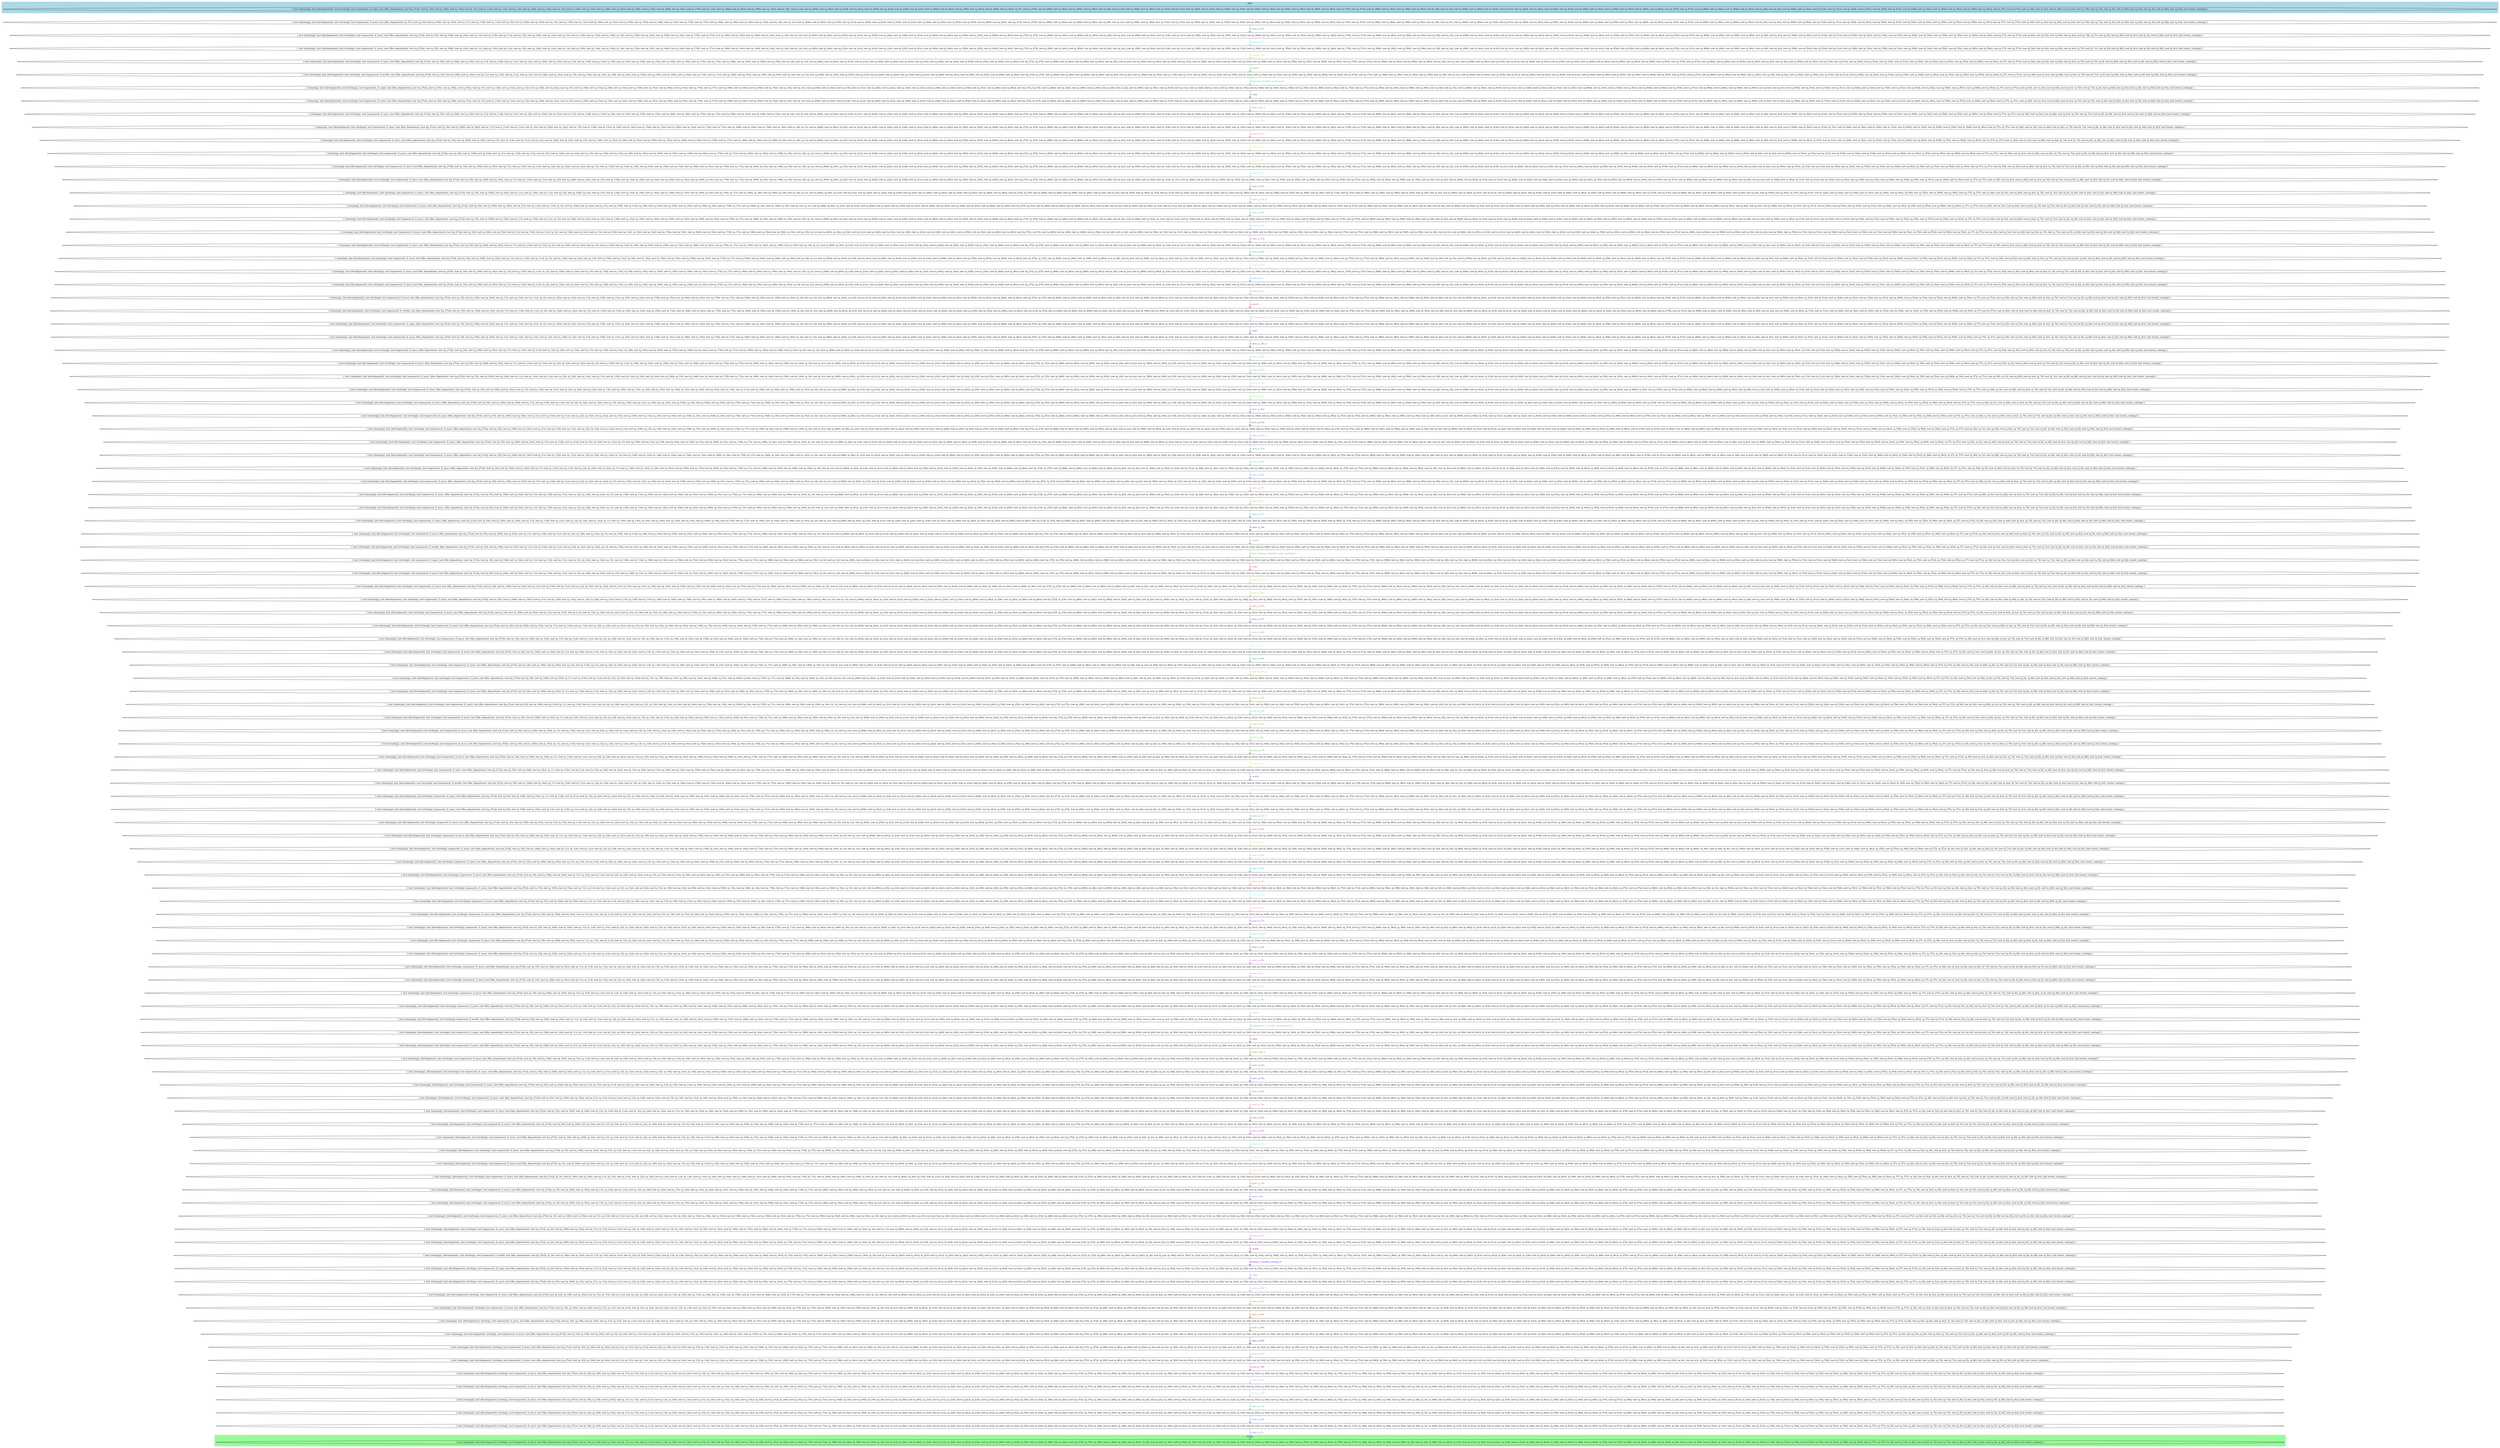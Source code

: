 digraph G {
0 [label="{ (not (cleaning)), (not (development)), (not (etching)), (not (exposure)), (f_copy), (not (film_deposition)), (not ((q_27s))), (not (q_10)), (not (q_10d)), (not (q_10s)), (not (q_11)), (not (q_11d)), (not (q_11s)), (not (q_12)), (not (q_12d)), (not (q_12s)), (not (q_13)), (not (q_13d)), (not (q_13s)), (not (q_14d)), (not (q_14s)), (not (q_15d)), (not (q_15s)), (not (q_16d)), (not (q_16s)), (not (q_17d)), (not (q_17s)), (not (q_18d)), (not (q_18s)), (not (q_19d)), (not (q_19s)), (not (q_1d)), (not (q_1s)), (not (q_20d)), (not (q_20s)), (not (q_21d)), (not (q_21s)), (not (q_22d)), (not (q_22s)), (not (q_23d)), (not (q_23s)), (not (q_24d)), (not (q_24s)), (not (q_25d)), (not (q_25s)), (not (q_26d)), (not (q_26s)), (q_27), (not (q_27d)), (not (q_28d)), (not (q_28s)), (not (q_29d)), (not (q_29s)), (not (q_2d)), (not (q_2s)), (not (q_30d)), (not (q_30s)), (not (q_31d)), (not (q_31s)), (not (q_32d)), (not (q_32s)), (not (q_33d)), (not (q_33s)), (not (q_34d)), (not (q_34s)), (not (q_35d)), (not (q_35s)), (not (q_36d)), (not (q_36s)), (not (q_37d)), (not (q_37s)), (not (q_38d)), (not (q_38s)), (not (q_39d)), (not (q_39s)), (not (q_3d)), (not (q_3s)), (not (q_40d)), (not (q_40s)), (not (q_41d)), (not (q_41s)), (not (q_42d)), (not (q_42s)), (not (q_43d)), (not (q_43s)), (not (q_44d)), (not (q_44s)), (not (q_45d)), (not (q_45s)), (not (q_46d)), (not (q_46s)), (not (q_47d)), (not (q_47s)), (not (q_48d)), (not (q_48s)), (not (q_49d)), (not (q_49s)), (not (q_4d)), (not (q_4s)), (not (q_50d)), (not (q_50s)), (not (q_51d)), (not (q_51s)), (not (q_52d)), (not (q_52s)), (not (q_53d)), (not (q_53s)), (not (q_54d)), (not (q_54s)), (not (q_55d)), (not (q_55s)), (not (q_56d)), (not (q_56s)), (not (q_57)), (not (q_57s)), (not (q_5d)), (not (q_5s)), (not (q_6d)), (not (q_6s)), (not (q_7d)), (not (q_7s)), (not (q_8)), (not (q_8d)), (not (q_8s)), (not (q_9)), (not (q_9d)), (not (q_9s)), (not (resist_coating)) }"];
1 [label="{ (not (cleaning)), (not (development)), (not (etching)), (not (exposure)), (f_sync), (not (film_deposition)), (q_27s), (not (q_10)), (not (q_10d)), (not (q_10s)), (not (q_11)), (not (q_11d)), (not (q_11s)), (not (q_12)), (not (q_12d)), (not (q_12s)), (not (q_13)), (not (q_13d)), (not (q_13s)), (not (q_14d)), (not (q_14s)), (not (q_15d)), (not (q_15s)), (not (q_16d)), (not (q_16s)), (not (q_17d)), (not (q_17s)), (not (q_18d)), (not (q_18s)), (not (q_19d)), (not (q_19s)), (not (q_1d)), (not (q_1s)), (not (q_20d)), (not (q_20s)), (not (q_21d)), (not (q_21s)), (not (q_22d)), (not (q_22s)), (not (q_23d)), (not (q_23s)), (not (q_24d)), (not (q_24s)), (not (q_25d)), (not (q_25s)), (not (q_26d)), (not (q_26s)), (not ((q_27))), (not (q_27d)), (not (q_28d)), (not (q_28s)), (not (q_29d)), (not (q_29s)), (not (q_2d)), (not (q_2s)), (not (q_30d)), (not (q_30s)), (not (q_31d)), (not (q_31s)), (not (q_32d)), (not (q_32s)), (not (q_33d)), (not (q_33s)), (not (q_34d)), (not (q_34s)), (not (q_35d)), (not (q_35s)), (not (q_36d)), (not (q_36s)), (not (q_37d)), (not (q_37s)), (not (q_38d)), (not (q_38s)), (not (q_39d)), (not (q_39s)), (not (q_3d)), (not (q_3s)), (not (q_40d)), (not (q_40s)), (not (q_41d)), (not (q_41s)), (not (q_42d)), (not (q_42s)), (not (q_43d)), (not (q_43s)), (not (q_44d)), (not (q_44s)), (not (q_45d)), (not (q_45s)), (not (q_46d)), (not (q_46s)), (not (q_47d)), (not (q_47s)), (not (q_48d)), (not (q_48s)), (not (q_49d)), (not (q_49s)), (not (q_4d)), (not (q_4s)), (not (q_50d)), (not (q_50s)), (not (q_51d)), (not (q_51s)), (not (q_52d)), (not (q_52s)), (not (q_53d)), (not (q_53s)), (not (q_54d)), (not (q_54s)), (not (q_55d)), (not (q_55s)), (not (q_56d)), (not (q_56s)), (not (q_57)), (not (q_57s)), (not (q_5d)), (not (q_5s)), (not (q_6d)), (not (q_6s)), (not (q_7d)), (not (q_7s)), (not (q_8)), (not (q_8d)), (not (q_8s)), (not (q_9)), (not (q_9d)), (not (q_9s)), (not (resist_coating)) }"];
2 [label="{ (not (cleaning)), (not (development)), (not (etching)), (not (exposure)), (f_sync), (not (film_deposition)), (not ((q_27s))), (not (q_10)), (not (q_10d)), (not (q_10s)), (not (q_11)), (not (q_11d)), (not (q_11s)), (not (q_12)), (not (q_12d)), (not (q_12s)), (not (q_13)), (not (q_13d)), (not (q_13s)), (not (q_14d)), (q_14s), (not (q_15d)), (not (q_15s)), (not (q_16d)), (not (q_16s)), (not (q_17d)), (not (q_17s)), (not (q_18d)), (not (q_18s)), (not (q_19d)), (not (q_19s)), (not (q_1d)), (not (q_1s)), (not (q_20d)), (not (q_20s)), (not (q_21d)), (not (q_21s)), (not (q_22d)), (not (q_22s)), (not (q_23d)), (not (q_23s)), (not (q_24d)), (not (q_24s)), (not (q_25d)), (not (q_25s)), (not (q_26d)), (not (q_26s)), (not ((q_27))), (q_27d), (not (q_28d)), (not (q_28s)), (not (q_29d)), (not (q_29s)), (not (q_2d)), (not (q_2s)), (not (q_30d)), (not (q_30s)), (not (q_31d)), (not (q_31s)), (not (q_32d)), (not (q_32s)), (not (q_33d)), (not (q_33s)), (not (q_34d)), (not (q_34s)), (not (q_35d)), (not (q_35s)), (not (q_36d)), (not (q_36s)), (not (q_37d)), (not (q_37s)), (not (q_38d)), (not (q_38s)), (not (q_39d)), (not (q_39s)), (not (q_3d)), (not (q_3s)), (not (q_40d)), (not (q_40s)), (not (q_41d)), (not (q_41s)), (not (q_42d)), (not (q_42s)), (not (q_43d)), (not (q_43s)), (not (q_44d)), (not (q_44s)), (not (q_45d)), (not (q_45s)), (not (q_46d)), (not (q_46s)), (not (q_47d)), (not (q_47s)), (not (q_48d)), (not (q_48s)), (not (q_49d)), (not (q_49s)), (not (q_4d)), (not (q_4s)), (not (q_50d)), (not (q_50s)), (not (q_51d)), (not (q_51s)), (not (q_52d)), (not (q_52s)), (not (q_53d)), (not (q_53s)), (not (q_54d)), (not (q_54s)), (not (q_55d)), (not (q_55s)), (not (q_56d)), (not (q_56s)), (not (q_57)), (not (q_57s)), (not (q_5d)), (not (q_5s)), (not (q_6d)), (not (q_6s)), (not (q_7d)), (q_7s), (not (q_8)), (not (q_8d)), (not (q_8s)), (not (q_9)), (not (q_9d)), (not (q_9s)), (not (resist_coating)) }"];
3 [label="{ (not (cleaning)), (not (development)), (not (etching)), (not (exposure)), (f_sync), (not (film_deposition)), (not ((q_27s))), (not (q_10)), (not (q_10d)), (not (q_10s)), (not (q_11)), (not (q_11d)), (not (q_11s)), (not (q_12)), (not (q_12d)), (not (q_12s)), (not (q_13)), (not (q_13d)), (not (q_13s)), (not (q_14d)), (q_14s), (not (q_15d)), (not (q_15s)), (not (q_16d)), (not (q_16s)), (not (q_17d)), (not (q_17s)), (not (q_18d)), (not (q_18s)), (not (q_19d)), (not (q_19s)), (not (q_1d)), (not (q_1s)), (not (q_20d)), (not (q_20s)), (not (q_21d)), (not (q_21s)), (not (q_22d)), (not (q_22s)), (not (q_23d)), (not (q_23s)), (not (q_24d)), (not (q_24s)), (not (q_25d)), (not (q_25s)), (not (q_26d)), (not (q_26s)), (not ((q_27))), (q_27d), (not (q_28d)), (not (q_28s)), (not (q_29d)), (not (q_29s)), (not (q_2d)), (not (q_2s)), (not (q_30d)), (not (q_30s)), (not (q_31d)), (not (q_31s)), (not (q_32d)), (not (q_32s)), (not (q_33d)), (not (q_33s)), (not (q_34d)), (not (q_34s)), (not (q_35d)), (not (q_35s)), (not (q_36d)), (not (q_36s)), (not (q_37d)), (not (q_37s)), (not (q_38d)), (not (q_38s)), (not (q_39d)), (not (q_39s)), (not (q_3d)), (not (q_3s)), (not (q_40d)), (not (q_40s)), (not (q_41d)), (not (q_41s)), (not (q_42d)), (not (q_42s)), (not (q_43d)), (not (q_43s)), (not (q_44d)), (not (q_44s)), (not (q_45d)), (not (q_45s)), (not (q_46d)), (not (q_46s)), (not (q_47d)), (not (q_47s)), (not (q_48d)), (not (q_48s)), (not (q_49d)), (not (q_49s)), (not (q_4d)), (not (q_4s)), (not (q_50d)), (not (q_50s)), (not (q_51d)), (not (q_51s)), (not (q_52d)), (not (q_52s)), (not (q_53d)), (not (q_53s)), (not (q_54d)), (not (q_54s)), (not (q_55d)), (not (q_55s)), (not (q_56d)), (not (q_56s)), (not (q_57)), (not (q_57s)), (not (q_5d)), (not (q_5s)), (not (q_6d)), (not (q_6s)), (q_7d), (not (q_7s)), (not (q_8)), (not (q_8d)), (not (q_8s)), (not (q_9)), (not (q_9d)), (not (q_9s)), (not (resist_coating)) }"];
4 [label="{ (not (cleaning)), (not (development)), (not (etching)), (not (exposure)), (f_sync), (not (film_deposition)), (not ((q_27s))), (not (q_10)), (not (q_10d)), (not (q_10s)), (not (q_11)), (not (q_11d)), (not (q_11s)), (not (q_12)), (not (q_12d)), (not (q_12s)), (not (q_13)), (not (q_13d)), (not (q_13s)), (q_14d), (not (q_14s)), (not (q_15d)), (not (q_15s)), (not (q_16d)), (not (q_16s)), (not (q_17d)), (not (q_17s)), (not (q_18d)), (not (q_18s)), (not (q_19d)), (not (q_19s)), (not (q_1d)), (not (q_1s)), (not (q_20d)), (not (q_20s)), (not (q_21d)), (not (q_21s)), (not (q_22d)), (not (q_22s)), (not (q_23d)), (not (q_23s)), (not (q_24d)), (not (q_24s)), (not (q_25d)), (not (q_25s)), (not (q_26d)), (not (q_26s)), (not ((q_27))), (q_27d), (not (q_28d)), (not (q_28s)), (not (q_29d)), (not (q_29s)), (not (q_2d)), (not (q_2s)), (not (q_30d)), (not (q_30s)), (not (q_31d)), (not (q_31s)), (not (q_32d)), (not (q_32s)), (not (q_33d)), (not (q_33s)), (not (q_34d)), (not (q_34s)), (not (q_35d)), (not (q_35s)), (not (q_36d)), (not (q_36s)), (not (q_37d)), (not (q_37s)), (not (q_38d)), (not (q_38s)), (not (q_39d)), (not (q_39s)), (not (q_3d)), (not (q_3s)), (not (q_40d)), (not (q_40s)), (not (q_41d)), (not (q_41s)), (not (q_42d)), (not (q_42s)), (not (q_43d)), (not (q_43s)), (not (q_44d)), (not (q_44s)), (not (q_45d)), (not (q_45s)), (not (q_46d)), (not (q_46s)), (not (q_47d)), (not (q_47s)), (not (q_48d)), (not (q_48s)), (not (q_49d)), (not (q_49s)), (not (q_4d)), (not (q_4s)), (not (q_50d)), (not (q_50s)), (not (q_51d)), (not (q_51s)), (not (q_52d)), (not (q_52s)), (not (q_53d)), (not (q_53s)), (not (q_54d)), (not (q_54s)), (not (q_55d)), (not (q_55s)), (not (q_56d)), (not (q_56s)), (q_57), (not (q_57s)), (not (q_5d)), (not (q_5s)), (not (q_6d)), (not (q_6s)), (q_7d), (not (q_7s)), (q_8), (not (q_8d)), (not (q_8s)), (not (q_9)), (not (q_9d)), (not (q_9s)), (not (resist_coating)) }"];
5 [label="{ (not (cleaning)), (not (development)), (not (etching)), (not (exposure)), (f_world), (not (film_deposition)), (not ((q_27s))), (not (q_10)), (not (q_10d)), (not (q_10s)), (not (q_11)), (not (q_11d)), (not (q_11s)), (not (q_12)), (not (q_12d)), (not (q_12s)), (not (q_13)), (not (q_13d)), (not (q_13s)), (q_14d), (not (q_14s)), (not (q_15d)), (not (q_15s)), (not (q_16d)), (not (q_16s)), (not (q_17d)), (not (q_17s)), (not (q_18d)), (not (q_18s)), (not (q_19d)), (not (q_19s)), (not (q_1d)), (not (q_1s)), (not (q_20d)), (not (q_20s)), (not (q_21d)), (not (q_21s)), (not (q_22d)), (not (q_22s)), (not (q_23d)), (not (q_23s)), (not (q_24d)), (not (q_24s)), (not (q_25d)), (not (q_25s)), (not (q_26d)), (not (q_26s)), (not ((q_27))), (q_27d), (not (q_28d)), (not (q_28s)), (not (q_29d)), (not (q_29s)), (not (q_2d)), (not (q_2s)), (not (q_30d)), (not (q_30s)), (not (q_31d)), (not (q_31s)), (not (q_32d)), (not (q_32s)), (not (q_33d)), (not (q_33s)), (not (q_34d)), (not (q_34s)), (not (q_35d)), (not (q_35s)), (not (q_36d)), (not (q_36s)), (not (q_37d)), (not (q_37s)), (not (q_38d)), (not (q_38s)), (not (q_39d)), (not (q_39s)), (not (q_3d)), (not (q_3s)), (not (q_40d)), (not (q_40s)), (not (q_41d)), (not (q_41s)), (not (q_42d)), (not (q_42s)), (not (q_43d)), (not (q_43s)), (not (q_44d)), (not (q_44s)), (not (q_45d)), (not (q_45s)), (not (q_46d)), (not (q_46s)), (not (q_47d)), (not (q_47s)), (not (q_48d)), (not (q_48s)), (not (q_49d)), (not (q_49s)), (not (q_4d)), (not (q_4s)), (not (q_50d)), (not (q_50s)), (not (q_51d)), (not (q_51s)), (not (q_52d)), (not (q_52s)), (not (q_53d)), (not (q_53s)), (not (q_54d)), (not (q_54s)), (not (q_55d)), (not (q_55s)), (not (q_56d)), (not (q_56s)), (q_57), (not (q_57s)), (not (q_5d)), (not (q_5s)), (not (q_6d)), (not (q_6s)), (q_7d), (not (q_7s)), (q_8), (not (q_8d)), (not (q_8s)), (not (q_9)), (not (q_9d)), (not (q_9s)), (not (resist_coating)) }"];
6 [label="{ (cleaning), (not (development)), (not (etching)), (not (exposure)), (f_copy), (not (film_deposition)), (not ((q_27s))), (not (q_10)), (not (q_10d)), (not (q_10s)), (not (q_11)), (not (q_11d)), (not (q_11s)), (not (q_12)), (not (q_12d)), (not (q_12s)), (not (q_13)), (not (q_13d)), (not (q_13s)), (q_14d), (not (q_14s)), (not (q_15d)), (not (q_15s)), (not (q_16d)), (not (q_16s)), (not (q_17d)), (not (q_17s)), (not (q_18d)), (not (q_18s)), (not (q_19d)), (not (q_19s)), (not (q_1d)), (not (q_1s)), (not (q_20d)), (not (q_20s)), (not (q_21d)), (not (q_21s)), (not (q_22d)), (not (q_22s)), (not (q_23d)), (not (q_23s)), (not (q_24d)), (not (q_24s)), (not (q_25d)), (not (q_25s)), (not (q_26d)), (not (q_26s)), (not ((q_27))), (q_27d), (not (q_28d)), (not (q_28s)), (not (q_29d)), (not (q_29s)), (not (q_2d)), (not (q_2s)), (not (q_30d)), (not (q_30s)), (not (q_31d)), (not (q_31s)), (not (q_32d)), (not (q_32s)), (not (q_33d)), (not (q_33s)), (not (q_34d)), (not (q_34s)), (not (q_35d)), (not (q_35s)), (not (q_36d)), (not (q_36s)), (not (q_37d)), (not (q_37s)), (not (q_38d)), (not (q_38s)), (not (q_39d)), (not (q_39s)), (not (q_3d)), (not (q_3s)), (not (q_40d)), (not (q_40s)), (not (q_41d)), (not (q_41s)), (not (q_42d)), (not (q_42s)), (not (q_43d)), (not (q_43s)), (not (q_44d)), (not (q_44s)), (not (q_45d)), (not (q_45s)), (not (q_46d)), (not (q_46s)), (not (q_47d)), (not (q_47s)), (not (q_48d)), (not (q_48s)), (not (q_49d)), (not (q_49s)), (not (q_4d)), (not (q_4s)), (not (q_50d)), (not (q_50s)), (not (q_51d)), (not (q_51s)), (not (q_52d)), (not (q_52s)), (not (q_53d)), (not (q_53s)), (not (q_54d)), (not (q_54s)), (not (q_55d)), (not (q_55s)), (not (q_56d)), (not (q_56s)), (q_57), (not (q_57s)), (not (q_5d)), (not (q_5s)), (not (q_6d)), (not (q_6s)), (q_7d), (not (q_7s)), (q_8), (not (q_8d)), (not (q_8s)), (not (q_9)), (not (q_9d)), (not (q_9s)), (not (resist_coating)) }"];
7 [label="{ (cleaning), (not (development)), (not (etching)), (not (exposure)), (f_sync), (not (film_deposition)), (not ((q_27s))), (not (q_10)), (not (q_10d)), (not (q_10s)), (not (q_11)), (not (q_11d)), (not (q_11s)), (not (q_12)), (not (q_12d)), (not (q_12s)), (not (q_13)), (not (q_13d)), (not (q_13s)), (q_14d), (not (q_14s)), (not (q_15d)), (not (q_15s)), (not (q_16d)), (not (q_16s)), (not (q_17d)), (not (q_17s)), (not (q_18d)), (not (q_18s)), (not (q_19d)), (not (q_19s)), (not (q_1d)), (not (q_1s)), (not (q_20d)), (not (q_20s)), (not (q_21d)), (not (q_21s)), (not (q_22d)), (not (q_22s)), (not (q_23d)), (not (q_23s)), (not (q_24d)), (not (q_24s)), (not (q_25d)), (not (q_25s)), (not (q_26d)), (not (q_26s)), (not ((q_27))), (q_27d), (not (q_28d)), (not (q_28s)), (not (q_29d)), (not (q_29s)), (not (q_2d)), (not (q_2s)), (not (q_30d)), (not (q_30s)), (not (q_31d)), (not (q_31s)), (not (q_32d)), (not (q_32s)), (not (q_33d)), (not (q_33s)), (not (q_34d)), (not (q_34s)), (not (q_35d)), (not (q_35s)), (not (q_36d)), (not (q_36s)), (not (q_37d)), (not (q_37s)), (not (q_38d)), (not (q_38s)), (not (q_39d)), (not (q_39s)), (not (q_3d)), (not (q_3s)), (not (q_40d)), (not (q_40s)), (not (q_41d)), (not (q_41s)), (not (q_42d)), (not (q_42s)), (not (q_43d)), (not (q_43s)), (not (q_44d)), (not (q_44s)), (not (q_45d)), (not (q_45s)), (not (q_46d)), (not (q_46s)), (not (q_47d)), (not (q_47s)), (not (q_48d)), (not (q_48s)), (not (q_49d)), (not (q_49s)), (not (q_4d)), (not (q_4s)), (not (q_50d)), (not (q_50s)), (not (q_51d)), (not (q_51s)), (not (q_52d)), (not (q_52s)), (not (q_53d)), (not (q_53s)), (not (q_54d)), (not (q_54s)), (not (q_55d)), (not (q_55s)), (not (q_56d)), (not (q_56s)), (not (q_57)), (q_57s), (not (q_5d)), (not (q_5s)), (not (q_6d)), (not (q_6s)), (q_7d), (not (q_7s)), (not (q_8)), (not (q_8d)), (q_8s), (not (q_9)), (not (q_9d)), (not (q_9s)), (not (resist_coating)) }"];
8 [label="{ (cleaning), (not (development)), (not (etching)), (not (exposure)), (f_sync), (not (film_deposition)), (not ((q_27s))), (not (q_10)), (not (q_10d)), (not (q_10s)), (not (q_11)), (not (q_11d)), (not (q_11s)), (not (q_12)), (not (q_12d)), (not (q_12s)), (not (q_13)), (not (q_13d)), (not (q_13s)), (q_14d), (not (q_14s)), (not (q_15d)), (not (q_15s)), (not (q_16d)), (not (q_16s)), (not (q_17d)), (not (q_17s)), (not (q_18d)), (not (q_18s)), (not (q_19d)), (not (q_19s)), (not (q_1d)), (not (q_1s)), (not (q_20d)), (not (q_20s)), (not (q_21d)), (q_21s), (not (q_22d)), (not (q_22s)), (not (q_23d)), (not (q_23s)), (not (q_24d)), (not (q_24s)), (not (q_25d)), (not (q_25s)), (not (q_26d)), (not (q_26s)), (not ((q_27))), (q_27d), (not (q_28d)), (not (q_28s)), (not (q_29d)), (not (q_29s)), (not (q_2d)), (not (q_2s)), (not (q_30d)), (not (q_30s)), (not (q_31d)), (not (q_31s)), (not (q_32d)), (not (q_32s)), (not (q_33d)), (not (q_33s)), (not (q_34d)), (not (q_34s)), (not (q_35d)), (not (q_35s)), (not (q_36d)), (not (q_36s)), (not (q_37d)), (not (q_37s)), (not (q_38d)), (not (q_38s)), (not (q_39d)), (not (q_39s)), (not (q_3d)), (not (q_3s)), (not (q_40d)), (not (q_40s)), (not (q_41d)), (not (q_41s)), (not (q_42d)), (not (q_42s)), (not (q_43d)), (not (q_43s)), (not (q_44d)), (not (q_44s)), (not (q_45d)), (not (q_45s)), (not (q_46d)), (not (q_46s)), (not (q_47d)), (not (q_47s)), (not (q_48d)), (not (q_48s)), (not (q_49d)), (not (q_49s)), (not (q_4d)), (not (q_4s)), (not (q_50d)), (not (q_50s)), (not (q_51d)), (not (q_51s)), (not (q_52d)), (not (q_52s)), (not (q_53d)), (not (q_53s)), (not (q_54d)), (not (q_54s)), (not (q_55d)), (not (q_55s)), (not (q_56d)), (not (q_56s)), (not (q_57)), (q_57s), (not (q_5d)), (not (q_5s)), (not (q_6d)), (not (q_6s)), (q_7d), (not (q_7s)), (not (q_8)), (q_8d), (not (q_8s)), (not (q_9)), (not (q_9d)), (not (q_9s)), (not (resist_coating)) }"];
9 [label="{ (cleaning), (not (development)), (not (etching)), (not (exposure)), (f_sync), (not (film_deposition)), (not ((q_27s))), (not (q_10)), (not (q_10d)), (not (q_10s)), (not (q_11)), (not (q_11d)), (not (q_11s)), (not (q_12)), (not (q_12d)), (not (q_12s)), (not (q_13)), (not (q_13d)), (not (q_13s)), (q_14d), (not (q_14s)), (not (q_15d)), (not (q_15s)), (not (q_16d)), (not (q_16s)), (not (q_17d)), (not (q_17s)), (not (q_18d)), (not (q_18s)), (not (q_19d)), (not (q_19s)), (not (q_1d)), (q_1s), (not (q_20d)), (not (q_20s)), (q_21d), (not (q_21s)), (not (q_22d)), (not (q_22s)), (not (q_23d)), (not (q_23s)), (not (q_24d)), (not (q_24s)), (not (q_25d)), (not (q_25s)), (not (q_26d)), (not (q_26s)), (not ((q_27))), (q_27d), (not (q_28d)), (not (q_28s)), (not (q_29d)), (not (q_29s)), (not (q_2d)), (not (q_2s)), (not (q_30d)), (not (q_30s)), (not (q_31d)), (not (q_31s)), (not (q_32d)), (not (q_32s)), (not (q_33d)), (not (q_33s)), (not (q_34d)), (not (q_34s)), (not (q_35d)), (not (q_35s)), (not (q_36d)), (not (q_36s)), (not (q_37d)), (not (q_37s)), (not (q_38d)), (not (q_38s)), (not (q_39d)), (not (q_39s)), (not (q_3d)), (not (q_3s)), (not (q_40d)), (not (q_40s)), (not (q_41d)), (not (q_41s)), (not (q_42d)), (not (q_42s)), (not (q_43d)), (not (q_43s)), (not (q_44d)), (not (q_44s)), (not (q_45d)), (not (q_45s)), (not (q_46d)), (not (q_46s)), (not (q_47d)), (not (q_47s)), (not (q_48d)), (not (q_48s)), (not (q_49d)), (not (q_49s)), (not (q_4d)), (not (q_4s)), (not (q_50d)), (not (q_50s)), (not (q_51d)), (q_51s), (not (q_52d)), (not (q_52s)), (not (q_53d)), (not (q_53s)), (not (q_54d)), (not (q_54s)), (not (q_55d)), (not (q_55s)), (not (q_56d)), (not (q_56s)), (not (q_57)), (q_57s), (not (q_5d)), (not (q_5s)), (not (q_6d)), (not (q_6s)), (q_7d), (not (q_7s)), (not (q_8)), (q_8d), (not (q_8s)), (not (q_9)), (not (q_9d)), (not (q_9s)), (not (resist_coating)) }"];
10 [label="{ (cleaning), (not (development)), (not (etching)), (not (exposure)), (f_sync), (not (film_deposition)), (not ((q_27s))), (not (q_10)), (not (q_10d)), (not (q_10s)), (not (q_11)), (not (q_11d)), (not (q_11s)), (not (q_12)), (not (q_12d)), (not (q_12s)), (not (q_13)), (not (q_13d)), (not (q_13s)), (q_14d), (not (q_14s)), (not (q_15d)), (not (q_15s)), (not (q_16d)), (not (q_16s)), (not (q_17d)), (not (q_17s)), (not (q_18d)), (not (q_18s)), (not (q_19d)), (q_19s), (not (q_1d)), (q_1s), (not (q_20d)), (not (q_20s)), (q_21d), (not (q_21s)), (not (q_22d)), (not (q_22s)), (not (q_23d)), (not (q_23s)), (not (q_24d)), (not (q_24s)), (not (q_25d)), (not (q_25s)), (not (q_26d)), (not (q_26s)), (not ((q_27))), (q_27d), (not (q_28d)), (not (q_28s)), (not (q_29d)), (not (q_29s)), (not (q_2d)), (not (q_2s)), (not (q_30d)), (not (q_30s)), (not (q_31d)), (not (q_31s)), (not (q_32d)), (not (q_32s)), (not (q_33d)), (not (q_33s)), (not (q_34d)), (not (q_34s)), (not (q_35d)), (not (q_35s)), (not (q_36d)), (not (q_36s)), (not (q_37d)), (not (q_37s)), (not (q_38d)), (not (q_38s)), (not (q_39d)), (not (q_39s)), (not (q_3d)), (not (q_3s)), (not (q_40d)), (not (q_40s)), (not (q_41d)), (not (q_41s)), (not (q_42d)), (not (q_42s)), (not (q_43d)), (not (q_43s)), (not (q_44d)), (not (q_44s)), (not (q_45d)), (not (q_45s)), (not (q_46d)), (not (q_46s)), (not (q_47d)), (not (q_47s)), (not (q_48d)), (not (q_48s)), (not (q_49d)), (not (q_49s)), (not (q_4d)), (not (q_4s)), (not (q_50d)), (not (q_50s)), (q_51d), (not (q_51s)), (not (q_52d)), (not (q_52s)), (not (q_53d)), (not (q_53s)), (not (q_54d)), (not (q_54s)), (not (q_55d)), (q_55s), (not (q_56d)), (not (q_56s)), (not (q_57)), (q_57s), (not (q_5d)), (not (q_5s)), (not (q_6d)), (not (q_6s)), (q_7d), (not (q_7s)), (not (q_8)), (q_8d), (not (q_8s)), (not (q_9)), (not (q_9d)), (not (q_9s)), (not (resist_coating)) }"];
11 [label="{ (cleaning), (not (development)), (not (etching)), (not (exposure)), (f_sync), (not (film_deposition)), (not ((q_27s))), (not (q_10)), (not (q_10d)), (not (q_10s)), (not (q_11)), (not (q_11d)), (not (q_11s)), (not (q_12)), (not (q_12d)), (not (q_12s)), (not (q_13)), (not (q_13d)), (not (q_13s)), (q_14d), (not (q_14s)), (not (q_15d)), (not (q_15s)), (not (q_16d)), (not (q_16s)), (not (q_17d)), (not (q_17s)), (not (q_18d)), (not (q_18s)), (not (q_19d)), (q_19s), (not (q_1d)), (q_1s), (not (q_20d)), (q_20s), (q_21d), (not (q_21s)), (not (q_22d)), (not (q_22s)), (not (q_23d)), (not (q_23s)), (not (q_24d)), (not (q_24s)), (not (q_25d)), (not (q_25s)), (not (q_26d)), (not (q_26s)), (not ((q_27))), (q_27d), (not (q_28d)), (not (q_28s)), (not (q_29d)), (not (q_29s)), (not (q_2d)), (not (q_2s)), (not (q_30d)), (not (q_30s)), (not (q_31d)), (not (q_31s)), (not (q_32d)), (not (q_32s)), (not (q_33d)), (not (q_33s)), (not (q_34d)), (not (q_34s)), (not (q_35d)), (not (q_35s)), (not (q_36d)), (not (q_36s)), (not (q_37d)), (not (q_37s)), (not (q_38d)), (not (q_38s)), (not (q_39d)), (not (q_39s)), (not (q_3d)), (not (q_3s)), (not (q_40d)), (not (q_40s)), (not (q_41d)), (not (q_41s)), (not (q_42d)), (not (q_42s)), (not (q_43d)), (not (q_43s)), (not (q_44d)), (not (q_44s)), (not (q_45d)), (q_45s), (not (q_46d)), (not (q_46s)), (not (q_47d)), (not (q_47s)), (not (q_48d)), (not (q_48s)), (not (q_49d)), (not (q_49s)), (not (q_4d)), (not (q_4s)), (not (q_50d)), (not (q_50s)), (q_51d), (not (q_51s)), (not (q_52d)), (not (q_52s)), (not (q_53d)), (not (q_53s)), (not (q_54d)), (not (q_54s)), (q_55d), (not (q_55s)), (not (q_56d)), (not (q_56s)), (not (q_57)), (q_57s), (not (q_5d)), (not (q_5s)), (not (q_6d)), (not (q_6s)), (q_7d), (not (q_7s)), (not (q_8)), (q_8d), (not (q_8s)), (not (q_9)), (not (q_9d)), (not (q_9s)), (not (resist_coating)) }"];
12 [label="{ (cleaning), (not (development)), (not (etching)), (not (exposure)), (f_sync), (not (film_deposition)), (not ((q_27s))), (not (q_10)), (not (q_10d)), (not (q_10s)), (not (q_11)), (not (q_11d)), (not (q_11s)), (not (q_12)), (not (q_12d)), (not (q_12s)), (not (q_13)), (not (q_13d)), (not (q_13s)), (q_14d), (not (q_14s)), (not (q_15d)), (not (q_15s)), (not (q_16d)), (not (q_16s)), (not (q_17d)), (not (q_17s)), (not (q_18d)), (q_18s), (not (q_19d)), (q_19s), (not (q_1d)), (q_1s), (not (q_20d)), (q_20s), (q_21d), (not (q_21s)), (not (q_22d)), (not (q_22s)), (not (q_23d)), (not (q_23s)), (not (q_24d)), (not (q_24s)), (not (q_25d)), (not (q_25s)), (not (q_26d)), (not (q_26s)), (not ((q_27))), (q_27d), (not (q_28d)), (not (q_28s)), (not (q_29d)), (not (q_29s)), (not (q_2d)), (not (q_2s)), (not (q_30d)), (not (q_30s)), (not (q_31d)), (not (q_31s)), (not (q_32d)), (not (q_32s)), (not (q_33d)), (not (q_33s)), (not (q_34d)), (not (q_34s)), (not (q_35d)), (not (q_35s)), (not (q_36d)), (not (q_36s)), (not (q_37d)), (not (q_37s)), (not (q_38d)), (not (q_38s)), (not (q_39d)), (not (q_39s)), (not (q_3d)), (not (q_3s)), (not (q_40d)), (not (q_40s)), (not (q_41d)), (q_41s), (not (q_42d)), (not (q_42s)), (not (q_43d)), (not (q_43s)), (not (q_44d)), (not (q_44s)), (q_45d), (not (q_45s)), (not (q_46d)), (not (q_46s)), (not (q_47d)), (not (q_47s)), (not (q_48d)), (not (q_48s)), (not (q_49d)), (not (q_49s)), (not (q_4d)), (not (q_4s)), (not (q_50d)), (not (q_50s)), (q_51d), (not (q_51s)), (not (q_52d)), (not (q_52s)), (not (q_53d)), (not (q_53s)), (not (q_54d)), (not (q_54s)), (q_55d), (not (q_55s)), (not (q_56d)), (not (q_56s)), (not (q_57)), (q_57s), (not (q_5d)), (not (q_5s)), (not (q_6d)), (not (q_6s)), (q_7d), (not (q_7s)), (not (q_8)), (q_8d), (not (q_8s)), (not (q_9)), (not (q_9d)), (not (q_9s)), (not (resist_coating)) }"];
13 [label="{ (cleaning), (not (development)), (not (etching)), (not (exposure)), (f_sync), (not (film_deposition)), (not ((q_27s))), (not (q_10)), (not (q_10d)), (not (q_10s)), (not (q_11)), (not (q_11d)), (not (q_11s)), (not (q_12)), (not (q_12d)), (not (q_12s)), (not (q_13)), (not (q_13d)), (not (q_13s)), (q_14d), (not (q_14s)), (not (q_15d)), (not (q_15s)), (not (q_16d)), (q_16s), (not (q_17d)), (not (q_17s)), (not (q_18d)), (q_18s), (not (q_19d)), (q_19s), (not (q_1d)), (q_1s), (not (q_20d)), (q_20s), (q_21d), (not (q_21s)), (not (q_22d)), (not (q_22s)), (not (q_23d)), (not (q_23s)), (not (q_24d)), (not (q_24s)), (not (q_25d)), (not (q_25s)), (not (q_26d)), (not (q_26s)), (not ((q_27))), (q_27d), (not (q_28d)), (not (q_28s)), (not (q_29d)), (not (q_29s)), (not (q_2d)), (not (q_2s)), (not (q_30d)), (not (q_30s)), (not (q_31d)), (q_31s), (not (q_32d)), (not (q_32s)), (not (q_33d)), (not (q_33s)), (not (q_34d)), (not (q_34s)), (not (q_35d)), (not (q_35s)), (not (q_36d)), (not (q_36s)), (not (q_37d)), (not (q_37s)), (not (q_38d)), (not (q_38s)), (not (q_39d)), (not (q_39s)), (not (q_3d)), (not (q_3s)), (not (q_40d)), (not (q_40s)), (q_41d), (not (q_41s)), (not (q_42d)), (not (q_42s)), (not (q_43d)), (not (q_43s)), (not (q_44d)), (not (q_44s)), (q_45d), (not (q_45s)), (not (q_46d)), (not (q_46s)), (not (q_47d)), (not (q_47s)), (not (q_48d)), (not (q_48s)), (not (q_49d)), (not (q_49s)), (not (q_4d)), (not (q_4s)), (not (q_50d)), (not (q_50s)), (q_51d), (not (q_51s)), (not (q_52d)), (not (q_52s)), (not (q_53d)), (not (q_53s)), (not (q_54d)), (not (q_54s)), (q_55d), (not (q_55s)), (not (q_56d)), (not (q_56s)), (not (q_57)), (q_57s), (not (q_5d)), (not (q_5s)), (not (q_6d)), (not (q_6s)), (q_7d), (not (q_7s)), (not (q_8)), (q_8d), (not (q_8s)), (not (q_9)), (not (q_9d)), (not (q_9s)), (not (resist_coating)) }"];
14 [label="{ (cleaning), (not (development)), (not (etching)), (not (exposure)), (f_sync), (not (film_deposition)), (not ((q_27s))), (not (q_10)), (not (q_10d)), (not (q_10s)), (not (q_11)), (not (q_11d)), (not (q_11s)), (not (q_12)), (not (q_12d)), (q_12s), (not (q_13)), (not (q_13d)), (not (q_13s)), (q_14d), (not (q_14s)), (not (q_15d)), (not (q_15s)), (not (q_16d)), (q_16s), (not (q_17d)), (q_17s), (not (q_18d)), (q_18s), (not (q_19d)), (q_19s), (not (q_1d)), (q_1s), (not (q_20d)), (q_20s), (q_21d), (not (q_21s)), (not (q_22d)), (not (q_22s)), (not (q_23d)), (not (q_23s)), (not (q_24d)), (not (q_24s)), (not (q_25d)), (not (q_25s)), (not (q_26d)), (not (q_26s)), (not ((q_27))), (q_27d), (not (q_28d)), (not (q_28s)), (not (q_29d)), (not (q_29s)), (not (q_2d)), (not (q_2s)), (not (q_30d)), (not (q_30s)), (q_31d), (not (q_31s)), (not (q_32d)), (not (q_32s)), (not (q_33d)), (not (q_33s)), (not (q_34d)), (not (q_34s)), (not (q_35d)), (not (q_35s)), (not (q_36d)), (not (q_36s)), (not (q_37d)), (not (q_37s)), (not (q_38d)), (not (q_38s)), (not (q_39d)), (not (q_39s)), (not (q_3d)), (not (q_3s)), (not (q_40d)), (not (q_40s)), (q_41d), (not (q_41s)), (not (q_42d)), (not (q_42s)), (not (q_43d)), (not (q_43s)), (not (q_44d)), (not (q_44s)), (q_45d), (not (q_45s)), (not (q_46d)), (not (q_46s)), (not (q_47d)), (not (q_47s)), (not (q_48d)), (not (q_48s)), (not (q_49d)), (not (q_49s)), (not (q_4d)), (not (q_4s)), (not (q_50d)), (not (q_50s)), (q_51d), (not (q_51s)), (not (q_52d)), (not (q_52s)), (not (q_53d)), (not (q_53s)), (not (q_54d)), (not (q_54s)), (q_55d), (not (q_55s)), (not (q_56d)), (not (q_56s)), (not (q_57)), (q_57s), (not (q_5d)), (not (q_5s)), (not (q_6d)), (not (q_6s)), (q_7d), (not (q_7s)), (not (q_8)), (q_8d), (not (q_8s)), (not (q_9)), (not (q_9d)), (not (q_9s)), (not (resist_coating)) }"];
15 [label="{ (cleaning), (not (development)), (not (etching)), (not (exposure)), (f_sync), (not (film_deposition)), (not ((q_27s))), (not (q_10)), (not (q_10d)), (not (q_10s)), (not (q_11)), (not (q_11d)), (not (q_11s)), (q_12), (not (q_12d)), (not (q_12s)), (not (q_13)), (not (q_13d)), (not (q_13s)), (q_14d), (not (q_14s)), (not (q_15d)), (not (q_15s)), (not (q_16d)), (q_16s), (not (q_17d)), (q_17s), (not (q_18d)), (q_18s), (not (q_19d)), (q_19s), (not (q_1d)), (q_1s), (not (q_20d)), (q_20s), (q_21d), (not (q_21s)), (not (q_22d)), (not (q_22s)), (not (q_23d)), (not (q_23s)), (not (q_24d)), (not (q_24s)), (not (q_25d)), (not (q_25s)), (not (q_26d)), (not (q_26s)), (not ((q_27))), (q_27d), (not (q_28d)), (not (q_28s)), (not (q_29d)), (not (q_29s)), (not (q_2d)), (not (q_2s)), (not (q_30d)), (not (q_30s)), (q_31d), (not (q_31s)), (not (q_32d)), (not (q_32s)), (not (q_33d)), (not (q_33s)), (not (q_34d)), (not (q_34s)), (not (q_35d)), (not (q_35s)), (not (q_36d)), (not (q_36s)), (not (q_37d)), (not (q_37s)), (not (q_38d)), (not (q_38s)), (not (q_39d)), (not (q_39s)), (not (q_3d)), (not (q_3s)), (not (q_40d)), (not (q_40s)), (q_41d), (not (q_41s)), (not (q_42d)), (not (q_42s)), (not (q_43d)), (not (q_43s)), (not (q_44d)), (not (q_44s)), (q_45d), (not (q_45s)), (not (q_46d)), (not (q_46s)), (not (q_47d)), (not (q_47s)), (not (q_48d)), (not (q_48s)), (not (q_49d)), (not (q_49s)), (not (q_4d)), (not (q_4s)), (not (q_50d)), (not (q_50s)), (q_51d), (not (q_51s)), (not (q_52d)), (not (q_52s)), (not (q_53d)), (not (q_53s)), (not (q_54d)), (not (q_54s)), (q_55d), (not (q_55s)), (not (q_56d)), (not (q_56s)), (q_57), (q_57s), (not (q_5d)), (not (q_5s)), (not (q_6d)), (not (q_6s)), (q_7d), (not (q_7s)), (not (q_8)), (q_8d), (not (q_8s)), (not (q_9)), (not (q_9d)), (not (q_9s)), (not (resist_coating)) }"];
16 [label="{ (cleaning), (not (development)), (not (etching)), (not (exposure)), (f_sync), (not (film_deposition)), (not ((q_27s))), (not (q_10)), (not (q_10d)), (not (q_10s)), (not (q_11)), (not (q_11d)), (not (q_11s)), (q_12), (not (q_12d)), (not (q_12s)), (not (q_13)), (not (q_13d)), (not (q_13s)), (q_14d), (not (q_14s)), (not (q_15d)), (not (q_15s)), (not (q_16d)), (not (q_16s)), (not (q_17d)), (q_17s), (not (q_18d)), (q_18s), (not (q_19d)), (q_19s), (not (q_1d)), (q_1s), (not (q_20d)), (q_20s), (q_21d), (not (q_21s)), (not (q_22d)), (not (q_22s)), (not (q_23d)), (not (q_23s)), (not (q_24d)), (not (q_24s)), (not (q_25d)), (not (q_25s)), (not (q_26d)), (not (q_26s)), (not ((q_27))), (q_27d), (not (q_28d)), (not (q_28s)), (not (q_29d)), (not (q_29s)), (not (q_2d)), (not (q_2s)), (not (q_30d)), (not (q_30s)), (q_31d), (not (q_31s)), (not (q_32d)), (not (q_32s)), (not (q_33d)), (not (q_33s)), (not (q_34d)), (not (q_34s)), (not (q_35d)), (not (q_35s)), (not (q_36d)), (not (q_36s)), (not (q_37d)), (not (q_37s)), (not (q_38d)), (not (q_38s)), (not (q_39d)), (not (q_39s)), (not (q_3d)), (not (q_3s)), (not (q_40d)), (not (q_40s)), (q_41d), (not (q_41s)), (not (q_42d)), (not (q_42s)), (not (q_43d)), (not (q_43s)), (not (q_44d)), (not (q_44s)), (q_45d), (not (q_45s)), (not (q_46d)), (not (q_46s)), (not (q_47d)), (not (q_47s)), (not (q_48d)), (not (q_48s)), (not (q_49d)), (not (q_49s)), (not (q_4d)), (not (q_4s)), (not (q_50d)), (not (q_50s)), (q_51d), (not (q_51s)), (not (q_52d)), (not (q_52s)), (not (q_53d)), (not (q_53s)), (not (q_54d)), (not (q_54s)), (q_55d), (not (q_55s)), (not (q_56d)), (not (q_56s)), (q_57), (q_57s), (not (q_5d)), (not (q_5s)), (not (q_6d)), (not (q_6s)), (q_7d), (not (q_7s)), (not (q_8)), (q_8d), (not (q_8s)), (not (q_9)), (not (q_9d)), (not (q_9s)), (not (resist_coating)) }"];
17 [label="{ (cleaning), (not (development)), (not (etching)), (not (exposure)), (f_sync), (not (film_deposition)), (not ((q_27s))), (not (q_10)), (not (q_10d)), (not (q_10s)), (not (q_11)), (not (q_11d)), (not (q_11s)), (q_12), (not (q_12d)), (not (q_12s)), (not (q_13)), (not (q_13d)), (not (q_13s)), (q_14d), (not (q_14s)), (not (q_15d)), (not (q_15s)), (not (q_16d)), (not (q_16s)), (not (q_17d)), (q_17s), (not (q_18d)), (not (q_18s)), (not (q_19d)), (q_19s), (not (q_1d)), (q_1s), (not (q_20d)), (q_20s), (q_21d), (not (q_21s)), (not (q_22d)), (not (q_22s)), (not (q_23d)), (not (q_23s)), (not (q_24d)), (not (q_24s)), (not (q_25d)), (not (q_25s)), (not (q_26d)), (not (q_26s)), (not ((q_27))), (q_27d), (not (q_28d)), (not (q_28s)), (not (q_29d)), (not (q_29s)), (not (q_2d)), (not (q_2s)), (not (q_30d)), (not (q_30s)), (q_31d), (not (q_31s)), (not (q_32d)), (not (q_32s)), (not (q_33d)), (not (q_33s)), (not (q_34d)), (not (q_34s)), (not (q_35d)), (not (q_35s)), (not (q_36d)), (not (q_36s)), (not (q_37d)), (not (q_37s)), (not (q_38d)), (not (q_38s)), (not (q_39d)), (not (q_39s)), (not (q_3d)), (not (q_3s)), (not (q_40d)), (not (q_40s)), (q_41d), (not (q_41s)), (not (q_42d)), (not (q_42s)), (not (q_43d)), (not (q_43s)), (not (q_44d)), (not (q_44s)), (q_45d), (not (q_45s)), (not (q_46d)), (not (q_46s)), (not (q_47d)), (not (q_47s)), (not (q_48d)), (not (q_48s)), (not (q_49d)), (not (q_49s)), (not (q_4d)), (not (q_4s)), (not (q_50d)), (not (q_50s)), (q_51d), (not (q_51s)), (not (q_52d)), (not (q_52s)), (not (q_53d)), (not (q_53s)), (not (q_54d)), (not (q_54s)), (q_55d), (not (q_55s)), (not (q_56d)), (not (q_56s)), (q_57), (q_57s), (not (q_5d)), (not (q_5s)), (not (q_6d)), (not (q_6s)), (q_7d), (not (q_7s)), (not (q_8)), (q_8d), (not (q_8s)), (not (q_9)), (not (q_9d)), (not (q_9s)), (not (resist_coating)) }"];
18 [label="{ (cleaning), (not (development)), (not (etching)), (not (exposure)), (f_sync), (not (film_deposition)), (not ((q_27s))), (not (q_10)), (not (q_10d)), (not (q_10s)), (not (q_11)), (not (q_11d)), (not (q_11s)), (q_12), (not (q_12d)), (not (q_12s)), (not (q_13)), (not (q_13d)), (not (q_13s)), (q_14d), (not (q_14s)), (not (q_15d)), (not (q_15s)), (not (q_16d)), (not (q_16s)), (not (q_17d)), (q_17s), (not (q_18d)), (not (q_18s)), (not (q_19d)), (not (q_19s)), (not (q_1d)), (q_1s), (not (q_20d)), (q_20s), (q_21d), (not (q_21s)), (not (q_22d)), (not (q_22s)), (not (q_23d)), (not (q_23s)), (not (q_24d)), (not (q_24s)), (not (q_25d)), (not (q_25s)), (not (q_26d)), (not (q_26s)), (not ((q_27))), (q_27d), (not (q_28d)), (not (q_28s)), (not (q_29d)), (not (q_29s)), (not (q_2d)), (not (q_2s)), (not (q_30d)), (not (q_30s)), (q_31d), (not (q_31s)), (not (q_32d)), (not (q_32s)), (not (q_33d)), (not (q_33s)), (not (q_34d)), (not (q_34s)), (not (q_35d)), (not (q_35s)), (not (q_36d)), (not (q_36s)), (not (q_37d)), (not (q_37s)), (not (q_38d)), (not (q_38s)), (not (q_39d)), (not (q_39s)), (not (q_3d)), (not (q_3s)), (not (q_40d)), (not (q_40s)), (q_41d), (not (q_41s)), (not (q_42d)), (not (q_42s)), (not (q_43d)), (not (q_43s)), (not (q_44d)), (not (q_44s)), (q_45d), (not (q_45s)), (not (q_46d)), (not (q_46s)), (not (q_47d)), (not (q_47s)), (not (q_48d)), (not (q_48s)), (not (q_49d)), (not (q_49s)), (not (q_4d)), (not (q_4s)), (not (q_50d)), (not (q_50s)), (q_51d), (not (q_51s)), (not (q_52d)), (not (q_52s)), (not (q_53d)), (not (q_53s)), (not (q_54d)), (not (q_54s)), (q_55d), (not (q_55s)), (not (q_56d)), (not (q_56s)), (q_57), (q_57s), (not (q_5d)), (not (q_5s)), (not (q_6d)), (not (q_6s)), (q_7d), (not (q_7s)), (not (q_8)), (q_8d), (not (q_8s)), (not (q_9)), (not (q_9d)), (not (q_9s)), (not (resist_coating)) }"];
19 [label="{ (cleaning), (not (development)), (not (etching)), (not (exposure)), (f_sync), (not (film_deposition)), (not ((q_27s))), (not (q_10)), (not (q_10d)), (not (q_10s)), (not (q_11)), (not (q_11d)), (not (q_11s)), (q_12), (not (q_12d)), (not (q_12s)), (not (q_13)), (not (q_13d)), (not (q_13s)), (q_14d), (not (q_14s)), (not (q_15d)), (not (q_15s)), (not (q_16d)), (not (q_16s)), (not (q_17d)), (q_17s), (not (q_18d)), (not (q_18s)), (not (q_19d)), (not (q_19s)), (not (q_1d)), (q_1s), (not (q_20d)), (not (q_20s)), (q_21d), (not (q_21s)), (not (q_22d)), (not (q_22s)), (not (q_23d)), (not (q_23s)), (not (q_24d)), (not (q_24s)), (not (q_25d)), (not (q_25s)), (not (q_26d)), (not (q_26s)), (not ((q_27))), (q_27d), (not (q_28d)), (not (q_28s)), (not (q_29d)), (not (q_29s)), (not (q_2d)), (not (q_2s)), (not (q_30d)), (not (q_30s)), (q_31d), (not (q_31s)), (not (q_32d)), (not (q_32s)), (not (q_33d)), (not (q_33s)), (not (q_34d)), (not (q_34s)), (not (q_35d)), (not (q_35s)), (not (q_36d)), (not (q_36s)), (not (q_37d)), (not (q_37s)), (not (q_38d)), (not (q_38s)), (not (q_39d)), (not (q_39s)), (not (q_3d)), (not (q_3s)), (not (q_40d)), (not (q_40s)), (q_41d), (not (q_41s)), (not (q_42d)), (not (q_42s)), (not (q_43d)), (not (q_43s)), (not (q_44d)), (not (q_44s)), (q_45d), (not (q_45s)), (not (q_46d)), (not (q_46s)), (not (q_47d)), (not (q_47s)), (not (q_48d)), (not (q_48s)), (not (q_49d)), (not (q_49s)), (not (q_4d)), (not (q_4s)), (not (q_50d)), (not (q_50s)), (q_51d), (not (q_51s)), (not (q_52d)), (not (q_52s)), (not (q_53d)), (not (q_53s)), (not (q_54d)), (not (q_54s)), (q_55d), (not (q_55s)), (not (q_56d)), (not (q_56s)), (q_57), (q_57s), (not (q_5d)), (not (q_5s)), (not (q_6d)), (not (q_6s)), (q_7d), (not (q_7s)), (not (q_8)), (q_8d), (not (q_8s)), (not (q_9)), (not (q_9d)), (not (q_9s)), (not (resist_coating)) }"];
20 [label="{ (cleaning), (not (development)), (not (etching)), (not (exposure)), (f_sync), (not (film_deposition)), (not ((q_27s))), (not (q_10)), (not (q_10d)), (not (q_10s)), (not (q_11)), (not (q_11d)), (not (q_11s)), (q_12), (not (q_12d)), (not (q_12s)), (not (q_13)), (not (q_13d)), (not (q_13s)), (q_14d), (not (q_14s)), (not (q_15d)), (not (q_15s)), (not (q_16d)), (not (q_16s)), (not (q_17d)), (q_17s), (not (q_18d)), (not (q_18s)), (not (q_19d)), (not (q_19s)), (not (q_1d)), (q_1s), (not (q_20d)), (not (q_20s)), (q_21d), (not (q_21s)), (not (q_22d)), (not (q_22s)), (not (q_23d)), (not (q_23s)), (not (q_24d)), (not (q_24s)), (not (q_25d)), (not (q_25s)), (not (q_26d)), (not (q_26s)), (not ((q_27))), (q_27d), (not (q_28d)), (not (q_28s)), (not (q_29d)), (not (q_29s)), (not (q_2d)), (not (q_2s)), (not (q_30d)), (not (q_30s)), (q_31d), (not (q_31s)), (not (q_32d)), (not (q_32s)), (not (q_33d)), (not (q_33s)), (not (q_34d)), (not (q_34s)), (not (q_35d)), (not (q_35s)), (not (q_36d)), (not (q_36s)), (not (q_37d)), (not (q_37s)), (not (q_38d)), (not (q_38s)), (not (q_39d)), (not (q_39s)), (not (q_3d)), (not (q_3s)), (not (q_40d)), (not (q_40s)), (q_41d), (not (q_41s)), (not (q_42d)), (not (q_42s)), (not (q_43d)), (not (q_43s)), (not (q_44d)), (not (q_44s)), (q_45d), (not (q_45s)), (not (q_46d)), (not (q_46s)), (not (q_47d)), (not (q_47s)), (not (q_48d)), (not (q_48s)), (not (q_49d)), (not (q_49s)), (not (q_4d)), (not (q_4s)), (not (q_50d)), (not (q_50s)), (q_51d), (not (q_51s)), (not (q_52d)), (not (q_52s)), (not (q_53d)), (not (q_53s)), (not (q_54d)), (not (q_54s)), (q_55d), (not (q_55s)), (not (q_56d)), (not (q_56s)), (q_57), (not (q_57s)), (not (q_5d)), (not (q_5s)), (not (q_6d)), (not (q_6s)), (q_7d), (not (q_7s)), (not (q_8)), (q_8d), (not (q_8s)), (not (q_9)), (not (q_9d)), (not (q_9s)), (not (resist_coating)) }"];
21 [label="{ (cleaning), (not (development)), (not (etching)), (not (exposure)), (f_sync), (not (film_deposition)), (not ((q_27s))), (not (q_10)), (not (q_10d)), (not (q_10s)), (not (q_11)), (not (q_11d)), (not (q_11s)), (q_12), (not (q_12d)), (not (q_12s)), (not (q_13)), (not (q_13d)), (not (q_13s)), (q_14d), (not (q_14s)), (not (q_15d)), (not (q_15s)), (not (q_16d)), (not (q_16s)), (not (q_17d)), (q_17s), (not (q_18d)), (not (q_18s)), (not (q_19d)), (not (q_19s)), (q_1d), (not (q_1s)), (not (q_20d)), (not (q_20s)), (q_21d), (not (q_21s)), (not (q_22d)), (not (q_22s)), (not (q_23d)), (not (q_23s)), (not (q_24d)), (not (q_24s)), (not (q_25d)), (not (q_25s)), (not (q_26d)), (not (q_26s)), (not ((q_27))), (q_27d), (not (q_28d)), (not (q_28s)), (not (q_29d)), (not (q_29s)), (not (q_2d)), (not (q_2s)), (not (q_30d)), (not (q_30s)), (q_31d), (not (q_31s)), (not (q_32d)), (not (q_32s)), (not (q_33d)), (not (q_33s)), (not (q_34d)), (not (q_34s)), (not (q_35d)), (not (q_35s)), (not (q_36d)), (not (q_36s)), (not (q_37d)), (not (q_37s)), (not (q_38d)), (not (q_38s)), (not (q_39d)), (not (q_39s)), (not (q_3d)), (not (q_3s)), (not (q_40d)), (not (q_40s)), (q_41d), (not (q_41s)), (not (q_42d)), (not (q_42s)), (not (q_43d)), (not (q_43s)), (not (q_44d)), (not (q_44s)), (q_45d), (not (q_45s)), (not (q_46d)), (not (q_46s)), (not (q_47d)), (not (q_47s)), (not (q_48d)), (not (q_48s)), (not (q_49d)), (not (q_49s)), (not (q_4d)), (not (q_4s)), (not (q_50d)), (not (q_50s)), (q_51d), (not (q_51s)), (not (q_52d)), (not (q_52s)), (not (q_53d)), (not (q_53s)), (not (q_54d)), (not (q_54s)), (q_55d), (not (q_55s)), (not (q_56d)), (not (q_56s)), (q_57), (not (q_57s)), (not (q_5d)), (not (q_5s)), (not (q_6d)), (not (q_6s)), (q_7d), (not (q_7s)), (not (q_8)), (q_8d), (not (q_8s)), (not (q_9)), (not (q_9d)), (not (q_9s)), (not (resist_coating)) }"];
22 [label="{ (cleaning), (not (development)), (not (etching)), (not (exposure)), (f_sync), (not (film_deposition)), (not ((q_27s))), (not (q_10)), (not (q_10d)), (not (q_10s)), (not (q_11)), (not (q_11d)), (not (q_11s)), (q_12), (not (q_12d)), (not (q_12s)), (not (q_13)), (not (q_13d)), (not (q_13s)), (q_14d), (not (q_14s)), (not (q_15d)), (not (q_15s)), (not (q_16d)), (not (q_16s)), (not (q_17d)), (not (q_17s)), (not (q_18d)), (not (q_18s)), (not (q_19d)), (not (q_19s)), (q_1d), (not (q_1s)), (not (q_20d)), (not (q_20s)), (q_21d), (not (q_21s)), (not (q_22d)), (not (q_22s)), (not (q_23d)), (not (q_23s)), (not (q_24d)), (not (q_24s)), (not (q_25d)), (not (q_25s)), (not (q_26d)), (not (q_26s)), (not ((q_27))), (q_27d), (not (q_28d)), (not (q_28s)), (not (q_29d)), (not (q_29s)), (not (q_2d)), (not (q_2s)), (not (q_30d)), (not (q_30s)), (q_31d), (not (q_31s)), (not (q_32d)), (not (q_32s)), (not (q_33d)), (not (q_33s)), (not (q_34d)), (not (q_34s)), (not (q_35d)), (not (q_35s)), (not (q_36d)), (not (q_36s)), (not (q_37d)), (not (q_37s)), (not (q_38d)), (not (q_38s)), (not (q_39d)), (not (q_39s)), (not (q_3d)), (not (q_3s)), (not (q_40d)), (not (q_40s)), (q_41d), (not (q_41s)), (not (q_42d)), (not (q_42s)), (not (q_43d)), (not (q_43s)), (not (q_44d)), (not (q_44s)), (q_45d), (not (q_45s)), (not (q_46d)), (not (q_46s)), (not (q_47d)), (not (q_47s)), (not (q_48d)), (not (q_48s)), (not (q_49d)), (not (q_49s)), (not (q_4d)), (not (q_4s)), (not (q_50d)), (not (q_50s)), (q_51d), (not (q_51s)), (not (q_52d)), (not (q_52s)), (not (q_53d)), (not (q_53s)), (not (q_54d)), (not (q_54s)), (q_55d), (not (q_55s)), (not (q_56d)), (not (q_56s)), (q_57), (not (q_57s)), (not (q_5d)), (not (q_5s)), (not (q_6d)), (not (q_6s)), (q_7d), (not (q_7s)), (not (q_8)), (q_8d), (not (q_8s)), (not (q_9)), (not (q_9d)), (not (q_9s)), (not (resist_coating)) }"];
23 [label="{ (cleaning), (not (development)), (not (etching)), (not (exposure)), (f_world), (not (film_deposition)), (not ((q_27s))), (not (q_10)), (not (q_10d)), (not (q_10s)), (not (q_11)), (not (q_11d)), (not (q_11s)), (q_12), (not (q_12d)), (not (q_12s)), (not (q_13)), (not (q_13d)), (not (q_13s)), (q_14d), (not (q_14s)), (not (q_15d)), (not (q_15s)), (not (q_16d)), (not (q_16s)), (not (q_17d)), (not (q_17s)), (not (q_18d)), (not (q_18s)), (not (q_19d)), (not (q_19s)), (q_1d), (not (q_1s)), (not (q_20d)), (not (q_20s)), (q_21d), (not (q_21s)), (not (q_22d)), (not (q_22s)), (not (q_23d)), (not (q_23s)), (not (q_24d)), (not (q_24s)), (not (q_25d)), (not (q_25s)), (not (q_26d)), (not (q_26s)), (not ((q_27))), (q_27d), (not (q_28d)), (not (q_28s)), (not (q_29d)), (not (q_29s)), (not (q_2d)), (not (q_2s)), (not (q_30d)), (not (q_30s)), (q_31d), (not (q_31s)), (not (q_32d)), (not (q_32s)), (not (q_33d)), (not (q_33s)), (not (q_34d)), (not (q_34s)), (not (q_35d)), (not (q_35s)), (not (q_36d)), (not (q_36s)), (not (q_37d)), (not (q_37s)), (not (q_38d)), (not (q_38s)), (not (q_39d)), (not (q_39s)), (not (q_3d)), (not (q_3s)), (not (q_40d)), (not (q_40s)), (q_41d), (not (q_41s)), (not (q_42d)), (not (q_42s)), (not (q_43d)), (not (q_43s)), (not (q_44d)), (not (q_44s)), (q_45d), (not (q_45s)), (not (q_46d)), (not (q_46s)), (not (q_47d)), (not (q_47s)), (not (q_48d)), (not (q_48s)), (not (q_49d)), (not (q_49s)), (not (q_4d)), (not (q_4s)), (not (q_50d)), (not (q_50s)), (q_51d), (not (q_51s)), (not (q_52d)), (not (q_52s)), (not (q_53d)), (not (q_53s)), (not (q_54d)), (not (q_54s)), (q_55d), (not (q_55s)), (not (q_56d)), (not (q_56s)), (q_57), (not (q_57s)), (not (q_5d)), (not (q_5s)), (not (q_6d)), (not (q_6s)), (q_7d), (not (q_7s)), (not (q_8)), (q_8d), (not (q_8s)), (not (q_9)), (not (q_9d)), (not (q_9s)), (not (resist_coating)) }"];
24 [label="{ (not (cleaning)), (not (development)), (not (etching)), (not (exposure)), (f_copy), (film_deposition), (not ((q_27s))), (not (q_10)), (not (q_10d)), (not (q_10s)), (not (q_11)), (not (q_11d)), (not (q_11s)), (q_12), (not (q_12d)), (not (q_12s)), (not (q_13)), (not (q_13d)), (not (q_13s)), (q_14d), (not (q_14s)), (not (q_15d)), (not (q_15s)), (not (q_16d)), (not (q_16s)), (not (q_17d)), (not (q_17s)), (not (q_18d)), (not (q_18s)), (not (q_19d)), (not (q_19s)), (q_1d), (not (q_1s)), (not (q_20d)), (not (q_20s)), (q_21d), (not (q_21s)), (not (q_22d)), (not (q_22s)), (not (q_23d)), (not (q_23s)), (not (q_24d)), (not (q_24s)), (not (q_25d)), (not (q_25s)), (not (q_26d)), (not (q_26s)), (not ((q_27))), (q_27d), (not (q_28d)), (not (q_28s)), (not (q_29d)), (not (q_29s)), (not (q_2d)), (not (q_2s)), (not (q_30d)), (not (q_30s)), (q_31d), (not (q_31s)), (not (q_32d)), (not (q_32s)), (not (q_33d)), (not (q_33s)), (not (q_34d)), (not (q_34s)), (not (q_35d)), (not (q_35s)), (not (q_36d)), (not (q_36s)), (not (q_37d)), (not (q_37s)), (not (q_38d)), (not (q_38s)), (not (q_39d)), (not (q_39s)), (not (q_3d)), (not (q_3s)), (not (q_40d)), (not (q_40s)), (q_41d), (not (q_41s)), (not (q_42d)), (not (q_42s)), (not (q_43d)), (not (q_43s)), (not (q_44d)), (not (q_44s)), (q_45d), (not (q_45s)), (not (q_46d)), (not (q_46s)), (not (q_47d)), (not (q_47s)), (not (q_48d)), (not (q_48s)), (not (q_49d)), (not (q_49s)), (not (q_4d)), (not (q_4s)), (not (q_50d)), (not (q_50s)), (q_51d), (not (q_51s)), (not (q_52d)), (not (q_52s)), (not (q_53d)), (not (q_53s)), (not (q_54d)), (not (q_54s)), (q_55d), (not (q_55s)), (not (q_56d)), (not (q_56s)), (q_57), (not (q_57s)), (not (q_5d)), (not (q_5s)), (not (q_6d)), (not (q_6s)), (q_7d), (not (q_7s)), (not (q_8)), (q_8d), (not (q_8s)), (not (q_9)), (not (q_9d)), (not (q_9s)), (not (resist_coating)) }"];
25 [label="{ (not (cleaning)), (not (development)), (not (etching)), (not (exposure)), (f_sync), (film_deposition), (not ((q_27s))), (not (q_10)), (not (q_10d)), (not (q_10s)), (not (q_11)), (not (q_11d)), (not (q_11s)), (not (q_12)), (not (q_12d)), (q_12s), (not (q_13)), (not (q_13d)), (not (q_13s)), (q_14d), (not (q_14s)), (not (q_15d)), (not (q_15s)), (not (q_16d)), (not (q_16s)), (not (q_17d)), (not (q_17s)), (not (q_18d)), (not (q_18s)), (not (q_19d)), (not (q_19s)), (q_1d), (not (q_1s)), (not (q_20d)), (not (q_20s)), (q_21d), (not (q_21s)), (not (q_22d)), (not (q_22s)), (not (q_23d)), (not (q_23s)), (not (q_24d)), (not (q_24s)), (not (q_25d)), (not (q_25s)), (not (q_26d)), (not (q_26s)), (not ((q_27))), (q_27d), (not (q_28d)), (not (q_28s)), (not (q_29d)), (not (q_29s)), (not (q_2d)), (not (q_2s)), (not (q_30d)), (not (q_30s)), (q_31d), (not (q_31s)), (not (q_32d)), (not (q_32s)), (not (q_33d)), (not (q_33s)), (not (q_34d)), (not (q_34s)), (not (q_35d)), (not (q_35s)), (not (q_36d)), (not (q_36s)), (not (q_37d)), (not (q_37s)), (not (q_38d)), (not (q_38s)), (not (q_39d)), (not (q_39s)), (not (q_3d)), (not (q_3s)), (not (q_40d)), (not (q_40s)), (q_41d), (not (q_41s)), (not (q_42d)), (not (q_42s)), (not (q_43d)), (not (q_43s)), (not (q_44d)), (not (q_44s)), (q_45d), (not (q_45s)), (not (q_46d)), (not (q_46s)), (not (q_47d)), (not (q_47s)), (not (q_48d)), (not (q_48s)), (not (q_49d)), (not (q_49s)), (not (q_4d)), (not (q_4s)), (not (q_50d)), (not (q_50s)), (q_51d), (not (q_51s)), (not (q_52d)), (not (q_52s)), (not (q_53d)), (not (q_53s)), (not (q_54d)), (not (q_54s)), (q_55d), (not (q_55s)), (not (q_56d)), (not (q_56s)), (not (q_57)), (q_57s), (not (q_5d)), (not (q_5s)), (not (q_6d)), (not (q_6s)), (q_7d), (not (q_7s)), (not (q_8)), (q_8d), (not (q_8s)), (not (q_9)), (not (q_9d)), (not (q_9s)), (not (resist_coating)) }"];
26 [label="{ (not (cleaning)), (not (development)), (not (etching)), (not (exposure)), (f_sync), (film_deposition), (not ((q_27s))), (not (q_10)), (not (q_10d)), (not (q_10s)), (not (q_11)), (not (q_11d)), (not (q_11s)), (not (q_12)), (q_12d), (not (q_12s)), (not (q_13)), (not (q_13d)), (not (q_13s)), (q_14d), (not (q_14s)), (not (q_15d)), (not (q_15s)), (not (q_16d)), (not (q_16s)), (not (q_17d)), (not (q_17s)), (not (q_18d)), (not (q_18s)), (not (q_19d)), (not (q_19s)), (q_1d), (not (q_1s)), (not (q_20d)), (not (q_20s)), (q_21d), (not (q_21s)), (not (q_22d)), (not (q_22s)), (not (q_23d)), (not (q_23s)), (not (q_24d)), (not (q_24s)), (not (q_25d)), (q_25s), (not (q_26d)), (not (q_26s)), (not ((q_27))), (q_27d), (not (q_28d)), (not (q_28s)), (not (q_29d)), (not (q_29s)), (not (q_2d)), (not (q_2s)), (not (q_30d)), (not (q_30s)), (q_31d), (not (q_31s)), (not (q_32d)), (not (q_32s)), (not (q_33d)), (not (q_33s)), (not (q_34d)), (not (q_34s)), (not (q_35d)), (not (q_35s)), (not (q_36d)), (not (q_36s)), (not (q_37d)), (not (q_37s)), (not (q_38d)), (not (q_38s)), (not (q_39d)), (not (q_39s)), (not (q_3d)), (not (q_3s)), (not (q_40d)), (not (q_40s)), (q_41d), (not (q_41s)), (not (q_42d)), (not (q_42s)), (not (q_43d)), (not (q_43s)), (not (q_44d)), (not (q_44s)), (q_45d), (not (q_45s)), (not (q_46d)), (not (q_46s)), (not (q_47d)), (not (q_47s)), (not (q_48d)), (not (q_48s)), (not (q_49d)), (not (q_49s)), (not (q_4d)), (not (q_4s)), (not (q_50d)), (not (q_50s)), (q_51d), (not (q_51s)), (not (q_52d)), (not (q_52s)), (not (q_53d)), (not (q_53s)), (not (q_54d)), (not (q_54s)), (q_55d), (not (q_55s)), (not (q_56d)), (not (q_56s)), (not (q_57)), (q_57s), (not (q_5d)), (not (q_5s)), (not (q_6d)), (not (q_6s)), (q_7d), (not (q_7s)), (not (q_8)), (q_8d), (not (q_8s)), (not (q_9)), (not (q_9d)), (not (q_9s)), (not (resist_coating)) }"];
27 [label="{ (not (cleaning)), (not (development)), (not (etching)), (not (exposure)), (f_sync), (film_deposition), (not ((q_27s))), (not (q_10)), (not (q_10d)), (not (q_10s)), (not (q_11)), (not (q_11d)), (not (q_11s)), (not (q_12)), (q_12d), (not (q_12s)), (not (q_13)), (not (q_13d)), (not (q_13s)), (q_14d), (not (q_14s)), (not (q_15d)), (not (q_15s)), (not (q_16d)), (not (q_16s)), (not (q_17d)), (not (q_17s)), (not (q_18d)), (not (q_18s)), (not (q_19d)), (not (q_19s)), (q_1d), (not (q_1s)), (not (q_20d)), (not (q_20s)), (q_21d), (not (q_21s)), (not (q_22d)), (not (q_22s)), (not (q_23d)), (not (q_23s)), (not (q_24d)), (not (q_24s)), (q_25d), (not (q_25s)), (not (q_26d)), (not (q_26s)), (not ((q_27))), (q_27d), (not (q_28d)), (not (q_28s)), (not (q_29d)), (not (q_29s)), (not (q_2d)), (not (q_2s)), (not (q_30d)), (not (q_30s)), (q_31d), (not (q_31s)), (not (q_32d)), (not (q_32s)), (not (q_33d)), (not (q_33s)), (not (q_34d)), (not (q_34s)), (not (q_35d)), (not (q_35s)), (not (q_36d)), (not (q_36s)), (not (q_37d)), (q_37s), (not (q_38d)), (not (q_38s)), (not (q_39d)), (not (q_39s)), (not (q_3d)), (not (q_3s)), (not (q_40d)), (not (q_40s)), (q_41d), (not (q_41s)), (not (q_42d)), (not (q_42s)), (not (q_43d)), (not (q_43s)), (not (q_44d)), (not (q_44s)), (q_45d), (not (q_45s)), (not (q_46d)), (not (q_46s)), (not (q_47d)), (not (q_47s)), (not (q_48d)), (not (q_48s)), (not (q_49d)), (not (q_49s)), (not (q_4d)), (not (q_4s)), (not (q_50d)), (not (q_50s)), (q_51d), (not (q_51s)), (not (q_52d)), (not (q_52s)), (not (q_53d)), (not (q_53s)), (not (q_54d)), (not (q_54s)), (q_55d), (not (q_55s)), (not (q_56d)), (not (q_56s)), (not (q_57)), (q_57s), (not (q_5d)), (q_5s), (not (q_6d)), (not (q_6s)), (q_7d), (not (q_7s)), (not (q_8)), (q_8d), (not (q_8s)), (not (q_9)), (not (q_9d)), (not (q_9s)), (not (resist_coating)) }"];
28 [label="{ (not (cleaning)), (not (development)), (not (etching)), (not (exposure)), (f_sync), (film_deposition), (not ((q_27s))), (not (q_10)), (not (q_10d)), (not (q_10s)), (not (q_11)), (not (q_11d)), (not (q_11s)), (not (q_12)), (q_12d), (not (q_12s)), (not (q_13)), (not (q_13d)), (not (q_13s)), (q_14d), (not (q_14s)), (not (q_15d)), (q_15s), (not (q_16d)), (not (q_16s)), (not (q_17d)), (not (q_17s)), (not (q_18d)), (not (q_18s)), (not (q_19d)), (not (q_19s)), (q_1d), (not (q_1s)), (not (q_20d)), (not (q_20s)), (q_21d), (not (q_21s)), (not (q_22d)), (not (q_22s)), (not (q_23d)), (not (q_23s)), (not (q_24d)), (not (q_24s)), (q_25d), (not (q_25s)), (not (q_26d)), (not (q_26s)), (not ((q_27))), (q_27d), (not (q_28d)), (not (q_28s)), (not (q_29d)), (not (q_29s)), (not (q_2d)), (not (q_2s)), (not (q_30d)), (not (q_30s)), (q_31d), (not (q_31s)), (not (q_32d)), (not (q_32s)), (not (q_33d)), (not (q_33s)), (not (q_34d)), (not (q_34s)), (not (q_35d)), (not (q_35s)), (not (q_36d)), (not (q_36s)), (q_37d), (not (q_37s)), (not (q_38d)), (not (q_38s)), (not (q_39d)), (not (q_39s)), (not (q_3d)), (not (q_3s)), (not (q_40d)), (not (q_40s)), (q_41d), (not (q_41s)), (not (q_42d)), (not (q_42s)), (not (q_43d)), (not (q_43s)), (not (q_44d)), (not (q_44s)), (q_45d), (not (q_45s)), (not (q_46d)), (not (q_46s)), (not (q_47d)), (not (q_47s)), (not (q_48d)), (not (q_48s)), (not (q_49d)), (not (q_49s)), (not (q_4d)), (not (q_4s)), (not (q_50d)), (not (q_50s)), (q_51d), (not (q_51s)), (not (q_52d)), (not (q_52s)), (not (q_53d)), (not (q_53s)), (not (q_54d)), (not (q_54s)), (q_55d), (not (q_55s)), (not (q_56d)), (q_56s), (not (q_57)), (q_57s), (not (q_5d)), (q_5s), (not (q_6d)), (not (q_6s)), (q_7d), (not (q_7s)), (not (q_8)), (q_8d), (not (q_8s)), (not (q_9)), (not (q_9d)), (not (q_9s)), (not (resist_coating)) }"];
29 [label="{ (not (cleaning)), (not (development)), (not (etching)), (not (exposure)), (f_sync), (film_deposition), (not ((q_27s))), (not (q_10)), (not (q_10d)), (not (q_10s)), (not (q_11)), (not (q_11d)), (not (q_11s)), (not (q_12)), (q_12d), (not (q_12s)), (not (q_13)), (not (q_13d)), (not (q_13s)), (q_14d), (not (q_14s)), (not (q_15d)), (q_15s), (not (q_16d)), (not (q_16s)), (not (q_17d)), (not (q_17s)), (not (q_18d)), (not (q_18s)), (not (q_19d)), (not (q_19s)), (q_1d), (not (q_1s)), (not (q_20d)), (q_20s), (q_21d), (not (q_21s)), (not (q_22d)), (not (q_22s)), (not (q_23d)), (not (q_23s)), (not (q_24d)), (not (q_24s)), (q_25d), (not (q_25s)), (not (q_26d)), (not (q_26s)), (not ((q_27))), (q_27d), (not (q_28d)), (not (q_28s)), (not (q_29d)), (not (q_29s)), (not (q_2d)), (not (q_2s)), (not (q_30d)), (not (q_30s)), (q_31d), (not (q_31s)), (not (q_32d)), (not (q_32s)), (not (q_33d)), (not (q_33s)), (not (q_34d)), (not (q_34s)), (not (q_35d)), (not (q_35s)), (not (q_36d)), (not (q_36s)), (q_37d), (not (q_37s)), (not (q_38d)), (not (q_38s)), (not (q_39d)), (not (q_39s)), (not (q_3d)), (not (q_3s)), (not (q_40d)), (not (q_40s)), (q_41d), (not (q_41s)), (not (q_42d)), (not (q_42s)), (not (q_43d)), (not (q_43s)), (not (q_44d)), (not (q_44s)), (q_45d), (not (q_45s)), (not (q_46d)), (q_46s), (not (q_47d)), (not (q_47s)), (not (q_48d)), (not (q_48s)), (not (q_49d)), (not (q_49s)), (not (q_4d)), (not (q_4s)), (not (q_50d)), (not (q_50s)), (q_51d), (not (q_51s)), (not (q_52d)), (not (q_52s)), (not (q_53d)), (not (q_53s)), (not (q_54d)), (not (q_54s)), (q_55d), (not (q_55s)), (q_56d), (not (q_56s)), (not (q_57)), (q_57s), (not (q_5d)), (q_5s), (not (q_6d)), (not (q_6s)), (q_7d), (not (q_7s)), (not (q_8)), (q_8d), (not (q_8s)), (not (q_9)), (not (q_9d)), (not (q_9s)), (not (resist_coating)) }"];
30 [label="{ (not (cleaning)), (not (development)), (not (etching)), (not (exposure)), (f_sync), (film_deposition), (not ((q_27s))), (not (q_10)), (not (q_10d)), (not (q_10s)), (not (q_11)), (not (q_11d)), (not (q_11s)), (not (q_12)), (q_12d), (not (q_12s)), (not (q_13)), (not (q_13d)), (not (q_13s)), (q_14d), (not (q_14s)), (not (q_15d)), (q_15s), (not (q_16d)), (not (q_16s)), (not (q_17d)), (not (q_17s)), (not (q_18d)), (q_18s), (not (q_19d)), (not (q_19s)), (q_1d), (not (q_1s)), (not (q_20d)), (q_20s), (q_21d), (not (q_21s)), (not (q_22d)), (not (q_22s)), (not (q_23d)), (not (q_23s)), (not (q_24d)), (not (q_24s)), (q_25d), (not (q_25s)), (not (q_26d)), (not (q_26s)), (not ((q_27))), (q_27d), (not (q_28d)), (not (q_28s)), (not (q_29d)), (not (q_29s)), (not (q_2d)), (not (q_2s)), (not (q_30d)), (not (q_30s)), (q_31d), (not (q_31s)), (not (q_32d)), (not (q_32s)), (not (q_33d)), (not (q_33s)), (not (q_34d)), (not (q_34s)), (not (q_35d)), (not (q_35s)), (not (q_36d)), (not (q_36s)), (q_37d), (not (q_37s)), (not (q_38d)), (not (q_38s)), (not (q_39d)), (not (q_39s)), (not (q_3d)), (not (q_3s)), (not (q_40d)), (not (q_40s)), (q_41d), (not (q_41s)), (not (q_42d)), (q_42s), (not (q_43d)), (not (q_43s)), (not (q_44d)), (not (q_44s)), (q_45d), (not (q_45s)), (q_46d), (not (q_46s)), (not (q_47d)), (not (q_47s)), (not (q_48d)), (not (q_48s)), (not (q_49d)), (not (q_49s)), (not (q_4d)), (not (q_4s)), (not (q_50d)), (not (q_50s)), (q_51d), (not (q_51s)), (not (q_52d)), (not (q_52s)), (not (q_53d)), (not (q_53s)), (not (q_54d)), (not (q_54s)), (q_55d), (not (q_55s)), (q_56d), (not (q_56s)), (not (q_57)), (q_57s), (not (q_5d)), (q_5s), (not (q_6d)), (not (q_6s)), (q_7d), (not (q_7s)), (not (q_8)), (q_8d), (not (q_8s)), (not (q_9)), (not (q_9d)), (not (q_9s)), (not (resist_coating)) }"];
31 [label="{ (not (cleaning)), (not (development)), (not (etching)), (not (exposure)), (f_sync), (film_deposition), (not ((q_27s))), (not (q_10)), (not (q_10d)), (not (q_10s)), (not (q_11)), (not (q_11d)), (not (q_11s)), (not (q_12)), (q_12d), (not (q_12s)), (not (q_13)), (not (q_13d)), (not (q_13s)), (q_14d), (not (q_14s)), (not (q_15d)), (q_15s), (not (q_16d)), (q_16s), (not (q_17d)), (not (q_17s)), (not (q_18d)), (q_18s), (not (q_19d)), (not (q_19s)), (q_1d), (not (q_1s)), (not (q_20d)), (q_20s), (q_21d), (not (q_21s)), (not (q_22d)), (not (q_22s)), (not (q_23d)), (not (q_23s)), (not (q_24d)), (not (q_24s)), (q_25d), (not (q_25s)), (not (q_26d)), (not (q_26s)), (not ((q_27))), (q_27d), (not (q_28d)), (not (q_28s)), (not (q_29d)), (not (q_29s)), (not (q_2d)), (not (q_2s)), (not (q_30d)), (not (q_30s)), (q_31d), (not (q_31s)), (not (q_32d)), (q_32s), (not (q_33d)), (not (q_33s)), (not (q_34d)), (not (q_34s)), (not (q_35d)), (not (q_35s)), (not (q_36d)), (not (q_36s)), (q_37d), (not (q_37s)), (not (q_38d)), (not (q_38s)), (not (q_39d)), (not (q_39s)), (not (q_3d)), (not (q_3s)), (not (q_40d)), (not (q_40s)), (q_41d), (not (q_41s)), (q_42d), (not (q_42s)), (not (q_43d)), (not (q_43s)), (not (q_44d)), (not (q_44s)), (q_45d), (not (q_45s)), (q_46d), (not (q_46s)), (not (q_47d)), (not (q_47s)), (not (q_48d)), (not (q_48s)), (not (q_49d)), (not (q_49s)), (not (q_4d)), (not (q_4s)), (not (q_50d)), (not (q_50s)), (q_51d), (not (q_51s)), (not (q_52d)), (not (q_52s)), (not (q_53d)), (not (q_53s)), (not (q_54d)), (not (q_54s)), (q_55d), (not (q_55s)), (q_56d), (not (q_56s)), (not (q_57)), (q_57s), (not (q_5d)), (q_5s), (not (q_6d)), (not (q_6s)), (q_7d), (not (q_7s)), (not (q_8)), (q_8d), (not (q_8s)), (not (q_9)), (not (q_9d)), (not (q_9s)), (not (resist_coating)) }"];
32 [label="{ (not (cleaning)), (not (development)), (not (etching)), (not (exposure)), (f_sync), (film_deposition), (not ((q_27s))), (not (q_10)), (not (q_10d)), (not (q_10s)), (not (q_11)), (not (q_11d)), (not (q_11s)), (not (q_12)), (q_12d), (not (q_12s)), (not (q_13)), (not (q_13d)), (q_13s), (q_14d), (not (q_14s)), (not (q_15d)), (q_15s), (not (q_16d)), (q_16s), (not (q_17d)), (q_17s), (not (q_18d)), (q_18s), (not (q_19d)), (not (q_19s)), (q_1d), (not (q_1s)), (not (q_20d)), (q_20s), (q_21d), (not (q_21s)), (not (q_22d)), (not (q_22s)), (not (q_23d)), (not (q_23s)), (not (q_24d)), (not (q_24s)), (q_25d), (not (q_25s)), (not (q_26d)), (not (q_26s)), (not ((q_27))), (q_27d), (not (q_28d)), (not (q_28s)), (not (q_29d)), (not (q_29s)), (not (q_2d)), (not (q_2s)), (not (q_30d)), (not (q_30s)), (q_31d), (not (q_31s)), (q_32d), (not (q_32s)), (not (q_33d)), (not (q_33s)), (not (q_34d)), (not (q_34s)), (not (q_35d)), (not (q_35s)), (not (q_36d)), (not (q_36s)), (q_37d), (not (q_37s)), (not (q_38d)), (not (q_38s)), (not (q_39d)), (not (q_39s)), (not (q_3d)), (not (q_3s)), (not (q_40d)), (not (q_40s)), (q_41d), (not (q_41s)), (q_42d), (not (q_42s)), (not (q_43d)), (not (q_43s)), (not (q_44d)), (not (q_44s)), (q_45d), (not (q_45s)), (q_46d), (not (q_46s)), (not (q_47d)), (not (q_47s)), (not (q_48d)), (not (q_48s)), (not (q_49d)), (not (q_49s)), (not (q_4d)), (not (q_4s)), (not (q_50d)), (not (q_50s)), (q_51d), (not (q_51s)), (not (q_52d)), (not (q_52s)), (not (q_53d)), (not (q_53s)), (not (q_54d)), (not (q_54s)), (q_55d), (not (q_55s)), (q_56d), (not (q_56s)), (not (q_57)), (q_57s), (not (q_5d)), (q_5s), (not (q_6d)), (not (q_6s)), (q_7d), (not (q_7s)), (not (q_8)), (q_8d), (not (q_8s)), (not (q_9)), (not (q_9d)), (not (q_9s)), (not (resist_coating)) }"];
33 [label="{ (not (cleaning)), (not (development)), (not (etching)), (not (exposure)), (f_sync), (film_deposition), (not ((q_27s))), (not (q_10)), (not (q_10d)), (not (q_10s)), (not (q_11)), (not (q_11d)), (not (q_11s)), (not (q_12)), (q_12d), (not (q_12s)), (q_13), (not (q_13d)), (not (q_13s)), (q_14d), (not (q_14s)), (not (q_15d)), (q_15s), (not (q_16d)), (q_16s), (not (q_17d)), (q_17s), (not (q_18d)), (q_18s), (not (q_19d)), (not (q_19s)), (q_1d), (not (q_1s)), (not (q_20d)), (q_20s), (q_21d), (not (q_21s)), (not (q_22d)), (not (q_22s)), (not (q_23d)), (not (q_23s)), (not (q_24d)), (not (q_24s)), (q_25d), (not (q_25s)), (not (q_26d)), (not (q_26s)), (not ((q_27))), (q_27d), (not (q_28d)), (not (q_28s)), (not (q_29d)), (not (q_29s)), (not (q_2d)), (not (q_2s)), (not (q_30d)), (not (q_30s)), (q_31d), (not (q_31s)), (q_32d), (not (q_32s)), (not (q_33d)), (not (q_33s)), (not (q_34d)), (not (q_34s)), (not (q_35d)), (not (q_35s)), (not (q_36d)), (not (q_36s)), (q_37d), (not (q_37s)), (not (q_38d)), (not (q_38s)), (not (q_39d)), (not (q_39s)), (not (q_3d)), (not (q_3s)), (not (q_40d)), (not (q_40s)), (q_41d), (not (q_41s)), (q_42d), (not (q_42s)), (not (q_43d)), (not (q_43s)), (not (q_44d)), (not (q_44s)), (q_45d), (not (q_45s)), (q_46d), (not (q_46s)), (not (q_47d)), (not (q_47s)), (not (q_48d)), (not (q_48s)), (not (q_49d)), (not (q_49s)), (not (q_4d)), (not (q_4s)), (not (q_50d)), (not (q_50s)), (q_51d), (not (q_51s)), (not (q_52d)), (not (q_52s)), (not (q_53d)), (not (q_53s)), (not (q_54d)), (not (q_54s)), (q_55d), (not (q_55s)), (q_56d), (not (q_56s)), (q_57), (q_57s), (not (q_5d)), (q_5s), (not (q_6d)), (not (q_6s)), (q_7d), (not (q_7s)), (not (q_8)), (q_8d), (not (q_8s)), (not (q_9)), (not (q_9d)), (not (q_9s)), (not (resist_coating)) }"];
34 [label="{ (not (cleaning)), (not (development)), (not (etching)), (not (exposure)), (f_sync), (film_deposition), (not ((q_27s))), (not (q_10)), (not (q_10d)), (not (q_10s)), (not (q_11)), (not (q_11d)), (not (q_11s)), (not (q_12)), (q_12d), (not (q_12s)), (q_13), (not (q_13d)), (not (q_13s)), (q_14d), (not (q_14s)), (not (q_15d)), (not (q_15s)), (not (q_16d)), (q_16s), (not (q_17d)), (q_17s), (not (q_18d)), (q_18s), (not (q_19d)), (not (q_19s)), (q_1d), (not (q_1s)), (not (q_20d)), (q_20s), (q_21d), (not (q_21s)), (not (q_22d)), (not (q_22s)), (not (q_23d)), (not (q_23s)), (not (q_24d)), (not (q_24s)), (q_25d), (not (q_25s)), (not (q_26d)), (not (q_26s)), (not ((q_27))), (q_27d), (not (q_28d)), (not (q_28s)), (not (q_29d)), (not (q_29s)), (not (q_2d)), (not (q_2s)), (not (q_30d)), (not (q_30s)), (q_31d), (not (q_31s)), (q_32d), (not (q_32s)), (not (q_33d)), (not (q_33s)), (not (q_34d)), (not (q_34s)), (not (q_35d)), (not (q_35s)), (not (q_36d)), (not (q_36s)), (q_37d), (not (q_37s)), (not (q_38d)), (not (q_38s)), (not (q_39d)), (not (q_39s)), (not (q_3d)), (not (q_3s)), (not (q_40d)), (not (q_40s)), (q_41d), (not (q_41s)), (q_42d), (not (q_42s)), (not (q_43d)), (not (q_43s)), (not (q_44d)), (not (q_44s)), (q_45d), (not (q_45s)), (q_46d), (not (q_46s)), (not (q_47d)), (not (q_47s)), (not (q_48d)), (not (q_48s)), (not (q_49d)), (not (q_49s)), (not (q_4d)), (not (q_4s)), (not (q_50d)), (not (q_50s)), (q_51d), (not (q_51s)), (not (q_52d)), (not (q_52s)), (not (q_53d)), (not (q_53s)), (not (q_54d)), (not (q_54s)), (q_55d), (not (q_55s)), (q_56d), (not (q_56s)), (q_57), (q_57s), (not (q_5d)), (q_5s), (not (q_6d)), (not (q_6s)), (q_7d), (not (q_7s)), (not (q_8)), (q_8d), (not (q_8s)), (not (q_9)), (not (q_9d)), (not (q_9s)), (not (resist_coating)) }"];
35 [label="{ (not (cleaning)), (not (development)), (not (etching)), (not (exposure)), (f_sync), (film_deposition), (not ((q_27s))), (not (q_10)), (not (q_10d)), (not (q_10s)), (not (q_11)), (not (q_11d)), (not (q_11s)), (not (q_12)), (q_12d), (not (q_12s)), (q_13), (not (q_13d)), (not (q_13s)), (q_14d), (not (q_14s)), (not (q_15d)), (not (q_15s)), (not (q_16d)), (q_16s), (not (q_17d)), (q_17s), (not (q_18d)), (not (q_18s)), (not (q_19d)), (not (q_19s)), (q_1d), (not (q_1s)), (not (q_20d)), (q_20s), (q_21d), (not (q_21s)), (not (q_22d)), (not (q_22s)), (not (q_23d)), (not (q_23s)), (not (q_24d)), (not (q_24s)), (q_25d), (not (q_25s)), (not (q_26d)), (not (q_26s)), (not ((q_27))), (q_27d), (not (q_28d)), (not (q_28s)), (not (q_29d)), (not (q_29s)), (not (q_2d)), (not (q_2s)), (not (q_30d)), (not (q_30s)), (q_31d), (not (q_31s)), (q_32d), (not (q_32s)), (not (q_33d)), (not (q_33s)), (not (q_34d)), (not (q_34s)), (not (q_35d)), (not (q_35s)), (not (q_36d)), (not (q_36s)), (q_37d), (not (q_37s)), (not (q_38d)), (not (q_38s)), (not (q_39d)), (not (q_39s)), (not (q_3d)), (not (q_3s)), (not (q_40d)), (not (q_40s)), (q_41d), (not (q_41s)), (q_42d), (not (q_42s)), (not (q_43d)), (not (q_43s)), (not (q_44d)), (not (q_44s)), (q_45d), (not (q_45s)), (q_46d), (not (q_46s)), (not (q_47d)), (not (q_47s)), (not (q_48d)), (not (q_48s)), (not (q_49d)), (not (q_49s)), (not (q_4d)), (not (q_4s)), (not (q_50d)), (not (q_50s)), (q_51d), (not (q_51s)), (not (q_52d)), (not (q_52s)), (not (q_53d)), (not (q_53s)), (not (q_54d)), (not (q_54s)), (q_55d), (not (q_55s)), (q_56d), (not (q_56s)), (q_57), (q_57s), (not (q_5d)), (q_5s), (not (q_6d)), (not (q_6s)), (q_7d), (not (q_7s)), (not (q_8)), (q_8d), (not (q_8s)), (not (q_9)), (not (q_9d)), (not (q_9s)), (not (resist_coating)) }"];
36 [label="{ (not (cleaning)), (not (development)), (not (etching)), (not (exposure)), (f_sync), (film_deposition), (not ((q_27s))), (not (q_10)), (not (q_10d)), (not (q_10s)), (not (q_11)), (not (q_11d)), (not (q_11s)), (not (q_12)), (q_12d), (not (q_12s)), (q_13), (not (q_13d)), (not (q_13s)), (q_14d), (not (q_14s)), (not (q_15d)), (not (q_15s)), (not (q_16d)), (q_16s), (not (q_17d)), (q_17s), (not (q_18d)), (not (q_18s)), (not (q_19d)), (not (q_19s)), (q_1d), (not (q_1s)), (not (q_20d)), (not (q_20s)), (q_21d), (not (q_21s)), (not (q_22d)), (not (q_22s)), (not (q_23d)), (not (q_23s)), (not (q_24d)), (not (q_24s)), (q_25d), (not (q_25s)), (not (q_26d)), (not (q_26s)), (not ((q_27))), (q_27d), (not (q_28d)), (not (q_28s)), (not (q_29d)), (not (q_29s)), (not (q_2d)), (not (q_2s)), (not (q_30d)), (not (q_30s)), (q_31d), (not (q_31s)), (q_32d), (not (q_32s)), (not (q_33d)), (not (q_33s)), (not (q_34d)), (not (q_34s)), (not (q_35d)), (not (q_35s)), (not (q_36d)), (not (q_36s)), (q_37d), (not (q_37s)), (not (q_38d)), (not (q_38s)), (not (q_39d)), (not (q_39s)), (not (q_3d)), (not (q_3s)), (not (q_40d)), (not (q_40s)), (q_41d), (not (q_41s)), (q_42d), (not (q_42s)), (not (q_43d)), (not (q_43s)), (not (q_44d)), (not (q_44s)), (q_45d), (not (q_45s)), (q_46d), (not (q_46s)), (not (q_47d)), (not (q_47s)), (not (q_48d)), (not (q_48s)), (not (q_49d)), (not (q_49s)), (not (q_4d)), (not (q_4s)), (not (q_50d)), (not (q_50s)), (q_51d), (not (q_51s)), (not (q_52d)), (not (q_52s)), (not (q_53d)), (not (q_53s)), (not (q_54d)), (not (q_54s)), (q_55d), (not (q_55s)), (q_56d), (not (q_56s)), (q_57), (q_57s), (not (q_5d)), (q_5s), (not (q_6d)), (not (q_6s)), (q_7d), (not (q_7s)), (not (q_8)), (q_8d), (not (q_8s)), (not (q_9)), (not (q_9d)), (not (q_9s)), (not (resist_coating)) }"];
37 [label="{ (not (cleaning)), (not (development)), (not (etching)), (not (exposure)), (f_sync), (film_deposition), (not ((q_27s))), (not (q_10)), (not (q_10d)), (not (q_10s)), (not (q_11)), (not (q_11d)), (not (q_11s)), (not (q_12)), (q_12d), (not (q_12s)), (q_13), (not (q_13d)), (not (q_13s)), (q_14d), (not (q_14s)), (not (q_15d)), (not (q_15s)), (not (q_16d)), (q_16s), (not (q_17d)), (q_17s), (not (q_18d)), (not (q_18s)), (not (q_19d)), (not (q_19s)), (q_1d), (not (q_1s)), (not (q_20d)), (not (q_20s)), (q_21d), (not (q_21s)), (not (q_22d)), (not (q_22s)), (not (q_23d)), (not (q_23s)), (not (q_24d)), (not (q_24s)), (q_25d), (not (q_25s)), (not (q_26d)), (not (q_26s)), (not ((q_27))), (q_27d), (not (q_28d)), (not (q_28s)), (not (q_29d)), (not (q_29s)), (not (q_2d)), (not (q_2s)), (not (q_30d)), (not (q_30s)), (q_31d), (not (q_31s)), (q_32d), (not (q_32s)), (not (q_33d)), (not (q_33s)), (not (q_34d)), (not (q_34s)), (not (q_35d)), (not (q_35s)), (not (q_36d)), (not (q_36s)), (q_37d), (not (q_37s)), (not (q_38d)), (not (q_38s)), (not (q_39d)), (not (q_39s)), (not (q_3d)), (not (q_3s)), (not (q_40d)), (not (q_40s)), (q_41d), (not (q_41s)), (q_42d), (not (q_42s)), (not (q_43d)), (not (q_43s)), (not (q_44d)), (not (q_44s)), (q_45d), (not (q_45s)), (q_46d), (not (q_46s)), (not (q_47d)), (not (q_47s)), (not (q_48d)), (not (q_48s)), (not (q_49d)), (not (q_49s)), (not (q_4d)), (not (q_4s)), (not (q_50d)), (not (q_50s)), (q_51d), (not (q_51s)), (not (q_52d)), (not (q_52s)), (not (q_53d)), (not (q_53s)), (not (q_54d)), (not (q_54s)), (q_55d), (not (q_55s)), (q_56d), (not (q_56s)), (q_57), (not (q_57s)), (not (q_5d)), (q_5s), (not (q_6d)), (not (q_6s)), (q_7d), (not (q_7s)), (not (q_8)), (q_8d), (not (q_8s)), (not (q_9)), (not (q_9d)), (not (q_9s)), (not (resist_coating)) }"];
38 [label="{ (not (cleaning)), (not (development)), (not (etching)), (not (exposure)), (f_sync), (film_deposition), (not ((q_27s))), (not (q_10)), (not (q_10d)), (not (q_10s)), (not (q_11)), (not (q_11d)), (not (q_11s)), (not (q_12)), (q_12d), (not (q_12s)), (q_13), (not (q_13d)), (not (q_13s)), (q_14d), (not (q_14s)), (not (q_15d)), (not (q_15s)), (not (q_16d)), (q_16s), (not (q_17d)), (q_17s), (not (q_18d)), (not (q_18s)), (not (q_19d)), (not (q_19s)), (q_1d), (not (q_1s)), (not (q_20d)), (not (q_20s)), (q_21d), (not (q_21s)), (not (q_22d)), (not (q_22s)), (not (q_23d)), (not (q_23s)), (not (q_24d)), (not (q_24s)), (q_25d), (not (q_25s)), (not (q_26d)), (not (q_26s)), (not ((q_27))), (q_27d), (not (q_28d)), (not (q_28s)), (not (q_29d)), (not (q_29s)), (not (q_2d)), (not (q_2s)), (not (q_30d)), (not (q_30s)), (q_31d), (not (q_31s)), (q_32d), (not (q_32s)), (not (q_33d)), (not (q_33s)), (not (q_34d)), (not (q_34s)), (not (q_35d)), (not (q_35s)), (not (q_36d)), (not (q_36s)), (q_37d), (not (q_37s)), (not (q_38d)), (not (q_38s)), (not (q_39d)), (not (q_39s)), (not (q_3d)), (not (q_3s)), (not (q_40d)), (not (q_40s)), (q_41d), (not (q_41s)), (q_42d), (not (q_42s)), (not (q_43d)), (not (q_43s)), (not (q_44d)), (not (q_44s)), (q_45d), (not (q_45s)), (q_46d), (not (q_46s)), (not (q_47d)), (not (q_47s)), (not (q_48d)), (not (q_48s)), (not (q_49d)), (not (q_49s)), (not (q_4d)), (not (q_4s)), (not (q_50d)), (not (q_50s)), (q_51d), (not (q_51s)), (not (q_52d)), (not (q_52s)), (not (q_53d)), (not (q_53s)), (not (q_54d)), (not (q_54s)), (q_55d), (not (q_55s)), (q_56d), (not (q_56s)), (q_57), (not (q_57s)), (q_5d), (not (q_5s)), (not (q_6d)), (not (q_6s)), (q_7d), (not (q_7s)), (not (q_8)), (q_8d), (not (q_8s)), (not (q_9)), (not (q_9d)), (not (q_9s)), (not (resist_coating)) }"];
39 [label="{ (not (cleaning)), (not (development)), (not (etching)), (not (exposure)), (f_sync), (film_deposition), (not ((q_27s))), (not (q_10)), (not (q_10d)), (not (q_10s)), (not (q_11)), (not (q_11d)), (not (q_11s)), (not (q_12)), (q_12d), (not (q_12s)), (q_13), (not (q_13d)), (not (q_13s)), (q_14d), (not (q_14s)), (not (q_15d)), (not (q_15s)), (not (q_16d)), (q_16s), (not (q_17d)), (not (q_17s)), (not (q_18d)), (not (q_18s)), (not (q_19d)), (not (q_19s)), (q_1d), (not (q_1s)), (not (q_20d)), (not (q_20s)), (q_21d), (not (q_21s)), (not (q_22d)), (not (q_22s)), (not (q_23d)), (not (q_23s)), (not (q_24d)), (not (q_24s)), (q_25d), (not (q_25s)), (not (q_26d)), (not (q_26s)), (not ((q_27))), (q_27d), (not (q_28d)), (not (q_28s)), (not (q_29d)), (not (q_29s)), (not (q_2d)), (not (q_2s)), (not (q_30d)), (not (q_30s)), (q_31d), (not (q_31s)), (q_32d), (not (q_32s)), (not (q_33d)), (not (q_33s)), (not (q_34d)), (not (q_34s)), (not (q_35d)), (not (q_35s)), (not (q_36d)), (not (q_36s)), (q_37d), (not (q_37s)), (not (q_38d)), (not (q_38s)), (not (q_39d)), (not (q_39s)), (not (q_3d)), (not (q_3s)), (not (q_40d)), (not (q_40s)), (q_41d), (not (q_41s)), (q_42d), (not (q_42s)), (not (q_43d)), (not (q_43s)), (not (q_44d)), (not (q_44s)), (q_45d), (not (q_45s)), (q_46d), (not (q_46s)), (not (q_47d)), (not (q_47s)), (not (q_48d)), (not (q_48s)), (not (q_49d)), (not (q_49s)), (not (q_4d)), (not (q_4s)), (not (q_50d)), (not (q_50s)), (q_51d), (not (q_51s)), (not (q_52d)), (not (q_52s)), (not (q_53d)), (not (q_53s)), (not (q_54d)), (not (q_54s)), (q_55d), (not (q_55s)), (q_56d), (not (q_56s)), (q_57), (not (q_57s)), (q_5d), (not (q_5s)), (not (q_6d)), (not (q_6s)), (q_7d), (not (q_7s)), (not (q_8)), (q_8d), (not (q_8s)), (not (q_9)), (not (q_9d)), (not (q_9s)), (not (resist_coating)) }"];
40 [label="{ (not (cleaning)), (not (development)), (not (etching)), (not (exposure)), (f_sync), (film_deposition), (not ((q_27s))), (not (q_10)), (not (q_10d)), (not (q_10s)), (not (q_11)), (not (q_11d)), (not (q_11s)), (not (q_12)), (q_12d), (not (q_12s)), (q_13), (not (q_13d)), (not (q_13s)), (q_14d), (not (q_14s)), (not (q_15d)), (not (q_15s)), (not (q_16d)), (not (q_16s)), (not (q_17d)), (not (q_17s)), (not (q_18d)), (not (q_18s)), (not (q_19d)), (not (q_19s)), (q_1d), (not (q_1s)), (not (q_20d)), (not (q_20s)), (q_21d), (not (q_21s)), (not (q_22d)), (not (q_22s)), (not (q_23d)), (not (q_23s)), (not (q_24d)), (not (q_24s)), (q_25d), (not (q_25s)), (not (q_26d)), (not (q_26s)), (not ((q_27))), (q_27d), (not (q_28d)), (not (q_28s)), (not (q_29d)), (not (q_29s)), (not (q_2d)), (not (q_2s)), (not (q_30d)), (not (q_30s)), (q_31d), (not (q_31s)), (q_32d), (not (q_32s)), (not (q_33d)), (not (q_33s)), (not (q_34d)), (not (q_34s)), (not (q_35d)), (not (q_35s)), (not (q_36d)), (not (q_36s)), (q_37d), (not (q_37s)), (not (q_38d)), (not (q_38s)), (not (q_39d)), (not (q_39s)), (not (q_3d)), (not (q_3s)), (not (q_40d)), (not (q_40s)), (q_41d), (not (q_41s)), (q_42d), (not (q_42s)), (not (q_43d)), (not (q_43s)), (not (q_44d)), (not (q_44s)), (q_45d), (not (q_45s)), (q_46d), (not (q_46s)), (not (q_47d)), (not (q_47s)), (not (q_48d)), (not (q_48s)), (not (q_49d)), (not (q_49s)), (not (q_4d)), (not (q_4s)), (not (q_50d)), (not (q_50s)), (q_51d), (not (q_51s)), (not (q_52d)), (not (q_52s)), (not (q_53d)), (not (q_53s)), (not (q_54d)), (not (q_54s)), (q_55d), (not (q_55s)), (q_56d), (not (q_56s)), (q_57), (not (q_57s)), (q_5d), (not (q_5s)), (not (q_6d)), (not (q_6s)), (q_7d), (not (q_7s)), (not (q_8)), (q_8d), (not (q_8s)), (not (q_9)), (not (q_9d)), (not (q_9s)), (not (resist_coating)) }"];
41 [label="{ (not (cleaning)), (not (development)), (not (etching)), (not (exposure)), (f_world), (film_deposition), (not ((q_27s))), (not (q_10)), (not (q_10d)), (not (q_10s)), (not (q_11)), (not (q_11d)), (not (q_11s)), (not (q_12)), (q_12d), (not (q_12s)), (q_13), (not (q_13d)), (not (q_13s)), (q_14d), (not (q_14s)), (not (q_15d)), (not (q_15s)), (not (q_16d)), (not (q_16s)), (not (q_17d)), (not (q_17s)), (not (q_18d)), (not (q_18s)), (not (q_19d)), (not (q_19s)), (q_1d), (not (q_1s)), (not (q_20d)), (not (q_20s)), (q_21d), (not (q_21s)), (not (q_22d)), (not (q_22s)), (not (q_23d)), (not (q_23s)), (not (q_24d)), (not (q_24s)), (q_25d), (not (q_25s)), (not (q_26d)), (not (q_26s)), (not ((q_27))), (q_27d), (not (q_28d)), (not (q_28s)), (not (q_29d)), (not (q_29s)), (not (q_2d)), (not (q_2s)), (not (q_30d)), (not (q_30s)), (q_31d), (not (q_31s)), (q_32d), (not (q_32s)), (not (q_33d)), (not (q_33s)), (not (q_34d)), (not (q_34s)), (not (q_35d)), (not (q_35s)), (not (q_36d)), (not (q_36s)), (q_37d), (not (q_37s)), (not (q_38d)), (not (q_38s)), (not (q_39d)), (not (q_39s)), (not (q_3d)), (not (q_3s)), (not (q_40d)), (not (q_40s)), (q_41d), (not (q_41s)), (q_42d), (not (q_42s)), (not (q_43d)), (not (q_43s)), (not (q_44d)), (not (q_44s)), (q_45d), (not (q_45s)), (q_46d), (not (q_46s)), (not (q_47d)), (not (q_47s)), (not (q_48d)), (not (q_48s)), (not (q_49d)), (not (q_49s)), (not (q_4d)), (not (q_4s)), (not (q_50d)), (not (q_50s)), (q_51d), (not (q_51s)), (not (q_52d)), (not (q_52s)), (not (q_53d)), (not (q_53s)), (not (q_54d)), (not (q_54s)), (q_55d), (not (q_55s)), (q_56d), (not (q_56s)), (q_57), (not (q_57s)), (q_5d), (not (q_5s)), (not (q_6d)), (not (q_6s)), (q_7d), (not (q_7s)), (not (q_8)), (q_8d), (not (q_8s)), (not (q_9)), (not (q_9d)), (not (q_9s)), (not (resist_coating)) }"];
42 [label="{ (not (cleaning)), (not (development)), (not (etching)), (not (exposure)), (f_copy), (not (film_deposition)), (not ((q_27s))), (not (q_10)), (not (q_10d)), (not (q_10s)), (not (q_11)), (not (q_11d)), (not (q_11s)), (not (q_12)), (q_12d), (not (q_12s)), (q_13), (not (q_13d)), (not (q_13s)), (q_14d), (not (q_14s)), (not (q_15d)), (not (q_15s)), (not (q_16d)), (not (q_16s)), (not (q_17d)), (not (q_17s)), (not (q_18d)), (not (q_18s)), (not (q_19d)), (not (q_19s)), (q_1d), (not (q_1s)), (not (q_20d)), (not (q_20s)), (q_21d), (not (q_21s)), (not (q_22d)), (not (q_22s)), (not (q_23d)), (not (q_23s)), (not (q_24d)), (not (q_24s)), (q_25d), (not (q_25s)), (not (q_26d)), (not (q_26s)), (not ((q_27))), (q_27d), (not (q_28d)), (not (q_28s)), (not (q_29d)), (not (q_29s)), (not (q_2d)), (not (q_2s)), (not (q_30d)), (not (q_30s)), (q_31d), (not (q_31s)), (q_32d), (not (q_32s)), (not (q_33d)), (not (q_33s)), (not (q_34d)), (not (q_34s)), (not (q_35d)), (not (q_35s)), (not (q_36d)), (not (q_36s)), (q_37d), (not (q_37s)), (not (q_38d)), (not (q_38s)), (not (q_39d)), (not (q_39s)), (not (q_3d)), (not (q_3s)), (not (q_40d)), (not (q_40s)), (q_41d), (not (q_41s)), (q_42d), (not (q_42s)), (not (q_43d)), (not (q_43s)), (not (q_44d)), (not (q_44s)), (q_45d), (not (q_45s)), (q_46d), (not (q_46s)), (not (q_47d)), (not (q_47s)), (not (q_48d)), (not (q_48s)), (not (q_49d)), (not (q_49s)), (not (q_4d)), (not (q_4s)), (not (q_50d)), (not (q_50s)), (q_51d), (not (q_51s)), (not (q_52d)), (not (q_52s)), (not (q_53d)), (not (q_53s)), (not (q_54d)), (not (q_54s)), (q_55d), (not (q_55s)), (q_56d), (not (q_56s)), (q_57), (not (q_57s)), (q_5d), (not (q_5s)), (not (q_6d)), (not (q_6s)), (q_7d), (not (q_7s)), (not (q_8)), (q_8d), (not (q_8s)), (not (q_9)), (not (q_9d)), (not (q_9s)), (resist_coating) }"];
43 [label="{ (not (cleaning)), (not (development)), (not (etching)), (not (exposure)), (f_sync), (not (film_deposition)), (not ((q_27s))), (not (q_10)), (not (q_10d)), (not (q_10s)), (not (q_11)), (not (q_11d)), (not (q_11s)), (not (q_12)), (q_12d), (not (q_12s)), (not (q_13)), (not (q_13d)), (q_13s), (q_14d), (not (q_14s)), (not (q_15d)), (not (q_15s)), (not (q_16d)), (not (q_16s)), (not (q_17d)), (not (q_17s)), (not (q_18d)), (not (q_18s)), (not (q_19d)), (not (q_19s)), (q_1d), (not (q_1s)), (not (q_20d)), (not (q_20s)), (q_21d), (not (q_21s)), (not (q_22d)), (not (q_22s)), (not (q_23d)), (not (q_23s)), (not (q_24d)), (not (q_24s)), (q_25d), (not (q_25s)), (not (q_26d)), (not (q_26s)), (not ((q_27))), (q_27d), (not (q_28d)), (not (q_28s)), (not (q_29d)), (not (q_29s)), (not (q_2d)), (not (q_2s)), (not (q_30d)), (not (q_30s)), (q_31d), (not (q_31s)), (q_32d), (not (q_32s)), (not (q_33d)), (not (q_33s)), (not (q_34d)), (not (q_34s)), (not (q_35d)), (not (q_35s)), (not (q_36d)), (not (q_36s)), (q_37d), (not (q_37s)), (not (q_38d)), (not (q_38s)), (not (q_39d)), (not (q_39s)), (not (q_3d)), (not (q_3s)), (not (q_40d)), (not (q_40s)), (q_41d), (not (q_41s)), (q_42d), (not (q_42s)), (not (q_43d)), (not (q_43s)), (not (q_44d)), (not (q_44s)), (q_45d), (not (q_45s)), (q_46d), (not (q_46s)), (not (q_47d)), (not (q_47s)), (not (q_48d)), (not (q_48s)), (not (q_49d)), (not (q_49s)), (not (q_4d)), (not (q_4s)), (not (q_50d)), (not (q_50s)), (q_51d), (not (q_51s)), (not (q_52d)), (not (q_52s)), (not (q_53d)), (not (q_53s)), (not (q_54d)), (not (q_54s)), (q_55d), (not (q_55s)), (q_56d), (not (q_56s)), (not (q_57)), (q_57s), (q_5d), (not (q_5s)), (not (q_6d)), (not (q_6s)), (q_7d), (not (q_7s)), (not (q_8)), (q_8d), (not (q_8s)), (not (q_9)), (not (q_9d)), (not (q_9s)), (resist_coating) }"];
44 [label="{ (not (cleaning)), (not (development)), (not (etching)), (not (exposure)), (f_sync), (not (film_deposition)), (not ((q_27s))), (not (q_10)), (not (q_10d)), (not (q_10s)), (not (q_11)), (not (q_11d)), (not (q_11s)), (not (q_12)), (q_12d), (not (q_12s)), (not (q_13)), (q_13d), (not (q_13s)), (q_14d), (not (q_14s)), (not (q_15d)), (not (q_15s)), (not (q_16d)), (not (q_16s)), (not (q_17d)), (not (q_17s)), (not (q_18d)), (not (q_18s)), (not (q_19d)), (not (q_19s)), (q_1d), (not (q_1s)), (not (q_20d)), (not (q_20s)), (q_21d), (not (q_21s)), (not (q_22d)), (not (q_22s)), (not (q_23d)), (not (q_23s)), (not (q_24d)), (not (q_24s)), (q_25d), (not (q_25s)), (not (q_26d)), (q_26s), (not ((q_27))), (q_27d), (not (q_28d)), (not (q_28s)), (not (q_29d)), (not (q_29s)), (not (q_2d)), (not (q_2s)), (not (q_30d)), (not (q_30s)), (q_31d), (not (q_31s)), (q_32d), (not (q_32s)), (not (q_33d)), (not (q_33s)), (not (q_34d)), (not (q_34s)), (not (q_35d)), (not (q_35s)), (not (q_36d)), (not (q_36s)), (q_37d), (not (q_37s)), (not (q_38d)), (not (q_38s)), (not (q_39d)), (not (q_39s)), (not (q_3d)), (not (q_3s)), (not (q_40d)), (not (q_40s)), (q_41d), (not (q_41s)), (q_42d), (not (q_42s)), (not (q_43d)), (not (q_43s)), (not (q_44d)), (not (q_44s)), (q_45d), (not (q_45s)), (q_46d), (not (q_46s)), (not (q_47d)), (not (q_47s)), (not (q_48d)), (not (q_48s)), (not (q_49d)), (not (q_49s)), (not (q_4d)), (not (q_4s)), (not (q_50d)), (not (q_50s)), (q_51d), (not (q_51s)), (not (q_52d)), (not (q_52s)), (not (q_53d)), (not (q_53s)), (not (q_54d)), (not (q_54s)), (q_55d), (not (q_55s)), (q_56d), (not (q_56s)), (not (q_57)), (q_57s), (q_5d), (not (q_5s)), (not (q_6d)), (not (q_6s)), (q_7d), (not (q_7s)), (not (q_8)), (q_8d), (not (q_8s)), (not (q_9)), (not (q_9d)), (not (q_9s)), (resist_coating) }"];
45 [label="{ (not (cleaning)), (not (development)), (not (etching)), (not (exposure)), (f_sync), (not (film_deposition)), (not ((q_27s))), (not (q_10)), (not (q_10d)), (not (q_10s)), (not (q_11)), (not (q_11d)), (not (q_11s)), (not (q_12)), (q_12d), (not (q_12s)), (not (q_13)), (q_13d), (not (q_13s)), (q_14d), (not (q_14s)), (not (q_15d)), (not (q_15s)), (not (q_16d)), (not (q_16s)), (not (q_17d)), (not (q_17s)), (not (q_18d)), (not (q_18s)), (not (q_19d)), (not (q_19s)), (q_1d), (not (q_1s)), (not (q_20d)), (not (q_20s)), (q_21d), (not (q_21s)), (not (q_22d)), (not (q_22s)), (not (q_23d)), (not (q_23s)), (not (q_24d)), (not (q_24s)), (q_25d), (not (q_25s)), (q_26d), (not (q_26s)), (not ((q_27))), (q_27d), (not (q_28d)), (not (q_28s)), (not (q_29d)), (not (q_29s)), (not (q_2d)), (not (q_2s)), (not (q_30d)), (not (q_30s)), (q_31d), (not (q_31s)), (q_32d), (not (q_32s)), (not (q_33d)), (q_33s), (not (q_34d)), (not (q_34s)), (not (q_35d)), (not (q_35s)), (not (q_36d)), (not (q_36s)), (q_37d), (not (q_37s)), (not (q_38d)), (not (q_38s)), (not (q_39d)), (not (q_39s)), (not (q_3d)), (not (q_3s)), (not (q_40d)), (not (q_40s)), (q_41d), (not (q_41s)), (q_42d), (not (q_42s)), (not (q_43d)), (not (q_43s)), (not (q_44d)), (not (q_44s)), (q_45d), (not (q_45s)), (q_46d), (not (q_46s)), (not (q_47d)), (not (q_47s)), (not (q_48d)), (not (q_48s)), (not (q_49d)), (not (q_49s)), (not (q_4d)), (not (q_4s)), (not (q_50d)), (not (q_50s)), (q_51d), (not (q_51s)), (not (q_52d)), (not (q_52s)), (not (q_53d)), (not (q_53s)), (not (q_54d)), (not (q_54s)), (q_55d), (not (q_55s)), (q_56d), (not (q_56s)), (not (q_57)), (q_57s), (q_5d), (not (q_5s)), (not (q_6d)), (q_6s), (q_7d), (not (q_7s)), (not (q_8)), (q_8d), (not (q_8s)), (not (q_9)), (not (q_9d)), (not (q_9s)), (resist_coating) }"];
46 [label="{ (not (cleaning)), (not (development)), (not (etching)), (not (exposure)), (f_sync), (not (film_deposition)), (not ((q_27s))), (not (q_10)), (not (q_10d)), (not (q_10s)), (not (q_11)), (not (q_11d)), (not (q_11s)), (not (q_12)), (q_12d), (not (q_12s)), (not (q_13)), (q_13d), (not (q_13s)), (q_14d), (not (q_14s)), (not (q_15d)), (q_15s), (not (q_16d)), (not (q_16s)), (not (q_17d)), (not (q_17s)), (not (q_18d)), (not (q_18s)), (not (q_19d)), (not (q_19s)), (q_1d), (not (q_1s)), (not (q_20d)), (not (q_20s)), (q_21d), (not (q_21s)), (not (q_22d)), (not (q_22s)), (not (q_23d)), (not (q_23s)), (not (q_24d)), (not (q_24s)), (q_25d), (not (q_25s)), (q_26d), (not (q_26s)), (not ((q_27))), (q_27d), (not (q_28d)), (not (q_28s)), (not (q_29d)), (not (q_29s)), (not (q_2d)), (not (q_2s)), (not (q_30d)), (not (q_30s)), (q_31d), (not (q_31s)), (q_32d), (not (q_32s)), (q_33d), (not (q_33s)), (not (q_34d)), (not (q_34s)), (not (q_35d)), (not (q_35s)), (not (q_36d)), (not (q_36s)), (q_37d), (not (q_37s)), (not (q_38d)), (not (q_38s)), (not (q_39d)), (not (q_39s)), (not (q_3d)), (not (q_3s)), (not (q_40d)), (not (q_40s)), (q_41d), (not (q_41s)), (q_42d), (not (q_42s)), (not (q_43d)), (not (q_43s)), (not (q_44d)), (not (q_44s)), (q_45d), (not (q_45s)), (q_46d), (not (q_46s)), (not (q_47d)), (q_47s), (not (q_48d)), (not (q_48s)), (not (q_49d)), (not (q_49s)), (not (q_4d)), (not (q_4s)), (not (q_50d)), (not (q_50s)), (q_51d), (not (q_51s)), (not (q_52d)), (not (q_52s)), (not (q_53d)), (not (q_53s)), (not (q_54d)), (not (q_54s)), (q_55d), (not (q_55s)), (q_56d), (not (q_56s)), (not (q_57)), (q_57s), (q_5d), (not (q_5s)), (not (q_6d)), (q_6s), (q_7d), (not (q_7s)), (not (q_8)), (q_8d), (not (q_8s)), (not (q_9)), (not (q_9d)), (not (q_9s)), (resist_coating) }"];
47 [label="{ (not (cleaning)), (not (development)), (not (etching)), (not (exposure)), (f_sync), (not (film_deposition)), (not ((q_27s))), (not (q_10)), (not (q_10d)), (not (q_10s)), (not (q_11)), (not (q_11d)), (not (q_11s)), (not (q_12)), (q_12d), (not (q_12s)), (not (q_13)), (q_13d), (not (q_13s)), (q_14d), (not (q_14s)), (not (q_15d)), (q_15s), (not (q_16d)), (not (q_16s)), (not (q_17d)), (not (q_17s)), (not (q_18d)), (not (q_18s)), (not (q_19d)), (q_19s), (q_1d), (not (q_1s)), (not (q_20d)), (not (q_20s)), (q_21d), (not (q_21s)), (not (q_22d)), (not (q_22s)), (not (q_23d)), (not (q_23s)), (not (q_24d)), (not (q_24s)), (q_25d), (not (q_25s)), (q_26d), (not (q_26s)), (not ((q_27))), (q_27d), (not (q_28d)), (not (q_28s)), (not (q_29d)), (not (q_29s)), (not (q_2d)), (not (q_2s)), (not (q_30d)), (not (q_30s)), (q_31d), (not (q_31s)), (q_32d), (not (q_32s)), (q_33d), (not (q_33s)), (not (q_34d)), (not (q_34s)), (not (q_35d)), (not (q_35s)), (not (q_36d)), (not (q_36s)), (q_37d), (not (q_37s)), (not (q_38d)), (not (q_38s)), (not (q_39d)), (not (q_39s)), (not (q_3d)), (not (q_3s)), (not (q_40d)), (not (q_40s)), (q_41d), (not (q_41s)), (q_42d), (not (q_42s)), (not (q_43d)), (not (q_43s)), (not (q_44d)), (q_44s), (q_45d), (not (q_45s)), (q_46d), (not (q_46s)), (q_47d), (not (q_47s)), (not (q_48d)), (not (q_48s)), (not (q_49d)), (not (q_49s)), (not (q_4d)), (not (q_4s)), (not (q_50d)), (not (q_50s)), (q_51d), (not (q_51s)), (not (q_52d)), (not (q_52s)), (not (q_53d)), (not (q_53s)), (not (q_54d)), (not (q_54s)), (q_55d), (not (q_55s)), (q_56d), (not (q_56s)), (not (q_57)), (q_57s), (q_5d), (not (q_5s)), (not (q_6d)), (q_6s), (q_7d), (not (q_7s)), (not (q_8)), (q_8d), (not (q_8s)), (not (q_9)), (not (q_9d)), (not (q_9s)), (resist_coating) }"];
48 [label="{ (not (cleaning)), (not (development)), (not (etching)), (not (exposure)), (f_sync), (not (film_deposition)), (not ((q_27s))), (not (q_10)), (not (q_10d)), (not (q_10s)), (not (q_11)), (not (q_11d)), (not (q_11s)), (not (q_12)), (q_12d), (not (q_12s)), (not (q_13)), (q_13d), (not (q_13s)), (q_14d), (not (q_14s)), (not (q_15d)), (q_15s), (not (q_16d)), (not (q_16s)), (not (q_17d)), (not (q_17s)), (not (q_18d)), (q_18s), (not (q_19d)), (q_19s), (q_1d), (not (q_1s)), (not (q_20d)), (not (q_20s)), (q_21d), (not (q_21s)), (not (q_22d)), (not (q_22s)), (not (q_23d)), (not (q_23s)), (not (q_24d)), (not (q_24s)), (q_25d), (not (q_25s)), (q_26d), (not (q_26s)), (not ((q_27))), (q_27d), (not (q_28d)), (not (q_28s)), (not (q_29d)), (not (q_29s)), (not (q_2d)), (not (q_2s)), (not (q_30d)), (not (q_30s)), (q_31d), (not (q_31s)), (q_32d), (not (q_32s)), (q_33d), (not (q_33s)), (not (q_34d)), (not (q_34s)), (not (q_35d)), (not (q_35s)), (not (q_36d)), (not (q_36s)), (q_37d), (not (q_37s)), (not (q_38d)), (not (q_38s)), (not (q_39d)), (not (q_39s)), (not (q_3d)), (not (q_3s)), (not (q_40d)), (q_40s), (q_41d), (not (q_41s)), (q_42d), (not (q_42s)), (not (q_43d)), (not (q_43s)), (q_44d), (not (q_44s)), (q_45d), (not (q_45s)), (q_46d), (not (q_46s)), (q_47d), (not (q_47s)), (not (q_48d)), (not (q_48s)), (not (q_49d)), (not (q_49s)), (not (q_4d)), (not (q_4s)), (not (q_50d)), (not (q_50s)), (q_51d), (not (q_51s)), (not (q_52d)), (not (q_52s)), (not (q_53d)), (not (q_53s)), (not (q_54d)), (not (q_54s)), (q_55d), (not (q_55s)), (q_56d), (not (q_56s)), (not (q_57)), (q_57s), (q_5d), (not (q_5s)), (not (q_6d)), (q_6s), (q_7d), (not (q_7s)), (not (q_8)), (q_8d), (not (q_8s)), (not (q_9)), (not (q_9d)), (not (q_9s)), (resist_coating) }"];
49 [label="{ (not (cleaning)), (not (development)), (not (etching)), (not (exposure)), (f_sync), (not (film_deposition)), (not ((q_27s))), (not (q_10)), (not (q_10d)), (not (q_10s)), (not (q_11)), (not (q_11d)), (not (q_11s)), (not (q_12)), (q_12d), (not (q_12s)), (not (q_13)), (q_13d), (not (q_13s)), (q_14d), (not (q_14s)), (not (q_15d)), (q_15s), (not (q_16d)), (q_16s), (not (q_17d)), (not (q_17s)), (not (q_18d)), (q_18s), (not (q_19d)), (q_19s), (q_1d), (not (q_1s)), (not (q_20d)), (not (q_20s)), (q_21d), (not (q_21s)), (not (q_22d)), (not (q_22s)), (not (q_23d)), (not (q_23s)), (not (q_24d)), (not (q_24s)), (q_25d), (not (q_25s)), (q_26d), (not (q_26s)), (not ((q_27))), (q_27d), (not (q_28d)), (not (q_28s)), (not (q_29d)), (not (q_29s)), (not (q_2d)), (not (q_2s)), (not (q_30d)), (q_30s), (q_31d), (not (q_31s)), (q_32d), (not (q_32s)), (q_33d), (not (q_33s)), (not (q_34d)), (not (q_34s)), (not (q_35d)), (not (q_35s)), (not (q_36d)), (not (q_36s)), (q_37d), (not (q_37s)), (not (q_38d)), (not (q_38s)), (not (q_39d)), (not (q_39s)), (not (q_3d)), (not (q_3s)), (q_40d), (not (q_40s)), (q_41d), (not (q_41s)), (q_42d), (not (q_42s)), (not (q_43d)), (not (q_43s)), (q_44d), (not (q_44s)), (q_45d), (not (q_45s)), (q_46d), (not (q_46s)), (q_47d), (not (q_47s)), (not (q_48d)), (not (q_48s)), (not (q_49d)), (not (q_49s)), (not (q_4d)), (not (q_4s)), (not (q_50d)), (not (q_50s)), (q_51d), (not (q_51s)), (not (q_52d)), (not (q_52s)), (not (q_53d)), (not (q_53s)), (not (q_54d)), (not (q_54s)), (q_55d), (not (q_55s)), (q_56d), (not (q_56s)), (not (q_57)), (q_57s), (q_5d), (not (q_5s)), (not (q_6d)), (q_6s), (q_7d), (not (q_7s)), (not (q_8)), (q_8d), (not (q_8s)), (not (q_9)), (not (q_9d)), (not (q_9s)), (resist_coating) }"];
50 [label="{ (not (cleaning)), (not (development)), (not (etching)), (not (exposure)), (f_sync), (not (film_deposition)), (not ((q_27s))), (not (q_10)), (not (q_10d)), (not (q_10s)), (not (q_11)), (not (q_11d)), (q_11s), (not (q_12)), (q_12d), (not (q_12s)), (not (q_13)), (q_13d), (not (q_13s)), (q_14d), (not (q_14s)), (not (q_15d)), (q_15s), (not (q_16d)), (q_16s), (not (q_17d)), (q_17s), (not (q_18d)), (q_18s), (not (q_19d)), (q_19s), (q_1d), (not (q_1s)), (not (q_20d)), (not (q_20s)), (q_21d), (not (q_21s)), (not (q_22d)), (not (q_22s)), (not (q_23d)), (not (q_23s)), (not (q_24d)), (not (q_24s)), (q_25d), (not (q_25s)), (q_26d), (not (q_26s)), (not ((q_27))), (q_27d), (not (q_28d)), (not (q_28s)), (not (q_29d)), (not (q_29s)), (not (q_2d)), (not (q_2s)), (q_30d), (not (q_30s)), (q_31d), (not (q_31s)), (q_32d), (not (q_32s)), (q_33d), (not (q_33s)), (not (q_34d)), (not (q_34s)), (not (q_35d)), (not (q_35s)), (not (q_36d)), (not (q_36s)), (q_37d), (not (q_37s)), (not (q_38d)), (not (q_38s)), (not (q_39d)), (not (q_39s)), (not (q_3d)), (not (q_3s)), (q_40d), (not (q_40s)), (q_41d), (not (q_41s)), (q_42d), (not (q_42s)), (not (q_43d)), (not (q_43s)), (q_44d), (not (q_44s)), (q_45d), (not (q_45s)), (q_46d), (not (q_46s)), (q_47d), (not (q_47s)), (not (q_48d)), (not (q_48s)), (not (q_49d)), (not (q_49s)), (not (q_4d)), (not (q_4s)), (not (q_50d)), (not (q_50s)), (q_51d), (not (q_51s)), (not (q_52d)), (not (q_52s)), (not (q_53d)), (not (q_53s)), (not (q_54d)), (not (q_54s)), (q_55d), (not (q_55s)), (q_56d), (not (q_56s)), (not (q_57)), (q_57s), (q_5d), (not (q_5s)), (not (q_6d)), (q_6s), (q_7d), (not (q_7s)), (not (q_8)), (q_8d), (not (q_8s)), (not (q_9)), (not (q_9d)), (not (q_9s)), (resist_coating) }"];
51 [label="{ (not (cleaning)), (not (development)), (not (etching)), (not (exposure)), (f_sync), (not (film_deposition)), (not ((q_27s))), (not (q_10)), (not (q_10d)), (not (q_10s)), (q_11), (not (q_11d)), (not (q_11s)), (not (q_12)), (q_12d), (not (q_12s)), (not (q_13)), (q_13d), (not (q_13s)), (q_14d), (not (q_14s)), (not (q_15d)), (q_15s), (not (q_16d)), (q_16s), (not (q_17d)), (q_17s), (not (q_18d)), (q_18s), (not (q_19d)), (q_19s), (q_1d), (not (q_1s)), (not (q_20d)), (not (q_20s)), (q_21d), (not (q_21s)), (not (q_22d)), (not (q_22s)), (not (q_23d)), (not (q_23s)), (not (q_24d)), (not (q_24s)), (q_25d), (not (q_25s)), (q_26d), (not (q_26s)), (not ((q_27))), (q_27d), (not (q_28d)), (not (q_28s)), (not (q_29d)), (not (q_29s)), (not (q_2d)), (not (q_2s)), (q_30d), (not (q_30s)), (q_31d), (not (q_31s)), (q_32d), (not (q_32s)), (q_33d), (not (q_33s)), (not (q_34d)), (not (q_34s)), (not (q_35d)), (not (q_35s)), (not (q_36d)), (not (q_36s)), (q_37d), (not (q_37s)), (not (q_38d)), (not (q_38s)), (not (q_39d)), (not (q_39s)), (not (q_3d)), (not (q_3s)), (q_40d), (not (q_40s)), (q_41d), (not (q_41s)), (q_42d), (not (q_42s)), (not (q_43d)), (not (q_43s)), (q_44d), (not (q_44s)), (q_45d), (not (q_45s)), (q_46d), (not (q_46s)), (q_47d), (not (q_47s)), (not (q_48d)), (not (q_48s)), (not (q_49d)), (not (q_49s)), (not (q_4d)), (not (q_4s)), (not (q_50d)), (not (q_50s)), (q_51d), (not (q_51s)), (not (q_52d)), (not (q_52s)), (not (q_53d)), (not (q_53s)), (not (q_54d)), (not (q_54s)), (q_55d), (not (q_55s)), (q_56d), (not (q_56s)), (q_57), (q_57s), (q_5d), (not (q_5s)), (not (q_6d)), (q_6s), (q_7d), (not (q_7s)), (not (q_8)), (q_8d), (not (q_8s)), (not (q_9)), (not (q_9d)), (not (q_9s)), (resist_coating) }"];
52 [label="{ (not (cleaning)), (not (development)), (not (etching)), (not (exposure)), (f_sync), (not (film_deposition)), (not ((q_27s))), (not (q_10)), (not (q_10d)), (not (q_10s)), (q_11), (not (q_11d)), (not (q_11s)), (not (q_12)), (q_12d), (not (q_12s)), (not (q_13)), (q_13d), (not (q_13s)), (q_14d), (not (q_14s)), (not (q_15d)), (not (q_15s)), (not (q_16d)), (q_16s), (not (q_17d)), (q_17s), (not (q_18d)), (q_18s), (not (q_19d)), (q_19s), (q_1d), (not (q_1s)), (not (q_20d)), (not (q_20s)), (q_21d), (not (q_21s)), (not (q_22d)), (not (q_22s)), (not (q_23d)), (not (q_23s)), (not (q_24d)), (not (q_24s)), (q_25d), (not (q_25s)), (q_26d), (not (q_26s)), (not ((q_27))), (q_27d), (not (q_28d)), (not (q_28s)), (not (q_29d)), (not (q_29s)), (not (q_2d)), (not (q_2s)), (q_30d), (not (q_30s)), (q_31d), (not (q_31s)), (q_32d), (not (q_32s)), (q_33d), (not (q_33s)), (not (q_34d)), (not (q_34s)), (not (q_35d)), (not (q_35s)), (not (q_36d)), (not (q_36s)), (q_37d), (not (q_37s)), (not (q_38d)), (not (q_38s)), (not (q_39d)), (not (q_39s)), (not (q_3d)), (not (q_3s)), (q_40d), (not (q_40s)), (q_41d), (not (q_41s)), (q_42d), (not (q_42s)), (not (q_43d)), (not (q_43s)), (q_44d), (not (q_44s)), (q_45d), (not (q_45s)), (q_46d), (not (q_46s)), (q_47d), (not (q_47s)), (not (q_48d)), (not (q_48s)), (not (q_49d)), (not (q_49s)), (not (q_4d)), (not (q_4s)), (not (q_50d)), (not (q_50s)), (q_51d), (not (q_51s)), (not (q_52d)), (not (q_52s)), (not (q_53d)), (not (q_53s)), (not (q_54d)), (not (q_54s)), (q_55d), (not (q_55s)), (q_56d), (not (q_56s)), (q_57), (q_57s), (q_5d), (not (q_5s)), (not (q_6d)), (q_6s), (q_7d), (not (q_7s)), (not (q_8)), (q_8d), (not (q_8s)), (not (q_9)), (not (q_9d)), (not (q_9s)), (resist_coating) }"];
53 [label="{ (not (cleaning)), (not (development)), (not (etching)), (not (exposure)), (f_sync), (not (film_deposition)), (not ((q_27s))), (not (q_10)), (not (q_10d)), (not (q_10s)), (q_11), (not (q_11d)), (not (q_11s)), (not (q_12)), (q_12d), (not (q_12s)), (not (q_13)), (q_13d), (not (q_13s)), (q_14d), (not (q_14s)), (not (q_15d)), (not (q_15s)), (not (q_16d)), (q_16s), (not (q_17d)), (q_17s), (not (q_18d)), (not (q_18s)), (not (q_19d)), (q_19s), (q_1d), (not (q_1s)), (not (q_20d)), (not (q_20s)), (q_21d), (not (q_21s)), (not (q_22d)), (not (q_22s)), (not (q_23d)), (not (q_23s)), (not (q_24d)), (not (q_24s)), (q_25d), (not (q_25s)), (q_26d), (not (q_26s)), (not ((q_27))), (q_27d), (not (q_28d)), (not (q_28s)), (not (q_29d)), (not (q_29s)), (not (q_2d)), (not (q_2s)), (q_30d), (not (q_30s)), (q_31d), (not (q_31s)), (q_32d), (not (q_32s)), (q_33d), (not (q_33s)), (not (q_34d)), (not (q_34s)), (not (q_35d)), (not (q_35s)), (not (q_36d)), (not (q_36s)), (q_37d), (not (q_37s)), (not (q_38d)), (not (q_38s)), (not (q_39d)), (not (q_39s)), (not (q_3d)), (not (q_3s)), (q_40d), (not (q_40s)), (q_41d), (not (q_41s)), (q_42d), (not (q_42s)), (not (q_43d)), (not (q_43s)), (q_44d), (not (q_44s)), (q_45d), (not (q_45s)), (q_46d), (not (q_46s)), (q_47d), (not (q_47s)), (not (q_48d)), (not (q_48s)), (not (q_49d)), (not (q_49s)), (not (q_4d)), (not (q_4s)), (not (q_50d)), (not (q_50s)), (q_51d), (not (q_51s)), (not (q_52d)), (not (q_52s)), (not (q_53d)), (not (q_53s)), (not (q_54d)), (not (q_54s)), (q_55d), (not (q_55s)), (q_56d), (not (q_56s)), (q_57), (q_57s), (q_5d), (not (q_5s)), (not (q_6d)), (q_6s), (q_7d), (not (q_7s)), (not (q_8)), (q_8d), (not (q_8s)), (not (q_9)), (not (q_9d)), (not (q_9s)), (resist_coating) }"];
54 [label="{ (not (cleaning)), (not (development)), (not (etching)), (not (exposure)), (f_sync), (not (film_deposition)), (not ((q_27s))), (not (q_10)), (not (q_10d)), (not (q_10s)), (q_11), (not (q_11d)), (not (q_11s)), (not (q_12)), (q_12d), (not (q_12s)), (not (q_13)), (q_13d), (not (q_13s)), (q_14d), (not (q_14s)), (not (q_15d)), (not (q_15s)), (not (q_16d)), (q_16s), (not (q_17d)), (q_17s), (not (q_18d)), (not (q_18s)), (not (q_19d)), (not (q_19s)), (q_1d), (not (q_1s)), (not (q_20d)), (not (q_20s)), (q_21d), (not (q_21s)), (not (q_22d)), (not (q_22s)), (not (q_23d)), (not (q_23s)), (not (q_24d)), (not (q_24s)), (q_25d), (not (q_25s)), (q_26d), (not (q_26s)), (not ((q_27))), (q_27d), (not (q_28d)), (not (q_28s)), (not (q_29d)), (not (q_29s)), (not (q_2d)), (not (q_2s)), (q_30d), (not (q_30s)), (q_31d), (not (q_31s)), (q_32d), (not (q_32s)), (q_33d), (not (q_33s)), (not (q_34d)), (not (q_34s)), (not (q_35d)), (not (q_35s)), (not (q_36d)), (not (q_36s)), (q_37d), (not (q_37s)), (not (q_38d)), (not (q_38s)), (not (q_39d)), (not (q_39s)), (not (q_3d)), (not (q_3s)), (q_40d), (not (q_40s)), (q_41d), (not (q_41s)), (q_42d), (not (q_42s)), (not (q_43d)), (not (q_43s)), (q_44d), (not (q_44s)), (q_45d), (not (q_45s)), (q_46d), (not (q_46s)), (q_47d), (not (q_47s)), (not (q_48d)), (not (q_48s)), (not (q_49d)), (not (q_49s)), (not (q_4d)), (not (q_4s)), (not (q_50d)), (not (q_50s)), (q_51d), (not (q_51s)), (not (q_52d)), (not (q_52s)), (not (q_53d)), (not (q_53s)), (not (q_54d)), (not (q_54s)), (q_55d), (not (q_55s)), (q_56d), (not (q_56s)), (q_57), (q_57s), (q_5d), (not (q_5s)), (not (q_6d)), (q_6s), (q_7d), (not (q_7s)), (not (q_8)), (q_8d), (not (q_8s)), (not (q_9)), (not (q_9d)), (not (q_9s)), (resist_coating) }"];
55 [label="{ (not (cleaning)), (not (development)), (not (etching)), (not (exposure)), (f_sync), (not (film_deposition)), (not ((q_27s))), (not (q_10)), (not (q_10d)), (not (q_10s)), (q_11), (not (q_11d)), (not (q_11s)), (not (q_12)), (q_12d), (not (q_12s)), (not (q_13)), (q_13d), (not (q_13s)), (q_14d), (not (q_14s)), (not (q_15d)), (not (q_15s)), (not (q_16d)), (q_16s), (not (q_17d)), (q_17s), (not (q_18d)), (not (q_18s)), (not (q_19d)), (not (q_19s)), (q_1d), (not (q_1s)), (not (q_20d)), (not (q_20s)), (q_21d), (not (q_21s)), (not (q_22d)), (not (q_22s)), (not (q_23d)), (not (q_23s)), (not (q_24d)), (not (q_24s)), (q_25d), (not (q_25s)), (q_26d), (not (q_26s)), (not ((q_27))), (q_27d), (not (q_28d)), (not (q_28s)), (not (q_29d)), (not (q_29s)), (not (q_2d)), (not (q_2s)), (q_30d), (not (q_30s)), (q_31d), (not (q_31s)), (q_32d), (not (q_32s)), (q_33d), (not (q_33s)), (not (q_34d)), (not (q_34s)), (not (q_35d)), (not (q_35s)), (not (q_36d)), (not (q_36s)), (q_37d), (not (q_37s)), (not (q_38d)), (not (q_38s)), (not (q_39d)), (not (q_39s)), (not (q_3d)), (not (q_3s)), (q_40d), (not (q_40s)), (q_41d), (not (q_41s)), (q_42d), (not (q_42s)), (not (q_43d)), (not (q_43s)), (q_44d), (not (q_44s)), (q_45d), (not (q_45s)), (q_46d), (not (q_46s)), (q_47d), (not (q_47s)), (not (q_48d)), (not (q_48s)), (not (q_49d)), (not (q_49s)), (not (q_4d)), (not (q_4s)), (not (q_50d)), (not (q_50s)), (q_51d), (not (q_51s)), (not (q_52d)), (not (q_52s)), (not (q_53d)), (not (q_53s)), (not (q_54d)), (not (q_54s)), (q_55d), (not (q_55s)), (q_56d), (not (q_56s)), (q_57), (not (q_57s)), (q_5d), (not (q_5s)), (not (q_6d)), (q_6s), (q_7d), (not (q_7s)), (not (q_8)), (q_8d), (not (q_8s)), (not (q_9)), (not (q_9d)), (not (q_9s)), (resist_coating) }"];
56 [label="{ (not (cleaning)), (not (development)), (not (etching)), (not (exposure)), (f_sync), (not (film_deposition)), (not ((q_27s))), (not (q_10)), (not (q_10d)), (not (q_10s)), (q_11), (not (q_11d)), (not (q_11s)), (not (q_12)), (q_12d), (not (q_12s)), (not (q_13)), (q_13d), (not (q_13s)), (q_14d), (not (q_14s)), (not (q_15d)), (not (q_15s)), (not (q_16d)), (q_16s), (not (q_17d)), (q_17s), (not (q_18d)), (not (q_18s)), (not (q_19d)), (not (q_19s)), (q_1d), (not (q_1s)), (not (q_20d)), (not (q_20s)), (q_21d), (not (q_21s)), (not (q_22d)), (not (q_22s)), (not (q_23d)), (not (q_23s)), (not (q_24d)), (not (q_24s)), (q_25d), (not (q_25s)), (q_26d), (not (q_26s)), (not ((q_27))), (q_27d), (not (q_28d)), (not (q_28s)), (not (q_29d)), (not (q_29s)), (not (q_2d)), (not (q_2s)), (q_30d), (not (q_30s)), (q_31d), (not (q_31s)), (q_32d), (not (q_32s)), (q_33d), (not (q_33s)), (not (q_34d)), (not (q_34s)), (not (q_35d)), (not (q_35s)), (not (q_36d)), (not (q_36s)), (q_37d), (not (q_37s)), (not (q_38d)), (not (q_38s)), (not (q_39d)), (not (q_39s)), (not (q_3d)), (not (q_3s)), (q_40d), (not (q_40s)), (q_41d), (not (q_41s)), (q_42d), (not (q_42s)), (not (q_43d)), (not (q_43s)), (q_44d), (not (q_44s)), (q_45d), (not (q_45s)), (q_46d), (not (q_46s)), (q_47d), (not (q_47s)), (not (q_48d)), (not (q_48s)), (not (q_49d)), (not (q_49s)), (not (q_4d)), (not (q_4s)), (not (q_50d)), (not (q_50s)), (q_51d), (not (q_51s)), (not (q_52d)), (not (q_52s)), (not (q_53d)), (not (q_53s)), (not (q_54d)), (not (q_54s)), (q_55d), (not (q_55s)), (q_56d), (not (q_56s)), (q_57), (not (q_57s)), (q_5d), (not (q_5s)), (q_6d), (not (q_6s)), (q_7d), (not (q_7s)), (not (q_8)), (q_8d), (not (q_8s)), (not (q_9)), (not (q_9d)), (not (q_9s)), (resist_coating) }"];
57 [label="{ (not (cleaning)), (not (development)), (not (etching)), (not (exposure)), (f_sync), (not (film_deposition)), (not ((q_27s))), (not (q_10)), (not (q_10d)), (not (q_10s)), (q_11), (not (q_11d)), (not (q_11s)), (not (q_12)), (q_12d), (not (q_12s)), (not (q_13)), (q_13d), (not (q_13s)), (q_14d), (not (q_14s)), (not (q_15d)), (not (q_15s)), (not (q_16d)), (q_16s), (not (q_17d)), (not (q_17s)), (not (q_18d)), (not (q_18s)), (not (q_19d)), (not (q_19s)), (q_1d), (not (q_1s)), (not (q_20d)), (not (q_20s)), (q_21d), (not (q_21s)), (not (q_22d)), (not (q_22s)), (not (q_23d)), (not (q_23s)), (not (q_24d)), (not (q_24s)), (q_25d), (not (q_25s)), (q_26d), (not (q_26s)), (not ((q_27))), (q_27d), (not (q_28d)), (not (q_28s)), (not (q_29d)), (not (q_29s)), (not (q_2d)), (not (q_2s)), (q_30d), (not (q_30s)), (q_31d), (not (q_31s)), (q_32d), (not (q_32s)), (q_33d), (not (q_33s)), (not (q_34d)), (not (q_34s)), (not (q_35d)), (not (q_35s)), (not (q_36d)), (not (q_36s)), (q_37d), (not (q_37s)), (not (q_38d)), (not (q_38s)), (not (q_39d)), (not (q_39s)), (not (q_3d)), (not (q_3s)), (q_40d), (not (q_40s)), (q_41d), (not (q_41s)), (q_42d), (not (q_42s)), (not (q_43d)), (not (q_43s)), (q_44d), (not (q_44s)), (q_45d), (not (q_45s)), (q_46d), (not (q_46s)), (q_47d), (not (q_47s)), (not (q_48d)), (not (q_48s)), (not (q_49d)), (not (q_49s)), (not (q_4d)), (not (q_4s)), (not (q_50d)), (not (q_50s)), (q_51d), (not (q_51s)), (not (q_52d)), (not (q_52s)), (not (q_53d)), (not (q_53s)), (not (q_54d)), (not (q_54s)), (q_55d), (not (q_55s)), (q_56d), (not (q_56s)), (q_57), (not (q_57s)), (q_5d), (not (q_5s)), (q_6d), (not (q_6s)), (q_7d), (not (q_7s)), (not (q_8)), (q_8d), (not (q_8s)), (not (q_9)), (not (q_9d)), (not (q_9s)), (resist_coating) }"];
58 [label="{ (not (cleaning)), (not (development)), (not (etching)), (not (exposure)), (f_sync), (not (film_deposition)), (not ((q_27s))), (not (q_10)), (not (q_10d)), (not (q_10s)), (q_11), (not (q_11d)), (not (q_11s)), (not (q_12)), (q_12d), (not (q_12s)), (not (q_13)), (q_13d), (not (q_13s)), (q_14d), (not (q_14s)), (not (q_15d)), (not (q_15s)), (not (q_16d)), (not (q_16s)), (not (q_17d)), (not (q_17s)), (not (q_18d)), (not (q_18s)), (not (q_19d)), (not (q_19s)), (q_1d), (not (q_1s)), (not (q_20d)), (not (q_20s)), (q_21d), (not (q_21s)), (not (q_22d)), (not (q_22s)), (not (q_23d)), (not (q_23s)), (not (q_24d)), (not (q_24s)), (q_25d), (not (q_25s)), (q_26d), (not (q_26s)), (not ((q_27))), (q_27d), (not (q_28d)), (not (q_28s)), (not (q_29d)), (not (q_29s)), (not (q_2d)), (not (q_2s)), (q_30d), (not (q_30s)), (q_31d), (not (q_31s)), (q_32d), (not (q_32s)), (q_33d), (not (q_33s)), (not (q_34d)), (not (q_34s)), (not (q_35d)), (not (q_35s)), (not (q_36d)), (not (q_36s)), (q_37d), (not (q_37s)), (not (q_38d)), (not (q_38s)), (not (q_39d)), (not (q_39s)), (not (q_3d)), (not (q_3s)), (q_40d), (not (q_40s)), (q_41d), (not (q_41s)), (q_42d), (not (q_42s)), (not (q_43d)), (not (q_43s)), (q_44d), (not (q_44s)), (q_45d), (not (q_45s)), (q_46d), (not (q_46s)), (q_47d), (not (q_47s)), (not (q_48d)), (not (q_48s)), (not (q_49d)), (not (q_49s)), (not (q_4d)), (not (q_4s)), (not (q_50d)), (not (q_50s)), (q_51d), (not (q_51s)), (not (q_52d)), (not (q_52s)), (not (q_53d)), (not (q_53s)), (not (q_54d)), (not (q_54s)), (q_55d), (not (q_55s)), (q_56d), (not (q_56s)), (q_57), (not (q_57s)), (q_5d), (not (q_5s)), (q_6d), (not (q_6s)), (q_7d), (not (q_7s)), (not (q_8)), (q_8d), (not (q_8s)), (not (q_9)), (not (q_9d)), (not (q_9s)), (resist_coating) }"];
59 [label="{ (not (cleaning)), (not (development)), (not (etching)), (not (exposure)), (f_world), (not (film_deposition)), (not ((q_27s))), (not (q_10)), (not (q_10d)), (not (q_10s)), (q_11), (not (q_11d)), (not (q_11s)), (not (q_12)), (q_12d), (not (q_12s)), (not (q_13)), (q_13d), (not (q_13s)), (q_14d), (not (q_14s)), (not (q_15d)), (not (q_15s)), (not (q_16d)), (not (q_16s)), (not (q_17d)), (not (q_17s)), (not (q_18d)), (not (q_18s)), (not (q_19d)), (not (q_19s)), (q_1d), (not (q_1s)), (not (q_20d)), (not (q_20s)), (q_21d), (not (q_21s)), (not (q_22d)), (not (q_22s)), (not (q_23d)), (not (q_23s)), (not (q_24d)), (not (q_24s)), (q_25d), (not (q_25s)), (q_26d), (not (q_26s)), (not ((q_27))), (q_27d), (not (q_28d)), (not (q_28s)), (not (q_29d)), (not (q_29s)), (not (q_2d)), (not (q_2s)), (q_30d), (not (q_30s)), (q_31d), (not (q_31s)), (q_32d), (not (q_32s)), (q_33d), (not (q_33s)), (not (q_34d)), (not (q_34s)), (not (q_35d)), (not (q_35s)), (not (q_36d)), (not (q_36s)), (q_37d), (not (q_37s)), (not (q_38d)), (not (q_38s)), (not (q_39d)), (not (q_39s)), (not (q_3d)), (not (q_3s)), (q_40d), (not (q_40s)), (q_41d), (not (q_41s)), (q_42d), (not (q_42s)), (not (q_43d)), (not (q_43s)), (q_44d), (not (q_44s)), (q_45d), (not (q_45s)), (q_46d), (not (q_46s)), (q_47d), (not (q_47s)), (not (q_48d)), (not (q_48s)), (not (q_49d)), (not (q_49s)), (not (q_4d)), (not (q_4s)), (not (q_50d)), (not (q_50s)), (q_51d), (not (q_51s)), (not (q_52d)), (not (q_52s)), (not (q_53d)), (not (q_53s)), (not (q_54d)), (not (q_54s)), (q_55d), (not (q_55s)), (q_56d), (not (q_56s)), (q_57), (not (q_57s)), (q_5d), (not (q_5s)), (q_6d), (not (q_6s)), (q_7d), (not (q_7s)), (not (q_8)), (q_8d), (not (q_8s)), (not (q_9)), (not (q_9d)), (not (q_9s)), (resist_coating) }"];
60 [label="{ (not (cleaning)), (not (development)), (not (etching)), (exposure), (f_copy), (not (film_deposition)), (not ((q_27s))), (not (q_10)), (not (q_10d)), (not (q_10s)), (q_11), (not (q_11d)), (not (q_11s)), (not (q_12)), (q_12d), (not (q_12s)), (not (q_13)), (q_13d), (not (q_13s)), (q_14d), (not (q_14s)), (not (q_15d)), (not (q_15s)), (not (q_16d)), (not (q_16s)), (not (q_17d)), (not (q_17s)), (not (q_18d)), (not (q_18s)), (not (q_19d)), (not (q_19s)), (q_1d), (not (q_1s)), (not (q_20d)), (not (q_20s)), (q_21d), (not (q_21s)), (not (q_22d)), (not (q_22s)), (not (q_23d)), (not (q_23s)), (not (q_24d)), (not (q_24s)), (q_25d), (not (q_25s)), (q_26d), (not (q_26s)), (not ((q_27))), (q_27d), (not (q_28d)), (not (q_28s)), (not (q_29d)), (not (q_29s)), (not (q_2d)), (not (q_2s)), (q_30d), (not (q_30s)), (q_31d), (not (q_31s)), (q_32d), (not (q_32s)), (q_33d), (not (q_33s)), (not (q_34d)), (not (q_34s)), (not (q_35d)), (not (q_35s)), (not (q_36d)), (not (q_36s)), (q_37d), (not (q_37s)), (not (q_38d)), (not (q_38s)), (not (q_39d)), (not (q_39s)), (not (q_3d)), (not (q_3s)), (q_40d), (not (q_40s)), (q_41d), (not (q_41s)), (q_42d), (not (q_42s)), (not (q_43d)), (not (q_43s)), (q_44d), (not (q_44s)), (q_45d), (not (q_45s)), (q_46d), (not (q_46s)), (q_47d), (not (q_47s)), (not (q_48d)), (not (q_48s)), (not (q_49d)), (not (q_49s)), (not (q_4d)), (not (q_4s)), (not (q_50d)), (not (q_50s)), (q_51d), (not (q_51s)), (not (q_52d)), (not (q_52s)), (not (q_53d)), (not (q_53s)), (not (q_54d)), (not (q_54s)), (q_55d), (not (q_55s)), (q_56d), (not (q_56s)), (q_57), (not (q_57s)), (q_5d), (not (q_5s)), (q_6d), (not (q_6s)), (q_7d), (not (q_7s)), (not (q_8)), (q_8d), (not (q_8s)), (not (q_9)), (not (q_9d)), (not (q_9s)), (not (resist_coating)) }"];
61 [label="{ (not (cleaning)), (not (development)), (not (etching)), (exposure), (f_sync), (not (film_deposition)), (not ((q_27s))), (not (q_10)), (not (q_10d)), (not (q_10s)), (not (q_11)), (not (q_11d)), (q_11s), (not (q_12)), (q_12d), (not (q_12s)), (not (q_13)), (q_13d), (not (q_13s)), (q_14d), (not (q_14s)), (not (q_15d)), (not (q_15s)), (not (q_16d)), (not (q_16s)), (not (q_17d)), (not (q_17s)), (not (q_18d)), (not (q_18s)), (not (q_19d)), (not (q_19s)), (q_1d), (not (q_1s)), (not (q_20d)), (not (q_20s)), (q_21d), (not (q_21s)), (not (q_22d)), (not (q_22s)), (not (q_23d)), (not (q_23s)), (not (q_24d)), (not (q_24s)), (q_25d), (not (q_25s)), (q_26d), (not (q_26s)), (not ((q_27))), (q_27d), (not (q_28d)), (not (q_28s)), (not (q_29d)), (not (q_29s)), (not (q_2d)), (not (q_2s)), (q_30d), (not (q_30s)), (q_31d), (not (q_31s)), (q_32d), (not (q_32s)), (q_33d), (not (q_33s)), (not (q_34d)), (not (q_34s)), (not (q_35d)), (not (q_35s)), (not (q_36d)), (not (q_36s)), (q_37d), (not (q_37s)), (not (q_38d)), (not (q_38s)), (not (q_39d)), (not (q_39s)), (not (q_3d)), (not (q_3s)), (q_40d), (not (q_40s)), (q_41d), (not (q_41s)), (q_42d), (not (q_42s)), (not (q_43d)), (not (q_43s)), (q_44d), (not (q_44s)), (q_45d), (not (q_45s)), (q_46d), (not (q_46s)), (q_47d), (not (q_47s)), (not (q_48d)), (not (q_48s)), (not (q_49d)), (not (q_49s)), (not (q_4d)), (not (q_4s)), (not (q_50d)), (not (q_50s)), (q_51d), (not (q_51s)), (not (q_52d)), (not (q_52s)), (not (q_53d)), (not (q_53s)), (not (q_54d)), (not (q_54s)), (q_55d), (not (q_55s)), (q_56d), (not (q_56s)), (not (q_57)), (q_57s), (q_5d), (not (q_5s)), (q_6d), (not (q_6s)), (q_7d), (not (q_7s)), (not (q_8)), (q_8d), (not (q_8s)), (not (q_9)), (not (q_9d)), (not (q_9s)), (not (resist_coating)) }"];
62 [label="{ (not (cleaning)), (not (development)), (not (etching)), (exposure), (f_sync), (not (film_deposition)), (not ((q_27s))), (not (q_10)), (not (q_10d)), (not (q_10s)), (not (q_11)), (q_11d), (not (q_11s)), (not (q_12)), (q_12d), (not (q_12s)), (not (q_13)), (q_13d), (not (q_13s)), (q_14d), (not (q_14s)), (not (q_15d)), (not (q_15s)), (not (q_16d)), (not (q_16s)), (not (q_17d)), (not (q_17s)), (not (q_18d)), (not (q_18s)), (not (q_19d)), (not (q_19s)), (q_1d), (not (q_1s)), (not (q_20d)), (not (q_20s)), (q_21d), (not (q_21s)), (not (q_22d)), (not (q_22s)), (not (q_23d)), (not (q_23s)), (not (q_24d)), (q_24s), (q_25d), (not (q_25s)), (q_26d), (not (q_26s)), (not ((q_27))), (q_27d), (not (q_28d)), (not (q_28s)), (not (q_29d)), (not (q_29s)), (not (q_2d)), (not (q_2s)), (q_30d), (not (q_30s)), (q_31d), (not (q_31s)), (q_32d), (not (q_32s)), (q_33d), (not (q_33s)), (not (q_34d)), (not (q_34s)), (not (q_35d)), (not (q_35s)), (not (q_36d)), (not (q_36s)), (q_37d), (not (q_37s)), (not (q_38d)), (not (q_38s)), (not (q_39d)), (not (q_39s)), (not (q_3d)), (not (q_3s)), (q_40d), (not (q_40s)), (q_41d), (not (q_41s)), (q_42d), (not (q_42s)), (not (q_43d)), (not (q_43s)), (q_44d), (not (q_44s)), (q_45d), (not (q_45s)), (q_46d), (not (q_46s)), (q_47d), (not (q_47s)), (not (q_48d)), (not (q_48s)), (not (q_49d)), (not (q_49s)), (not (q_4d)), (not (q_4s)), (not (q_50d)), (not (q_50s)), (q_51d), (not (q_51s)), (not (q_52d)), (not (q_52s)), (not (q_53d)), (not (q_53s)), (not (q_54d)), (not (q_54s)), (q_55d), (not (q_55s)), (q_56d), (not (q_56s)), (not (q_57)), (q_57s), (q_5d), (not (q_5s)), (q_6d), (not (q_6s)), (q_7d), (not (q_7s)), (not (q_8)), (q_8d), (not (q_8s)), (not (q_9)), (not (q_9d)), (not (q_9s)), (not (resist_coating)) }"];
63 [label="{ (not (cleaning)), (not (development)), (not (etching)), (exposure), (f_sync), (not (film_deposition)), (not ((q_27s))), (not (q_10)), (not (q_10d)), (not (q_10s)), (not (q_11)), (q_11d), (not (q_11s)), (not (q_12)), (q_12d), (not (q_12s)), (not (q_13)), (q_13d), (not (q_13s)), (q_14d), (not (q_14s)), (not (q_15d)), (not (q_15s)), (not (q_16d)), (not (q_16s)), (not (q_17d)), (not (q_17s)), (not (q_18d)), (not (q_18s)), (not (q_19d)), (not (q_19s)), (q_1d), (not (q_1s)), (not (q_20d)), (not (q_20s)), (q_21d), (not (q_21s)), (not (q_22d)), (not (q_22s)), (not (q_23d)), (not (q_23s)), (q_24d), (not (q_24s)), (q_25d), (not (q_25s)), (q_26d), (not (q_26s)), (not ((q_27))), (q_27d), (not (q_28d)), (not (q_28s)), (not (q_29d)), (not (q_29s)), (not (q_2d)), (not (q_2s)), (q_30d), (not (q_30s)), (q_31d), (not (q_31s)), (q_32d), (not (q_32s)), (q_33d), (not (q_33s)), (not (q_34d)), (not (q_34s)), (not (q_35d)), (q_35s), (not (q_36d)), (not (q_36s)), (q_37d), (not (q_37s)), (not (q_38d)), (not (q_38s)), (not (q_39d)), (not (q_39s)), (not (q_3d)), (not (q_3s)), (q_40d), (not (q_40s)), (q_41d), (not (q_41s)), (q_42d), (not (q_42s)), (not (q_43d)), (not (q_43s)), (q_44d), (not (q_44s)), (q_45d), (not (q_45s)), (q_46d), (not (q_46s)), (q_47d), (not (q_47s)), (not (q_48d)), (not (q_48s)), (not (q_49d)), (not (q_49s)), (not (q_4d)), (q_4s), (not (q_50d)), (not (q_50s)), (q_51d), (not (q_51s)), (not (q_52d)), (not (q_52s)), (not (q_53d)), (not (q_53s)), (not (q_54d)), (not (q_54s)), (q_55d), (not (q_55s)), (q_56d), (not (q_56s)), (not (q_57)), (q_57s), (q_5d), (not (q_5s)), (q_6d), (not (q_6s)), (q_7d), (not (q_7s)), (not (q_8)), (q_8d), (not (q_8s)), (not (q_9)), (not (q_9d)), (not (q_9s)), (not (resist_coating)) }"];
64 [label="{ (not (cleaning)), (not (development)), (not (etching)), (exposure), (f_sync), (not (film_deposition)), (not ((q_27s))), (not (q_10)), (not (q_10d)), (not (q_10s)), (not (q_11)), (q_11d), (not (q_11s)), (not (q_12)), (q_12d), (not (q_12s)), (not (q_13)), (q_13d), (not (q_13s)), (q_14d), (not (q_14s)), (not (q_15d)), (q_15s), (not (q_16d)), (not (q_16s)), (not (q_17d)), (not (q_17s)), (not (q_18d)), (not (q_18s)), (not (q_19d)), (not (q_19s)), (q_1d), (not (q_1s)), (not (q_20d)), (not (q_20s)), (q_21d), (not (q_21s)), (not (q_22d)), (not (q_22s)), (not (q_23d)), (not (q_23s)), (q_24d), (not (q_24s)), (q_25d), (not (q_25s)), (q_26d), (not (q_26s)), (not ((q_27))), (q_27d), (not (q_28d)), (not (q_28s)), (not (q_29d)), (not (q_29s)), (not (q_2d)), (not (q_2s)), (q_30d), (not (q_30s)), (q_31d), (not (q_31s)), (q_32d), (not (q_32s)), (q_33d), (not (q_33s)), (not (q_34d)), (not (q_34s)), (q_35d), (not (q_35s)), (not (q_36d)), (not (q_36s)), (q_37d), (not (q_37s)), (not (q_38d)), (not (q_38s)), (not (q_39d)), (not (q_39s)), (not (q_3d)), (not (q_3s)), (q_40d), (not (q_40s)), (q_41d), (not (q_41s)), (q_42d), (not (q_42s)), (not (q_43d)), (not (q_43s)), (q_44d), (not (q_44s)), (q_45d), (not (q_45s)), (q_46d), (not (q_46s)), (q_47d), (not (q_47s)), (not (q_48d)), (not (q_48s)), (not (q_49d)), (q_49s), (not (q_4d)), (q_4s), (not (q_50d)), (not (q_50s)), (q_51d), (not (q_51s)), (not (q_52d)), (not (q_52s)), (not (q_53d)), (not (q_53s)), (not (q_54d)), (not (q_54s)), (q_55d), (not (q_55s)), (q_56d), (not (q_56s)), (not (q_57)), (q_57s), (q_5d), (not (q_5s)), (q_6d), (not (q_6s)), (q_7d), (not (q_7s)), (not (q_8)), (q_8d), (not (q_8s)), (not (q_9)), (not (q_9d)), (not (q_9s)), (not (resist_coating)) }"];
65 [label="{ (not (cleaning)), (not (development)), (not (etching)), (exposure), (f_sync), (not (film_deposition)), (not ((q_27s))), (not (q_10)), (not (q_10d)), (not (q_10s)), (not (q_11)), (q_11d), (not (q_11s)), (not (q_12)), (q_12d), (not (q_12s)), (not (q_13)), (q_13d), (not (q_13s)), (q_14d), (not (q_14s)), (not (q_15d)), (q_15s), (not (q_16d)), (not (q_16s)), (not (q_17d)), (not (q_17s)), (not (q_18d)), (not (q_18s)), (not (q_19d)), (q_19s), (q_1d), (not (q_1s)), (not (q_20d)), (not (q_20s)), (q_21d), (not (q_21s)), (not (q_22d)), (not (q_22s)), (not (q_23d)), (not (q_23s)), (q_24d), (not (q_24s)), (q_25d), (not (q_25s)), (q_26d), (not (q_26s)), (not ((q_27))), (q_27d), (not (q_28d)), (not (q_28s)), (not (q_29d)), (not (q_29s)), (not (q_2d)), (not (q_2s)), (q_30d), (not (q_30s)), (q_31d), (not (q_31s)), (q_32d), (not (q_32s)), (q_33d), (not (q_33s)), (not (q_34d)), (not (q_34s)), (q_35d), (not (q_35s)), (not (q_36d)), (not (q_36s)), (q_37d), (not (q_37s)), (not (q_38d)), (not (q_38s)), (not (q_39d)), (not (q_39s)), (not (q_3d)), (not (q_3s)), (q_40d), (not (q_40s)), (q_41d), (not (q_41s)), (q_42d), (not (q_42s)), (not (q_43d)), (not (q_43s)), (q_44d), (not (q_44s)), (q_45d), (not (q_45s)), (q_46d), (not (q_46s)), (q_47d), (not (q_47s)), (not (q_48d)), (not (q_48s)), (q_49d), (not (q_49s)), (not (q_4d)), (q_4s), (not (q_50d)), (not (q_50s)), (q_51d), (not (q_51s)), (not (q_52d)), (not (q_52s)), (not (q_53d)), (q_53s), (not (q_54d)), (not (q_54s)), (q_55d), (not (q_55s)), (q_56d), (not (q_56s)), (not (q_57)), (q_57s), (q_5d), (not (q_5s)), (q_6d), (not (q_6s)), (q_7d), (not (q_7s)), (not (q_8)), (q_8d), (not (q_8s)), (not (q_9)), (not (q_9d)), (not (q_9s)), (not (resist_coating)) }"];
66 [label="{ (not (cleaning)), (not (development)), (not (etching)), (exposure), (f_sync), (not (film_deposition)), (not ((q_27s))), (not (q_10)), (not (q_10d)), (not (q_10s)), (not (q_11)), (q_11d), (not (q_11s)), (not (q_12)), (q_12d), (not (q_12s)), (not (q_13)), (q_13d), (not (q_13s)), (q_14d), (not (q_14s)), (not (q_15d)), (q_15s), (not (q_16d)), (not (q_16s)), (not (q_17d)), (not (q_17s)), (not (q_18d)), (not (q_18s)), (not (q_19d)), (q_19s), (q_1d), (not (q_1s)), (not (q_20d)), (q_20s), (q_21d), (not (q_21s)), (not (q_22d)), (not (q_22s)), (not (q_23d)), (not (q_23s)), (q_24d), (not (q_24s)), (q_25d), (not (q_25s)), (q_26d), (not (q_26s)), (not ((q_27))), (q_27d), (not (q_28d)), (not (q_28s)), (not (q_29d)), (not (q_29s)), (not (q_2d)), (not (q_2s)), (q_30d), (not (q_30s)), (q_31d), (not (q_31s)), (q_32d), (not (q_32s)), (q_33d), (not (q_33s)), (not (q_34d)), (not (q_34s)), (q_35d), (not (q_35s)), (not (q_36d)), (not (q_36s)), (q_37d), (not (q_37s)), (not (q_38d)), (not (q_38s)), (not (q_39d)), (q_39s), (not (q_3d)), (not (q_3s)), (q_40d), (not (q_40s)), (q_41d), (not (q_41s)), (q_42d), (not (q_42s)), (not (q_43d)), (not (q_43s)), (q_44d), (not (q_44s)), (q_45d), (not (q_45s)), (q_46d), (not (q_46s)), (q_47d), (not (q_47s)), (not (q_48d)), (not (q_48s)), (q_49d), (not (q_49s)), (not (q_4d)), (q_4s), (not (q_50d)), (not (q_50s)), (q_51d), (not (q_51s)), (not (q_52d)), (not (q_52s)), (q_53d), (not (q_53s)), (not (q_54d)), (not (q_54s)), (q_55d), (not (q_55s)), (q_56d), (not (q_56s)), (not (q_57)), (q_57s), (q_5d), (not (q_5s)), (q_6d), (not (q_6s)), (q_7d), (not (q_7s)), (not (q_8)), (q_8d), (not (q_8s)), (not (q_9)), (not (q_9d)), (not (q_9s)), (not (resist_coating)) }"];
67 [label="{ (not (cleaning)), (not (development)), (not (etching)), (exposure), (f_sync), (not (film_deposition)), (not ((q_27s))), (not (q_10)), (not (q_10d)), (not (q_10s)), (not (q_11)), (q_11d), (not (q_11s)), (not (q_12)), (q_12d), (not (q_12s)), (not (q_13)), (q_13d), (not (q_13s)), (q_14d), (not (q_14s)), (not (q_15d)), (q_15s), (not (q_16d)), (q_16s), (not (q_17d)), (not (q_17s)), (not (q_18d)), (not (q_18s)), (not (q_19d)), (q_19s), (q_1d), (not (q_1s)), (not (q_20d)), (q_20s), (q_21d), (not (q_21s)), (not (q_22d)), (not (q_22s)), (not (q_23d)), (not (q_23s)), (q_24d), (not (q_24s)), (q_25d), (not (q_25s)), (q_26d), (not (q_26s)), (not ((q_27))), (q_27d), (not (q_28d)), (q_28s), (not (q_29d)), (not (q_29s)), (not (q_2d)), (not (q_2s)), (q_30d), (not (q_30s)), (q_31d), (not (q_31s)), (q_32d), (not (q_32s)), (q_33d), (not (q_33s)), (not (q_34d)), (not (q_34s)), (q_35d), (not (q_35s)), (not (q_36d)), (not (q_36s)), (q_37d), (not (q_37s)), (not (q_38d)), (not (q_38s)), (q_39d), (not (q_39s)), (not (q_3d)), (not (q_3s)), (q_40d), (not (q_40s)), (q_41d), (not (q_41s)), (q_42d), (not (q_42s)), (not (q_43d)), (not (q_43s)), (q_44d), (not (q_44s)), (q_45d), (not (q_45s)), (q_46d), (not (q_46s)), (q_47d), (not (q_47s)), (not (q_48d)), (not (q_48s)), (q_49d), (not (q_49s)), (not (q_4d)), (q_4s), (not (q_50d)), (not (q_50s)), (q_51d), (not (q_51s)), (not (q_52d)), (not (q_52s)), (q_53d), (not (q_53s)), (not (q_54d)), (not (q_54s)), (q_55d), (not (q_55s)), (q_56d), (not (q_56s)), (not (q_57)), (q_57s), (q_5d), (not (q_5s)), (q_6d), (not (q_6s)), (q_7d), (not (q_7s)), (not (q_8)), (q_8d), (not (q_8s)), (not (q_9)), (not (q_9d)), (not (q_9s)), (not (resist_coating)) }"];
68 [label="{ (not (cleaning)), (not (development)), (not (etching)), (exposure), (f_sync), (not (film_deposition)), (not ((q_27s))), (not (q_10)), (not (q_10d)), (not (q_10s)), (not (q_11)), (q_11d), (not (q_11s)), (not (q_12)), (q_12d), (not (q_12s)), (not (q_13)), (q_13d), (not (q_13s)), (q_14d), (not (q_14s)), (not (q_15d)), (q_15s), (not (q_16d)), (q_16s), (not (q_17d)), (q_17s), (not (q_18d)), (not (q_18s)), (not (q_19d)), (q_19s), (q_1d), (not (q_1s)), (not (q_20d)), (q_20s), (q_21d), (not (q_21s)), (not (q_22d)), (not (q_22s)), (not (q_23d)), (not (q_23s)), (q_24d), (not (q_24s)), (q_25d), (not (q_25s)), (q_26d), (not (q_26s)), (not ((q_27))), (q_27d), (q_28d), (not (q_28s)), (not (q_29d)), (not (q_29s)), (not (q_2d)), (not (q_2s)), (q_30d), (not (q_30s)), (q_31d), (not (q_31s)), (q_32d), (not (q_32s)), (q_33d), (not (q_33s)), (not (q_34d)), (not (q_34s)), (q_35d), (not (q_35s)), (not (q_36d)), (not (q_36s)), (q_37d), (not (q_37s)), (not (q_38d)), (not (q_38s)), (q_39d), (not (q_39s)), (not (q_3d)), (not (q_3s)), (q_40d), (not (q_40s)), (q_41d), (not (q_41s)), (q_42d), (not (q_42s)), (not (q_43d)), (not (q_43s)), (q_44d), (not (q_44s)), (q_45d), (not (q_45s)), (q_46d), (not (q_46s)), (q_47d), (not (q_47s)), (not (q_48d)), (not (q_48s)), (q_49d), (not (q_49s)), (not (q_4d)), (q_4s), (not (q_50d)), (not (q_50s)), (q_51d), (not (q_51s)), (not (q_52d)), (not (q_52s)), (q_53d), (not (q_53s)), (not (q_54d)), (not (q_54s)), (q_55d), (not (q_55s)), (q_56d), (not (q_56s)), (not (q_57)), (q_57s), (q_5d), (not (q_5s)), (q_6d), (not (q_6s)), (q_7d), (not (q_7s)), (not (q_8)), (q_8d), (not (q_8s)), (not (q_9)), (not (q_9d)), (q_9s), (not (resist_coating)) }"];
69 [label="{ (not (cleaning)), (not (development)), (not (etching)), (exposure), (f_sync), (not (film_deposition)), (not ((q_27s))), (not (q_10)), (not (q_10d)), (not (q_10s)), (not (q_11)), (q_11d), (not (q_11s)), (not (q_12)), (q_12d), (not (q_12s)), (not (q_13)), (q_13d), (not (q_13s)), (q_14d), (not (q_14s)), (not (q_15d)), (not (q_15s)), (not (q_16d)), (q_16s), (not (q_17d)), (q_17s), (not (q_18d)), (not (q_18s)), (not (q_19d)), (q_19s), (q_1d), (not (q_1s)), (not (q_20d)), (q_20s), (q_21d), (not (q_21s)), (not (q_22d)), (not (q_22s)), (not (q_23d)), (not (q_23s)), (q_24d), (not (q_24s)), (q_25d), (not (q_25s)), (q_26d), (not (q_26s)), (not ((q_27))), (q_27d), (q_28d), (not (q_28s)), (not (q_29d)), (not (q_29s)), (not (q_2d)), (not (q_2s)), (q_30d), (not (q_30s)), (q_31d), (not (q_31s)), (q_32d), (not (q_32s)), (q_33d), (not (q_33s)), (not (q_34d)), (not (q_34s)), (q_35d), (not (q_35s)), (not (q_36d)), (not (q_36s)), (q_37d), (not (q_37s)), (not (q_38d)), (not (q_38s)), (q_39d), (not (q_39s)), (not (q_3d)), (not (q_3s)), (q_40d), (not (q_40s)), (q_41d), (not (q_41s)), (q_42d), (not (q_42s)), (not (q_43d)), (not (q_43s)), (q_44d), (not (q_44s)), (q_45d), (not (q_45s)), (q_46d), (not (q_46s)), (q_47d), (not (q_47s)), (not (q_48d)), (not (q_48s)), (q_49d), (not (q_49s)), (not (q_4d)), (q_4s), (not (q_50d)), (not (q_50s)), (q_51d), (not (q_51s)), (not (q_52d)), (not (q_52s)), (q_53d), (not (q_53s)), (not (q_54d)), (not (q_54s)), (q_55d), (not (q_55s)), (q_56d), (not (q_56s)), (not (q_57)), (q_57s), (q_5d), (not (q_5s)), (q_6d), (not (q_6s)), (q_7d), (not (q_7s)), (not (q_8)), (q_8d), (not (q_8s)), (not (q_9)), (not (q_9d)), (q_9s), (not (resist_coating)) }"];
70 [label="{ (not (cleaning)), (not (development)), (not (etching)), (exposure), (f_sync), (not (film_deposition)), (not ((q_27s))), (not (q_10)), (not (q_10d)), (not (q_10s)), (not (q_11)), (q_11d), (not (q_11s)), (not (q_12)), (q_12d), (not (q_12s)), (not (q_13)), (q_13d), (not (q_13s)), (q_14d), (not (q_14s)), (not (q_15d)), (not (q_15s)), (not (q_16d)), (q_16s), (not (q_17d)), (not (q_17s)), (not (q_18d)), (not (q_18s)), (not (q_19d)), (q_19s), (q_1d), (not (q_1s)), (not (q_20d)), (q_20s), (q_21d), (not (q_21s)), (not (q_22d)), (not (q_22s)), (not (q_23d)), (not (q_23s)), (q_24d), (not (q_24s)), (q_25d), (not (q_25s)), (q_26d), (not (q_26s)), (not ((q_27))), (q_27d), (q_28d), (not (q_28s)), (not (q_29d)), (not (q_29s)), (not (q_2d)), (not (q_2s)), (q_30d), (not (q_30s)), (q_31d), (not (q_31s)), (q_32d), (not (q_32s)), (q_33d), (not (q_33s)), (not (q_34d)), (not (q_34s)), (q_35d), (not (q_35s)), (not (q_36d)), (not (q_36s)), (q_37d), (not (q_37s)), (not (q_38d)), (not (q_38s)), (q_39d), (not (q_39s)), (not (q_3d)), (not (q_3s)), (q_40d), (not (q_40s)), (q_41d), (not (q_41s)), (q_42d), (not (q_42s)), (not (q_43d)), (not (q_43s)), (q_44d), (not (q_44s)), (q_45d), (not (q_45s)), (q_46d), (not (q_46s)), (q_47d), (not (q_47s)), (not (q_48d)), (not (q_48s)), (q_49d), (not (q_49s)), (not (q_4d)), (q_4s), (not (q_50d)), (not (q_50s)), (q_51d), (not (q_51s)), (not (q_52d)), (not (q_52s)), (q_53d), (not (q_53s)), (not (q_54d)), (not (q_54s)), (q_55d), (not (q_55s)), (q_56d), (not (q_56s)), (not (q_57)), (q_57s), (q_5d), (not (q_5s)), (q_6d), (not (q_6s)), (q_7d), (not (q_7s)), (not (q_8)), (q_8d), (not (q_8s)), (not (q_9)), (not (q_9d)), (q_9s), (not (resist_coating)) }"];
71 [label="{ (not (cleaning)), (not (development)), (not (etching)), (exposure), (f_sync), (not (film_deposition)), (not ((q_27s))), (not (q_10)), (not (q_10d)), (not (q_10s)), (not (q_11)), (q_11d), (not (q_11s)), (not (q_12)), (q_12d), (not (q_12s)), (not (q_13)), (q_13d), (not (q_13s)), (q_14d), (not (q_14s)), (not (q_15d)), (not (q_15s)), (not (q_16d)), (q_16s), (not (q_17d)), (not (q_17s)), (not (q_18d)), (not (q_18s)), (not (q_19d)), (q_19s), (q_1d), (not (q_1s)), (not (q_20d)), (q_20s), (q_21d), (not (q_21s)), (not (q_22d)), (not (q_22s)), (not (q_23d)), (not (q_23s)), (q_24d), (not (q_24s)), (q_25d), (not (q_25s)), (q_26d), (not (q_26s)), (not ((q_27))), (q_27d), (q_28d), (not (q_28s)), (not (q_29d)), (not (q_29s)), (not (q_2d)), (not (q_2s)), (q_30d), (not (q_30s)), (q_31d), (not (q_31s)), (q_32d), (not (q_32s)), (q_33d), (not (q_33s)), (not (q_34d)), (not (q_34s)), (q_35d), (not (q_35s)), (not (q_36d)), (not (q_36s)), (q_37d), (not (q_37s)), (not (q_38d)), (not (q_38s)), (q_39d), (not (q_39s)), (not (q_3d)), (not (q_3s)), (q_40d), (not (q_40s)), (q_41d), (not (q_41s)), (q_42d), (not (q_42s)), (not (q_43d)), (not (q_43s)), (q_44d), (not (q_44s)), (q_45d), (not (q_45s)), (q_46d), (not (q_46s)), (q_47d), (not (q_47s)), (not (q_48d)), (not (q_48s)), (q_49d), (not (q_49s)), (not (q_4d)), (q_4s), (not (q_50d)), (not (q_50s)), (q_51d), (not (q_51s)), (not (q_52d)), (not (q_52s)), (q_53d), (not (q_53s)), (not (q_54d)), (not (q_54s)), (q_55d), (not (q_55s)), (q_56d), (not (q_56s)), (q_57), (q_57s), (q_5d), (not (q_5s)), (q_6d), (not (q_6s)), (q_7d), (not (q_7s)), (not (q_8)), (q_8d), (not (q_8s)), (q_9), (not (q_9d)), (not (q_9s)), (not (resist_coating)) }"];
72 [label="{ (not (cleaning)), (not (development)), (not (etching)), (exposure), (f_sync), (not (film_deposition)), (not ((q_27s))), (not (q_10)), (not (q_10d)), (not (q_10s)), (not (q_11)), (q_11d), (not (q_11s)), (not (q_12)), (q_12d), (not (q_12s)), (not (q_13)), (q_13d), (not (q_13s)), (q_14d), (not (q_14s)), (not (q_15d)), (not (q_15s)), (not (q_16d)), (q_16s), (not (q_17d)), (not (q_17s)), (not (q_18d)), (not (q_18s)), (not (q_19d)), (not (q_19s)), (q_1d), (not (q_1s)), (not (q_20d)), (q_20s), (q_21d), (not (q_21s)), (not (q_22d)), (not (q_22s)), (not (q_23d)), (not (q_23s)), (q_24d), (not (q_24s)), (q_25d), (not (q_25s)), (q_26d), (not (q_26s)), (not ((q_27))), (q_27d), (q_28d), (not (q_28s)), (not (q_29d)), (not (q_29s)), (not (q_2d)), (not (q_2s)), (q_30d), (not (q_30s)), (q_31d), (not (q_31s)), (q_32d), (not (q_32s)), (q_33d), (not (q_33s)), (not (q_34d)), (not (q_34s)), (q_35d), (not (q_35s)), (not (q_36d)), (not (q_36s)), (q_37d), (not (q_37s)), (not (q_38d)), (not (q_38s)), (q_39d), (not (q_39s)), (not (q_3d)), (not (q_3s)), (q_40d), (not (q_40s)), (q_41d), (not (q_41s)), (q_42d), (not (q_42s)), (not (q_43d)), (not (q_43s)), (q_44d), (not (q_44s)), (q_45d), (not (q_45s)), (q_46d), (not (q_46s)), (q_47d), (not (q_47s)), (not (q_48d)), (not (q_48s)), (q_49d), (not (q_49s)), (not (q_4d)), (q_4s), (not (q_50d)), (not (q_50s)), (q_51d), (not (q_51s)), (not (q_52d)), (not (q_52s)), (q_53d), (not (q_53s)), (not (q_54d)), (not (q_54s)), (q_55d), (not (q_55s)), (q_56d), (not (q_56s)), (q_57), (q_57s), (q_5d), (not (q_5s)), (q_6d), (not (q_6s)), (q_7d), (not (q_7s)), (not (q_8)), (q_8d), (not (q_8s)), (q_9), (not (q_9d)), (not (q_9s)), (not (resist_coating)) }"];
73 [label="{ (not (cleaning)), (not (development)), (not (etching)), (exposure), (f_sync), (not (film_deposition)), (not ((q_27s))), (not (q_10)), (not (q_10d)), (not (q_10s)), (not (q_11)), (q_11d), (not (q_11s)), (not (q_12)), (q_12d), (not (q_12s)), (not (q_13)), (q_13d), (not (q_13s)), (q_14d), (not (q_14s)), (not (q_15d)), (not (q_15s)), (not (q_16d)), (q_16s), (not (q_17d)), (not (q_17s)), (not (q_18d)), (not (q_18s)), (not (q_19d)), (not (q_19s)), (q_1d), (not (q_1s)), (not (q_20d)), (not (q_20s)), (q_21d), (not (q_21s)), (not (q_22d)), (not (q_22s)), (not (q_23d)), (not (q_23s)), (q_24d), (not (q_24s)), (q_25d), (not (q_25s)), (q_26d), (not (q_26s)), (not ((q_27))), (q_27d), (q_28d), (not (q_28s)), (not (q_29d)), (not (q_29s)), (not (q_2d)), (not (q_2s)), (q_30d), (not (q_30s)), (q_31d), (not (q_31s)), (q_32d), (not (q_32s)), (q_33d), (not (q_33s)), (not (q_34d)), (not (q_34s)), (q_35d), (not (q_35s)), (not (q_36d)), (not (q_36s)), (q_37d), (not (q_37s)), (not (q_38d)), (not (q_38s)), (q_39d), (not (q_39s)), (not (q_3d)), (not (q_3s)), (q_40d), (not (q_40s)), (q_41d), (not (q_41s)), (q_42d), (not (q_42s)), (not (q_43d)), (not (q_43s)), (q_44d), (not (q_44s)), (q_45d), (not (q_45s)), (q_46d), (not (q_46s)), (q_47d), (not (q_47s)), (not (q_48d)), (not (q_48s)), (q_49d), (not (q_49s)), (not (q_4d)), (q_4s), (not (q_50d)), (not (q_50s)), (q_51d), (not (q_51s)), (not (q_52d)), (not (q_52s)), (q_53d), (not (q_53s)), (not (q_54d)), (not (q_54s)), (q_55d), (not (q_55s)), (q_56d), (not (q_56s)), (q_57), (q_57s), (q_5d), (not (q_5s)), (q_6d), (not (q_6s)), (q_7d), (not (q_7s)), (not (q_8)), (q_8d), (not (q_8s)), (q_9), (not (q_9d)), (not (q_9s)), (not (resist_coating)) }"];
74 [label="{ (not (cleaning)), (not (development)), (not (etching)), (exposure), (f_sync), (not (film_deposition)), (not ((q_27s))), (not (q_10)), (not (q_10d)), (not (q_10s)), (not (q_11)), (q_11d), (not (q_11s)), (not (q_12)), (q_12d), (not (q_12s)), (not (q_13)), (q_13d), (not (q_13s)), (q_14d), (not (q_14s)), (not (q_15d)), (not (q_15s)), (not (q_16d)), (q_16s), (not (q_17d)), (not (q_17s)), (not (q_18d)), (not (q_18s)), (not (q_19d)), (not (q_19s)), (q_1d), (not (q_1s)), (not (q_20d)), (not (q_20s)), (q_21d), (not (q_21s)), (not (q_22d)), (not (q_22s)), (not (q_23d)), (not (q_23s)), (q_24d), (not (q_24s)), (q_25d), (not (q_25s)), (q_26d), (not (q_26s)), (not ((q_27))), (q_27d), (q_28d), (not (q_28s)), (not (q_29d)), (not (q_29s)), (not (q_2d)), (not (q_2s)), (q_30d), (not (q_30s)), (q_31d), (not (q_31s)), (q_32d), (not (q_32s)), (q_33d), (not (q_33s)), (not (q_34d)), (not (q_34s)), (q_35d), (not (q_35s)), (not (q_36d)), (not (q_36s)), (q_37d), (not (q_37s)), (not (q_38d)), (not (q_38s)), (q_39d), (not (q_39s)), (not (q_3d)), (not (q_3s)), (q_40d), (not (q_40s)), (q_41d), (not (q_41s)), (q_42d), (not (q_42s)), (not (q_43d)), (not (q_43s)), (q_44d), (not (q_44s)), (q_45d), (not (q_45s)), (q_46d), (not (q_46s)), (q_47d), (not (q_47s)), (not (q_48d)), (not (q_48s)), (q_49d), (not (q_49s)), (q_4d), (not (q_4s)), (not (q_50d)), (not (q_50s)), (q_51d), (not (q_51s)), (not (q_52d)), (not (q_52s)), (q_53d), (not (q_53s)), (not (q_54d)), (not (q_54s)), (q_55d), (not (q_55s)), (q_56d), (not (q_56s)), (q_57), (q_57s), (q_5d), (not (q_5s)), (q_6d), (not (q_6s)), (q_7d), (not (q_7s)), (not (q_8)), (q_8d), (not (q_8s)), (q_9), (not (q_9d)), (not (q_9s)), (not (resist_coating)) }"];
75 [label="{ (not (cleaning)), (not (development)), (not (etching)), (exposure), (f_sync), (not (film_deposition)), (not ((q_27s))), (not (q_10)), (not (q_10d)), (not (q_10s)), (not (q_11)), (q_11d), (not (q_11s)), (not (q_12)), (q_12d), (not (q_12s)), (not (q_13)), (q_13d), (not (q_13s)), (q_14d), (not (q_14s)), (not (q_15d)), (not (q_15s)), (not (q_16d)), (q_16s), (not (q_17d)), (not (q_17s)), (not (q_18d)), (not (q_18s)), (not (q_19d)), (not (q_19s)), (q_1d), (not (q_1s)), (not (q_20d)), (not (q_20s)), (q_21d), (not (q_21s)), (not (q_22d)), (not (q_22s)), (not (q_23d)), (not (q_23s)), (q_24d), (not (q_24s)), (q_25d), (not (q_25s)), (q_26d), (not (q_26s)), (not ((q_27))), (q_27d), (q_28d), (not (q_28s)), (not (q_29d)), (not (q_29s)), (not (q_2d)), (not (q_2s)), (q_30d), (not (q_30s)), (q_31d), (not (q_31s)), (q_32d), (not (q_32s)), (q_33d), (not (q_33s)), (not (q_34d)), (not (q_34s)), (q_35d), (not (q_35s)), (not (q_36d)), (not (q_36s)), (q_37d), (not (q_37s)), (not (q_38d)), (not (q_38s)), (q_39d), (not (q_39s)), (not (q_3d)), (not (q_3s)), (q_40d), (not (q_40s)), (q_41d), (not (q_41s)), (q_42d), (not (q_42s)), (not (q_43d)), (not (q_43s)), (q_44d), (not (q_44s)), (q_45d), (not (q_45s)), (q_46d), (not (q_46s)), (q_47d), (not (q_47s)), (not (q_48d)), (not (q_48s)), (q_49d), (not (q_49s)), (q_4d), (not (q_4s)), (not (q_50d)), (not (q_50s)), (q_51d), (not (q_51s)), (not (q_52d)), (not (q_52s)), (q_53d), (not (q_53s)), (not (q_54d)), (not (q_54s)), (q_55d), (not (q_55s)), (q_56d), (not (q_56s)), (q_57), (not (q_57s)), (q_5d), (not (q_5s)), (q_6d), (not (q_6s)), (q_7d), (not (q_7s)), (not (q_8)), (q_8d), (not (q_8s)), (q_9), (not (q_9d)), (not (q_9s)), (not (resist_coating)) }"];
76 [label="{ (not (cleaning)), (not (development)), (not (etching)), (exposure), (f_sync), (not (film_deposition)), (not ((q_27s))), (not (q_10)), (not (q_10d)), (not (q_10s)), (not (q_11)), (q_11d), (not (q_11s)), (not (q_12)), (q_12d), (not (q_12s)), (not (q_13)), (q_13d), (not (q_13s)), (q_14d), (not (q_14s)), (not (q_15d)), (not (q_15s)), (not (q_16d)), (not (q_16s)), (not (q_17d)), (not (q_17s)), (not (q_18d)), (not (q_18s)), (not (q_19d)), (not (q_19s)), (q_1d), (not (q_1s)), (not (q_20d)), (not (q_20s)), (q_21d), (not (q_21s)), (not (q_22d)), (not (q_22s)), (not (q_23d)), (not (q_23s)), (q_24d), (not (q_24s)), (q_25d), (not (q_25s)), (q_26d), (not (q_26s)), (not ((q_27))), (q_27d), (q_28d), (not (q_28s)), (not (q_29d)), (not (q_29s)), (not (q_2d)), (not (q_2s)), (q_30d), (not (q_30s)), (q_31d), (not (q_31s)), (q_32d), (not (q_32s)), (q_33d), (not (q_33s)), (not (q_34d)), (not (q_34s)), (q_35d), (not (q_35s)), (not (q_36d)), (not (q_36s)), (q_37d), (not (q_37s)), (not (q_38d)), (not (q_38s)), (q_39d), (not (q_39s)), (not (q_3d)), (not (q_3s)), (q_40d), (not (q_40s)), (q_41d), (not (q_41s)), (q_42d), (not (q_42s)), (not (q_43d)), (not (q_43s)), (q_44d), (not (q_44s)), (q_45d), (not (q_45s)), (q_46d), (not (q_46s)), (q_47d), (not (q_47s)), (not (q_48d)), (not (q_48s)), (q_49d), (not (q_49s)), (q_4d), (not (q_4s)), (not (q_50d)), (not (q_50s)), (q_51d), (not (q_51s)), (not (q_52d)), (not (q_52s)), (q_53d), (not (q_53s)), (not (q_54d)), (not (q_54s)), (q_55d), (not (q_55s)), (q_56d), (not (q_56s)), (q_57), (not (q_57s)), (q_5d), (not (q_5s)), (q_6d), (not (q_6s)), (q_7d), (not (q_7s)), (not (q_8)), (q_8d), (not (q_8s)), (q_9), (not (q_9d)), (not (q_9s)), (not (resist_coating)) }"];
77 [label="{ (not (cleaning)), (not (development)), (not (etching)), (exposure), (f_world), (not (film_deposition)), (not ((q_27s))), (not (q_10)), (not (q_10d)), (not (q_10s)), (not (q_11)), (q_11d), (not (q_11s)), (not (q_12)), (q_12d), (not (q_12s)), (not (q_13)), (q_13d), (not (q_13s)), (q_14d), (not (q_14s)), (not (q_15d)), (not (q_15s)), (not (q_16d)), (not (q_16s)), (not (q_17d)), (not (q_17s)), (not (q_18d)), (not (q_18s)), (not (q_19d)), (not (q_19s)), (q_1d), (not (q_1s)), (not (q_20d)), (not (q_20s)), (q_21d), (not (q_21s)), (not (q_22d)), (not (q_22s)), (not (q_23d)), (not (q_23s)), (q_24d), (not (q_24s)), (q_25d), (not (q_25s)), (q_26d), (not (q_26s)), (not ((q_27))), (q_27d), (q_28d), (not (q_28s)), (not (q_29d)), (not (q_29s)), (not (q_2d)), (not (q_2s)), (q_30d), (not (q_30s)), (q_31d), (not (q_31s)), (q_32d), (not (q_32s)), (q_33d), (not (q_33s)), (not (q_34d)), (not (q_34s)), (q_35d), (not (q_35s)), (not (q_36d)), (not (q_36s)), (q_37d), (not (q_37s)), (not (q_38d)), (not (q_38s)), (q_39d), (not (q_39s)), (not (q_3d)), (not (q_3s)), (q_40d), (not (q_40s)), (q_41d), (not (q_41s)), (q_42d), (not (q_42s)), (not (q_43d)), (not (q_43s)), (q_44d), (not (q_44s)), (q_45d), (not (q_45s)), (q_46d), (not (q_46s)), (q_47d), (not (q_47s)), (not (q_48d)), (not (q_48s)), (q_49d), (not (q_49s)), (q_4d), (not (q_4s)), (not (q_50d)), (not (q_50s)), (q_51d), (not (q_51s)), (not (q_52d)), (not (q_52s)), (q_53d), (not (q_53s)), (not (q_54d)), (not (q_54s)), (q_55d), (not (q_55s)), (q_56d), (not (q_56s)), (q_57), (not (q_57s)), (q_5d), (not (q_5s)), (q_6d), (not (q_6s)), (q_7d), (not (q_7s)), (not (q_8)), (q_8d), (not (q_8s)), (q_9), (not (q_9d)), (not (q_9s)), (not (resist_coating)) }"];
78 [label="{ (not (cleaning)), (development), (not (etching)), (not (exposure)), (f_copy), (not (film_deposition)), (not ((q_27s))), (not (q_10)), (not (q_10d)), (not (q_10s)), (not (q_11)), (q_11d), (not (q_11s)), (not (q_12)), (q_12d), (not (q_12s)), (not (q_13)), (q_13d), (not (q_13s)), (q_14d), (not (q_14s)), (not (q_15d)), (not (q_15s)), (not (q_16d)), (not (q_16s)), (not (q_17d)), (not (q_17s)), (not (q_18d)), (not (q_18s)), (not (q_19d)), (not (q_19s)), (q_1d), (not (q_1s)), (not (q_20d)), (not (q_20s)), (q_21d), (not (q_21s)), (not (q_22d)), (not (q_22s)), (not (q_23d)), (not (q_23s)), (q_24d), (not (q_24s)), (q_25d), (not (q_25s)), (q_26d), (not (q_26s)), (not ((q_27))), (q_27d), (q_28d), (not (q_28s)), (not (q_29d)), (not (q_29s)), (not (q_2d)), (not (q_2s)), (q_30d), (not (q_30s)), (q_31d), (not (q_31s)), (q_32d), (not (q_32s)), (q_33d), (not (q_33s)), (not (q_34d)), (not (q_34s)), (q_35d), (not (q_35s)), (not (q_36d)), (not (q_36s)), (q_37d), (not (q_37s)), (not (q_38d)), (not (q_38s)), (q_39d), (not (q_39s)), (not (q_3d)), (not (q_3s)), (q_40d), (not (q_40s)), (q_41d), (not (q_41s)), (q_42d), (not (q_42s)), (not (q_43d)), (not (q_43s)), (q_44d), (not (q_44s)), (q_45d), (not (q_45s)), (q_46d), (not (q_46s)), (q_47d), (not (q_47s)), (not (q_48d)), (not (q_48s)), (q_49d), (not (q_49s)), (q_4d), (not (q_4s)), (not (q_50d)), (not (q_50s)), (q_51d), (not (q_51s)), (not (q_52d)), (not (q_52s)), (q_53d), (not (q_53s)), (not (q_54d)), (not (q_54s)), (q_55d), (not (q_55s)), (q_56d), (not (q_56s)), (q_57), (not (q_57s)), (q_5d), (not (q_5s)), (q_6d), (not (q_6s)), (q_7d), (not (q_7s)), (not (q_8)), (q_8d), (not (q_8s)), (q_9), (not (q_9d)), (not (q_9s)), (not (resist_coating)) }"];
79 [label="{ (not (cleaning)), (development), (not (etching)), (not (exposure)), (f_sync), (not (film_deposition)), (not ((q_27s))), (not (q_10)), (not (q_10d)), (not (q_10s)), (not (q_11)), (q_11d), (not (q_11s)), (not (q_12)), (q_12d), (not (q_12s)), (not (q_13)), (q_13d), (not (q_13s)), (q_14d), (not (q_14s)), (not (q_15d)), (not (q_15s)), (not (q_16d)), (not (q_16s)), (not (q_17d)), (not (q_17s)), (not (q_18d)), (not (q_18s)), (not (q_19d)), (not (q_19s)), (q_1d), (not (q_1s)), (not (q_20d)), (not (q_20s)), (q_21d), (not (q_21s)), (not (q_22d)), (not (q_22s)), (not (q_23d)), (not (q_23s)), (q_24d), (not (q_24s)), (q_25d), (not (q_25s)), (q_26d), (not (q_26s)), (not ((q_27))), (q_27d), (q_28d), (not (q_28s)), (not (q_29d)), (not (q_29s)), (not (q_2d)), (not (q_2s)), (q_30d), (not (q_30s)), (q_31d), (not (q_31s)), (q_32d), (not (q_32s)), (q_33d), (not (q_33s)), (not (q_34d)), (not (q_34s)), (q_35d), (not (q_35s)), (not (q_36d)), (not (q_36s)), (q_37d), (not (q_37s)), (not (q_38d)), (not (q_38s)), (q_39d), (not (q_39s)), (not (q_3d)), (not (q_3s)), (q_40d), (not (q_40s)), (q_41d), (not (q_41s)), (q_42d), (not (q_42s)), (not (q_43d)), (not (q_43s)), (q_44d), (not (q_44s)), (q_45d), (not (q_45s)), (q_46d), (not (q_46s)), (q_47d), (not (q_47s)), (not (q_48d)), (not (q_48s)), (q_49d), (not (q_49s)), (q_4d), (not (q_4s)), (not (q_50d)), (not (q_50s)), (q_51d), (not (q_51s)), (not (q_52d)), (not (q_52s)), (q_53d), (not (q_53s)), (not (q_54d)), (not (q_54s)), (q_55d), (not (q_55s)), (q_56d), (not (q_56s)), (not (q_57)), (q_57s), (q_5d), (not (q_5s)), (q_6d), (not (q_6s)), (q_7d), (not (q_7s)), (not (q_8)), (q_8d), (not (q_8s)), (not (q_9)), (not (q_9d)), (q_9s), (not (resist_coating)) }"];
80 [label="{ (not (cleaning)), (development), (not (etching)), (not (exposure)), (f_sync), (not (film_deposition)), (not ((q_27s))), (not (q_10)), (not (q_10d)), (not (q_10s)), (not (q_11)), (q_11d), (not (q_11s)), (not (q_12)), (q_12d), (not (q_12s)), (not (q_13)), (q_13d), (not (q_13s)), (q_14d), (not (q_14s)), (not (q_15d)), (not (q_15s)), (not (q_16d)), (not (q_16s)), (not (q_17d)), (not (q_17s)), (not (q_18d)), (not (q_18s)), (not (q_19d)), (not (q_19s)), (q_1d), (not (q_1s)), (not (q_20d)), (not (q_20s)), (q_21d), (not (q_21s)), (not (q_22d)), (q_22s), (not (q_23d)), (not (q_23s)), (q_24d), (not (q_24s)), (q_25d), (not (q_25s)), (q_26d), (not (q_26s)), (not ((q_27))), (q_27d), (q_28d), (not (q_28s)), (not (q_29d)), (not (q_29s)), (not (q_2d)), (not (q_2s)), (q_30d), (not (q_30s)), (q_31d), (not (q_31s)), (q_32d), (not (q_32s)), (q_33d), (not (q_33s)), (not (q_34d)), (not (q_34s)), (q_35d), (not (q_35s)), (not (q_36d)), (not (q_36s)), (q_37d), (not (q_37s)), (not (q_38d)), (not (q_38s)), (q_39d), (not (q_39s)), (not (q_3d)), (not (q_3s)), (q_40d), (not (q_40s)), (q_41d), (not (q_41s)), (q_42d), (not (q_42s)), (not (q_43d)), (not (q_43s)), (q_44d), (not (q_44s)), (q_45d), (not (q_45s)), (q_46d), (not (q_46s)), (q_47d), (not (q_47s)), (not (q_48d)), (not (q_48s)), (q_49d), (not (q_49s)), (q_4d), (not (q_4s)), (not (q_50d)), (not (q_50s)), (q_51d), (not (q_51s)), (not (q_52d)), (not (q_52s)), (q_53d), (not (q_53s)), (not (q_54d)), (not (q_54s)), (q_55d), (not (q_55s)), (q_56d), (not (q_56s)), (not (q_57)), (q_57s), (q_5d), (not (q_5s)), (q_6d), (not (q_6s)), (q_7d), (not (q_7s)), (not (q_8)), (q_8d), (not (q_8s)), (not (q_9)), (q_9d), (not (q_9s)), (not (resist_coating)) }"];
81 [label="{ (not (cleaning)), (development), (not (etching)), (not (exposure)), (f_sync), (not (film_deposition)), (not ((q_27s))), (not (q_10)), (not (q_10d)), (not (q_10s)), (not (q_11)), (q_11d), (not (q_11s)), (not (q_12)), (q_12d), (not (q_12s)), (not (q_13)), (q_13d), (not (q_13s)), (q_14d), (not (q_14s)), (not (q_15d)), (not (q_15s)), (not (q_16d)), (not (q_16s)), (not (q_17d)), (not (q_17s)), (not (q_18d)), (not (q_18s)), (not (q_19d)), (not (q_19s)), (q_1d), (not (q_1s)), (not (q_20d)), (not (q_20s)), (q_21d), (not (q_21s)), (q_22d), (not (q_22s)), (not (q_23d)), (not (q_23s)), (q_24d), (not (q_24s)), (q_25d), (not (q_25s)), (q_26d), (not (q_26s)), (not ((q_27))), (q_27d), (q_28d), (not (q_28s)), (not (q_29d)), (not (q_29s)), (not (q_2d)), (q_2s), (q_30d), (not (q_30s)), (q_31d), (not (q_31s)), (q_32d), (not (q_32s)), (q_33d), (not (q_33s)), (not (q_34d)), (not (q_34s)), (q_35d), (not (q_35s)), (not (q_36d)), (q_36s), (q_37d), (not (q_37s)), (not (q_38d)), (not (q_38s)), (q_39d), (not (q_39s)), (not (q_3d)), (not (q_3s)), (q_40d), (not (q_40s)), (q_41d), (not (q_41s)), (q_42d), (not (q_42s)), (not (q_43d)), (not (q_43s)), (q_44d), (not (q_44s)), (q_45d), (not (q_45s)), (q_46d), (not (q_46s)), (q_47d), (not (q_47s)), (not (q_48d)), (not (q_48s)), (q_49d), (not (q_49s)), (q_4d), (not (q_4s)), (not (q_50d)), (not (q_50s)), (q_51d), (not (q_51s)), (not (q_52d)), (not (q_52s)), (q_53d), (not (q_53s)), (not (q_54d)), (not (q_54s)), (q_55d), (not (q_55s)), (q_56d), (not (q_56s)), (not (q_57)), (q_57s), (q_5d), (not (q_5s)), (q_6d), (not (q_6s)), (q_7d), (not (q_7s)), (not (q_8)), (q_8d), (not (q_8s)), (not (q_9)), (q_9d), (not (q_9s)), (not (resist_coating)) }"];
82 [label="{ (not (cleaning)), (development), (not (etching)), (not (exposure)), (f_sync), (not (film_deposition)), (not ((q_27s))), (not (q_10)), (not (q_10d)), (not (q_10s)), (not (q_11)), (q_11d), (not (q_11s)), (not (q_12)), (q_12d), (not (q_12s)), (not (q_13)), (q_13d), (not (q_13s)), (q_14d), (not (q_14s)), (not (q_15d)), (q_15s), (not (q_16d)), (not (q_16s)), (not (q_17d)), (not (q_17s)), (not (q_18d)), (not (q_18s)), (not (q_19d)), (not (q_19s)), (q_1d), (not (q_1s)), (not (q_20d)), (not (q_20s)), (q_21d), (not (q_21s)), (q_22d), (not (q_22s)), (not (q_23d)), (not (q_23s)), (q_24d), (not (q_24s)), (q_25d), (not (q_25s)), (q_26d), (not (q_26s)), (not ((q_27))), (q_27d), (q_28d), (not (q_28s)), (not (q_29d)), (not (q_29s)), (not (q_2d)), (q_2s), (q_30d), (not (q_30s)), (q_31d), (not (q_31s)), (q_32d), (not (q_32s)), (q_33d), (not (q_33s)), (not (q_34d)), (not (q_34s)), (q_35d), (not (q_35s)), (q_36d), (not (q_36s)), (q_37d), (not (q_37s)), (not (q_38d)), (not (q_38s)), (q_39d), (not (q_39s)), (not (q_3d)), (not (q_3s)), (q_40d), (not (q_40s)), (q_41d), (not (q_41s)), (q_42d), (not (q_42s)), (not (q_43d)), (not (q_43s)), (q_44d), (not (q_44s)), (q_45d), (not (q_45s)), (q_46d), (not (q_46s)), (q_47d), (not (q_47s)), (not (q_48d)), (not (q_48s)), (q_49d), (not (q_49s)), (q_4d), (not (q_4s)), (not (q_50d)), (q_50s), (q_51d), (not (q_51s)), (not (q_52d)), (not (q_52s)), (q_53d), (not (q_53s)), (not (q_54d)), (not (q_54s)), (q_55d), (not (q_55s)), (q_56d), (not (q_56s)), (not (q_57)), (q_57s), (q_5d), (not (q_5s)), (q_6d), (not (q_6s)), (q_7d), (not (q_7s)), (not (q_8)), (q_8d), (not (q_8s)), (not (q_9)), (q_9d), (not (q_9s)), (not (resist_coating)) }"];
83 [label="{ (not (cleaning)), (development), (not (etching)), (not (exposure)), (f_sync), (not (film_deposition)), (not ((q_27s))), (not (q_10)), (not (q_10d)), (not (q_10s)), (not (q_11)), (q_11d), (not (q_11s)), (not (q_12)), (q_12d), (not (q_12s)), (not (q_13)), (q_13d), (not (q_13s)), (q_14d), (not (q_14s)), (not (q_15d)), (q_15s), (not (q_16d)), (not (q_16s)), (not (q_17d)), (not (q_17s)), (not (q_18d)), (not (q_18s)), (not (q_19d)), (q_19s), (q_1d), (not (q_1s)), (not (q_20d)), (not (q_20s)), (q_21d), (not (q_21s)), (q_22d), (not (q_22s)), (not (q_23d)), (not (q_23s)), (q_24d), (not (q_24s)), (q_25d), (not (q_25s)), (q_26d), (not (q_26s)), (not ((q_27))), (q_27d), (q_28d), (not (q_28s)), (not (q_29d)), (not (q_29s)), (not (q_2d)), (q_2s), (q_30d), (not (q_30s)), (q_31d), (not (q_31s)), (q_32d), (not (q_32s)), (q_33d), (not (q_33s)), (not (q_34d)), (not (q_34s)), (q_35d), (not (q_35s)), (q_36d), (not (q_36s)), (q_37d), (not (q_37s)), (not (q_38d)), (not (q_38s)), (q_39d), (not (q_39s)), (not (q_3d)), (not (q_3s)), (q_40d), (not (q_40s)), (q_41d), (not (q_41s)), (q_42d), (not (q_42s)), (not (q_43d)), (not (q_43s)), (q_44d), (not (q_44s)), (q_45d), (not (q_45s)), (q_46d), (not (q_46s)), (q_47d), (not (q_47s)), (not (q_48d)), (not (q_48s)), (q_49d), (not (q_49s)), (q_4d), (not (q_4s)), (q_50d), (not (q_50s)), (q_51d), (not (q_51s)), (not (q_52d)), (not (q_52s)), (q_53d), (not (q_53s)), (not (q_54d)), (q_54s), (q_55d), (not (q_55s)), (q_56d), (not (q_56s)), (not (q_57)), (q_57s), (q_5d), (not (q_5s)), (q_6d), (not (q_6s)), (q_7d), (not (q_7s)), (not (q_8)), (q_8d), (not (q_8s)), (not (q_9)), (q_9d), (not (q_9s)), (not (resist_coating)) }"];
84 [label="{ (not (cleaning)), (development), (not (etching)), (not (exposure)), (f_sync), (not (film_deposition)), (not ((q_27s))), (not (q_10)), (not (q_10d)), (not (q_10s)), (not (q_11)), (q_11d), (not (q_11s)), (not (q_12)), (q_12d), (not (q_12s)), (not (q_13)), (q_13d), (not (q_13s)), (q_14d), (not (q_14s)), (not (q_15d)), (q_15s), (not (q_16d)), (not (q_16s)), (not (q_17d)), (not (q_17s)), (not (q_18d)), (not (q_18s)), (not (q_19d)), (q_19s), (q_1d), (not (q_1s)), (not (q_20d)), (q_20s), (q_21d), (not (q_21s)), (q_22d), (not (q_22s)), (not (q_23d)), (not (q_23s)), (q_24d), (not (q_24s)), (q_25d), (not (q_25s)), (q_26d), (not (q_26s)), (not ((q_27))), (q_27d), (q_28d), (not (q_28s)), (not (q_29d)), (not (q_29s)), (not (q_2d)), (q_2s), (q_30d), (not (q_30s)), (q_31d), (not (q_31s)), (q_32d), (not (q_32s)), (q_33d), (not (q_33s)), (not (q_34d)), (not (q_34s)), (q_35d), (not (q_35s)), (q_36d), (not (q_36s)), (q_37d), (not (q_37s)), (not (q_38d)), (not (q_38s)), (q_39d), (not (q_39s)), (not (q_3d)), (not (q_3s)), (q_40d), (not (q_40s)), (q_41d), (not (q_41s)), (q_42d), (not (q_42s)), (not (q_43d)), (q_43s), (q_44d), (not (q_44s)), (q_45d), (not (q_45s)), (q_46d), (not (q_46s)), (q_47d), (not (q_47s)), (not (q_48d)), (not (q_48s)), (q_49d), (not (q_49s)), (q_4d), (not (q_4s)), (q_50d), (not (q_50s)), (q_51d), (not (q_51s)), (not (q_52d)), (not (q_52s)), (q_53d), (not (q_53s)), (q_54d), (not (q_54s)), (q_55d), (not (q_55s)), (q_56d), (not (q_56s)), (not (q_57)), (q_57s), (q_5d), (not (q_5s)), (q_6d), (not (q_6s)), (q_7d), (not (q_7s)), (not (q_8)), (q_8d), (not (q_8s)), (not (q_9)), (q_9d), (not (q_9s)), (not (resist_coating)) }"];
85 [label="{ (not (cleaning)), (development), (not (etching)), (not (exposure)), (f_sync), (not (film_deposition)), (not ((q_27s))), (not (q_10)), (not (q_10d)), (not (q_10s)), (not (q_11)), (q_11d), (not (q_11s)), (not (q_12)), (q_12d), (not (q_12s)), (not (q_13)), (q_13d), (not (q_13s)), (q_14d), (not (q_14s)), (not (q_15d)), (q_15s), (not (q_16d)), (not (q_16s)), (not (q_17d)), (not (q_17s)), (not (q_18d)), (q_18s), (not (q_19d)), (q_19s), (q_1d), (not (q_1s)), (not (q_20d)), (q_20s), (q_21d), (not (q_21s)), (q_22d), (not (q_22s)), (not (q_23d)), (not (q_23s)), (q_24d), (not (q_24s)), (q_25d), (not (q_25s)), (q_26d), (not (q_26s)), (not ((q_27))), (q_27d), (q_28d), (not (q_28s)), (not (q_29d)), (q_29s), (not (q_2d)), (q_2s), (q_30d), (not (q_30s)), (q_31d), (not (q_31s)), (q_32d), (not (q_32s)), (q_33d), (not (q_33s)), (not (q_34d)), (not (q_34s)), (q_35d), (not (q_35s)), (q_36d), (not (q_36s)), (q_37d), (not (q_37s)), (not (q_38d)), (not (q_38s)), (q_39d), (not (q_39s)), (not (q_3d)), (not (q_3s)), (q_40d), (not (q_40s)), (q_41d), (not (q_41s)), (q_42d), (not (q_42s)), (q_43d), (not (q_43s)), (q_44d), (not (q_44s)), (q_45d), (not (q_45s)), (q_46d), (not (q_46s)), (q_47d), (not (q_47s)), (not (q_48d)), (not (q_48s)), (q_49d), (not (q_49s)), (q_4d), (not (q_4s)), (q_50d), (not (q_50s)), (q_51d), (not (q_51s)), (not (q_52d)), (not (q_52s)), (q_53d), (not (q_53s)), (q_54d), (not (q_54s)), (q_55d), (not (q_55s)), (q_56d), (not (q_56s)), (not (q_57)), (q_57s), (q_5d), (not (q_5s)), (q_6d), (not (q_6s)), (q_7d), (not (q_7s)), (not (q_8)), (q_8d), (not (q_8s)), (not (q_9)), (q_9d), (not (q_9s)), (not (resist_coating)) }"];
86 [label="{ (not (cleaning)), (development), (not (etching)), (not (exposure)), (f_sync), (not (film_deposition)), (not ((q_27s))), (not (q_10)), (not (q_10d)), (q_10s), (not (q_11)), (q_11d), (not (q_11s)), (not (q_12)), (q_12d), (not (q_12s)), (not (q_13)), (q_13d), (not (q_13s)), (q_14d), (not (q_14s)), (not (q_15d)), (q_15s), (not (q_16d)), (not (q_16s)), (not (q_17d)), (q_17s), (not (q_18d)), (q_18s), (not (q_19d)), (q_19s), (q_1d), (not (q_1s)), (not (q_20d)), (q_20s), (q_21d), (not (q_21s)), (q_22d), (not (q_22s)), (not (q_23d)), (not (q_23s)), (q_24d), (not (q_24s)), (q_25d), (not (q_25s)), (q_26d), (not (q_26s)), (not ((q_27))), (q_27d), (q_28d), (not (q_28s)), (q_29d), (not (q_29s)), (not (q_2d)), (q_2s), (q_30d), (not (q_30s)), (q_31d), (not (q_31s)), (q_32d), (not (q_32s)), (q_33d), (not (q_33s)), (not (q_34d)), (not (q_34s)), (q_35d), (not (q_35s)), (q_36d), (not (q_36s)), (q_37d), (not (q_37s)), (not (q_38d)), (not (q_38s)), (q_39d), (not (q_39s)), (not (q_3d)), (not (q_3s)), (q_40d), (not (q_40s)), (q_41d), (not (q_41s)), (q_42d), (not (q_42s)), (q_43d), (not (q_43s)), (q_44d), (not (q_44s)), (q_45d), (not (q_45s)), (q_46d), (not (q_46s)), (q_47d), (not (q_47s)), (not (q_48d)), (not (q_48s)), (q_49d), (not (q_49s)), (q_4d), (not (q_4s)), (q_50d), (not (q_50s)), (q_51d), (not (q_51s)), (not (q_52d)), (not (q_52s)), (q_53d), (not (q_53s)), (q_54d), (not (q_54s)), (q_55d), (not (q_55s)), (q_56d), (not (q_56s)), (not (q_57)), (q_57s), (q_5d), (not (q_5s)), (q_6d), (not (q_6s)), (q_7d), (not (q_7s)), (not (q_8)), (q_8d), (not (q_8s)), (not (q_9)), (q_9d), (not (q_9s)), (not (resist_coating)) }"];
87 [label="{ (not (cleaning)), (development), (not (etching)), (not (exposure)), (f_sync), (not (film_deposition)), (not ((q_27s))), (q_10), (not (q_10d)), (not (q_10s)), (not (q_11)), (q_11d), (not (q_11s)), (not (q_12)), (q_12d), (not (q_12s)), (not (q_13)), (q_13d), (not (q_13s)), (q_14d), (not (q_14s)), (not (q_15d)), (q_15s), (not (q_16d)), (not (q_16s)), (not (q_17d)), (q_17s), (not (q_18d)), (q_18s), (not (q_19d)), (q_19s), (q_1d), (not (q_1s)), (not (q_20d)), (q_20s), (q_21d), (not (q_21s)), (q_22d), (not (q_22s)), (not (q_23d)), (not (q_23s)), (q_24d), (not (q_24s)), (q_25d), (not (q_25s)), (q_26d), (not (q_26s)), (not ((q_27))), (q_27d), (q_28d), (not (q_28s)), (q_29d), (not (q_29s)), (not (q_2d)), (q_2s), (q_30d), (not (q_30s)), (q_31d), (not (q_31s)), (q_32d), (not (q_32s)), (q_33d), (not (q_33s)), (not (q_34d)), (not (q_34s)), (q_35d), (not (q_35s)), (q_36d), (not (q_36s)), (q_37d), (not (q_37s)), (not (q_38d)), (not (q_38s)), (q_39d), (not (q_39s)), (not (q_3d)), (not (q_3s)), (q_40d), (not (q_40s)), (q_41d), (not (q_41s)), (q_42d), (not (q_42s)), (q_43d), (not (q_43s)), (q_44d), (not (q_44s)), (q_45d), (not (q_45s)), (q_46d), (not (q_46s)), (q_47d), (not (q_47s)), (not (q_48d)), (not (q_48s)), (q_49d), (not (q_49s)), (q_4d), (not (q_4s)), (q_50d), (not (q_50s)), (q_51d), (not (q_51s)), (not (q_52d)), (not (q_52s)), (q_53d), (not (q_53s)), (q_54d), (not (q_54s)), (q_55d), (not (q_55s)), (q_56d), (not (q_56s)), (q_57), (q_57s), (q_5d), (not (q_5s)), (q_6d), (not (q_6s)), (q_7d), (not (q_7s)), (not (q_8)), (q_8d), (not (q_8s)), (not (q_9)), (q_9d), (not (q_9s)), (not (resist_coating)) }"];
88 [label="{ (not (cleaning)), (development), (not (etching)), (not (exposure)), (f_sync), (not (film_deposition)), (not ((q_27s))), (q_10), (not (q_10d)), (not (q_10s)), (not (q_11)), (q_11d), (not (q_11s)), (not (q_12)), (q_12d), (not (q_12s)), (not (q_13)), (q_13d), (not (q_13s)), (q_14d), (not (q_14s)), (not (q_15d)), (not (q_15s)), (not (q_16d)), (not (q_16s)), (not (q_17d)), (q_17s), (not (q_18d)), (q_18s), (not (q_19d)), (q_19s), (q_1d), (not (q_1s)), (not (q_20d)), (q_20s), (q_21d), (not (q_21s)), (q_22d), (not (q_22s)), (not (q_23d)), (not (q_23s)), (q_24d), (not (q_24s)), (q_25d), (not (q_25s)), (q_26d), (not (q_26s)), (not ((q_27))), (q_27d), (q_28d), (not (q_28s)), (q_29d), (not (q_29s)), (not (q_2d)), (q_2s), (q_30d), (not (q_30s)), (q_31d), (not (q_31s)), (q_32d), (not (q_32s)), (q_33d), (not (q_33s)), (not (q_34d)), (not (q_34s)), (q_35d), (not (q_35s)), (q_36d), (not (q_36s)), (q_37d), (not (q_37s)), (not (q_38d)), (not (q_38s)), (q_39d), (not (q_39s)), (not (q_3d)), (not (q_3s)), (q_40d), (not (q_40s)), (q_41d), (not (q_41s)), (q_42d), (not (q_42s)), (q_43d), (not (q_43s)), (q_44d), (not (q_44s)), (q_45d), (not (q_45s)), (q_46d), (not (q_46s)), (q_47d), (not (q_47s)), (not (q_48d)), (not (q_48s)), (q_49d), (not (q_49s)), (q_4d), (not (q_4s)), (q_50d), (not (q_50s)), (q_51d), (not (q_51s)), (not (q_52d)), (not (q_52s)), (q_53d), (not (q_53s)), (q_54d), (not (q_54s)), (q_55d), (not (q_55s)), (q_56d), (not (q_56s)), (q_57), (q_57s), (q_5d), (not (q_5s)), (q_6d), (not (q_6s)), (q_7d), (not (q_7s)), (not (q_8)), (q_8d), (not (q_8s)), (not (q_9)), (q_9d), (not (q_9s)), (not (resist_coating)) }"];
89 [label="{ (not (cleaning)), (development), (not (etching)), (not (exposure)), (f_sync), (not (film_deposition)), (not ((q_27s))), (q_10), (not (q_10d)), (not (q_10s)), (not (q_11)), (q_11d), (not (q_11s)), (not (q_12)), (q_12d), (not (q_12s)), (not (q_13)), (q_13d), (not (q_13s)), (q_14d), (not (q_14s)), (not (q_15d)), (not (q_15s)), (not (q_16d)), (not (q_16s)), (not (q_17d)), (q_17s), (not (q_18d)), (not (q_18s)), (not (q_19d)), (q_19s), (q_1d), (not (q_1s)), (not (q_20d)), (q_20s), (q_21d), (not (q_21s)), (q_22d), (not (q_22s)), (not (q_23d)), (not (q_23s)), (q_24d), (not (q_24s)), (q_25d), (not (q_25s)), (q_26d), (not (q_26s)), (not ((q_27))), (q_27d), (q_28d), (not (q_28s)), (q_29d), (not (q_29s)), (not (q_2d)), (q_2s), (q_30d), (not (q_30s)), (q_31d), (not (q_31s)), (q_32d), (not (q_32s)), (q_33d), (not (q_33s)), (not (q_34d)), (not (q_34s)), (q_35d), (not (q_35s)), (q_36d), (not (q_36s)), (q_37d), (not (q_37s)), (not (q_38d)), (not (q_38s)), (q_39d), (not (q_39s)), (not (q_3d)), (not (q_3s)), (q_40d), (not (q_40s)), (q_41d), (not (q_41s)), (q_42d), (not (q_42s)), (q_43d), (not (q_43s)), (q_44d), (not (q_44s)), (q_45d), (not (q_45s)), (q_46d), (not (q_46s)), (q_47d), (not (q_47s)), (not (q_48d)), (not (q_48s)), (q_49d), (not (q_49s)), (q_4d), (not (q_4s)), (q_50d), (not (q_50s)), (q_51d), (not (q_51s)), (not (q_52d)), (not (q_52s)), (q_53d), (not (q_53s)), (q_54d), (not (q_54s)), (q_55d), (not (q_55s)), (q_56d), (not (q_56s)), (q_57), (q_57s), (q_5d), (not (q_5s)), (q_6d), (not (q_6s)), (q_7d), (not (q_7s)), (not (q_8)), (q_8d), (not (q_8s)), (not (q_9)), (q_9d), (not (q_9s)), (not (resist_coating)) }"];
90 [label="{ (not (cleaning)), (development), (not (etching)), (not (exposure)), (f_sync), (not (film_deposition)), (not ((q_27s))), (q_10), (not (q_10d)), (not (q_10s)), (not (q_11)), (q_11d), (not (q_11s)), (not (q_12)), (q_12d), (not (q_12s)), (not (q_13)), (q_13d), (not (q_13s)), (q_14d), (not (q_14s)), (not (q_15d)), (not (q_15s)), (not (q_16d)), (not (q_16s)), (not (q_17d)), (q_17s), (not (q_18d)), (not (q_18s)), (not (q_19d)), (not (q_19s)), (q_1d), (not (q_1s)), (not (q_20d)), (q_20s), (q_21d), (not (q_21s)), (q_22d), (not (q_22s)), (not (q_23d)), (not (q_23s)), (q_24d), (not (q_24s)), (q_25d), (not (q_25s)), (q_26d), (not (q_26s)), (not ((q_27))), (q_27d), (q_28d), (not (q_28s)), (q_29d), (not (q_29s)), (not (q_2d)), (q_2s), (q_30d), (not (q_30s)), (q_31d), (not (q_31s)), (q_32d), (not (q_32s)), (q_33d), (not (q_33s)), (not (q_34d)), (not (q_34s)), (q_35d), (not (q_35s)), (q_36d), (not (q_36s)), (q_37d), (not (q_37s)), (not (q_38d)), (not (q_38s)), (q_39d), (not (q_39s)), (not (q_3d)), (not (q_3s)), (q_40d), (not (q_40s)), (q_41d), (not (q_41s)), (q_42d), (not (q_42s)), (q_43d), (not (q_43s)), (q_44d), (not (q_44s)), (q_45d), (not (q_45s)), (q_46d), (not (q_46s)), (q_47d), (not (q_47s)), (not (q_48d)), (not (q_48s)), (q_49d), (not (q_49s)), (q_4d), (not (q_4s)), (q_50d), (not (q_50s)), (q_51d), (not (q_51s)), (not (q_52d)), (not (q_52s)), (q_53d), (not (q_53s)), (q_54d), (not (q_54s)), (q_55d), (not (q_55s)), (q_56d), (not (q_56s)), (q_57), (q_57s), (q_5d), (not (q_5s)), (q_6d), (not (q_6s)), (q_7d), (not (q_7s)), (not (q_8)), (q_8d), (not (q_8s)), (not (q_9)), (q_9d), (not (q_9s)), (not (resist_coating)) }"];
91 [label="{ (not (cleaning)), (development), (not (etching)), (not (exposure)), (f_sync), (not (film_deposition)), (not ((q_27s))), (q_10), (not (q_10d)), (not (q_10s)), (not (q_11)), (q_11d), (not (q_11s)), (not (q_12)), (q_12d), (not (q_12s)), (not (q_13)), (q_13d), (not (q_13s)), (q_14d), (not (q_14s)), (not (q_15d)), (not (q_15s)), (not (q_16d)), (not (q_16s)), (not (q_17d)), (q_17s), (not (q_18d)), (not (q_18s)), (not (q_19d)), (not (q_19s)), (q_1d), (not (q_1s)), (not (q_20d)), (q_20s), (q_21d), (not (q_21s)), (q_22d), (not (q_22s)), (not (q_23d)), (not (q_23s)), (q_24d), (not (q_24s)), (q_25d), (not (q_25s)), (q_26d), (not (q_26s)), (not ((q_27))), (q_27d), (q_28d), (not (q_28s)), (q_29d), (not (q_29s)), (q_2d), (not (q_2s)), (q_30d), (not (q_30s)), (q_31d), (not (q_31s)), (q_32d), (not (q_32s)), (q_33d), (not (q_33s)), (not (q_34d)), (not (q_34s)), (q_35d), (not (q_35s)), (q_36d), (not (q_36s)), (q_37d), (not (q_37s)), (not (q_38d)), (not (q_38s)), (q_39d), (not (q_39s)), (not (q_3d)), (not (q_3s)), (q_40d), (not (q_40s)), (q_41d), (not (q_41s)), (q_42d), (not (q_42s)), (q_43d), (not (q_43s)), (q_44d), (not (q_44s)), (q_45d), (not (q_45s)), (q_46d), (not (q_46s)), (q_47d), (not (q_47s)), (not (q_48d)), (not (q_48s)), (q_49d), (not (q_49s)), (q_4d), (not (q_4s)), (q_50d), (not (q_50s)), (q_51d), (not (q_51s)), (not (q_52d)), (not (q_52s)), (q_53d), (not (q_53s)), (q_54d), (not (q_54s)), (q_55d), (not (q_55s)), (q_56d), (not (q_56s)), (q_57), (q_57s), (q_5d), (not (q_5s)), (q_6d), (not (q_6s)), (q_7d), (not (q_7s)), (not (q_8)), (q_8d), (not (q_8s)), (not (q_9)), (q_9d), (not (q_9s)), (not (resist_coating)) }"];
92 [label="{ (not (cleaning)), (development), (not (etching)), (not (exposure)), (f_sync), (not (film_deposition)), (not ((q_27s))), (q_10), (not (q_10d)), (not (q_10s)), (not (q_11)), (q_11d), (not (q_11s)), (not (q_12)), (q_12d), (not (q_12s)), (not (q_13)), (q_13d), (not (q_13s)), (q_14d), (not (q_14s)), (not (q_15d)), (not (q_15s)), (not (q_16d)), (not (q_16s)), (not (q_17d)), (q_17s), (not (q_18d)), (not (q_18s)), (not (q_19d)), (not (q_19s)), (q_1d), (not (q_1s)), (not (q_20d)), (q_20s), (q_21d), (not (q_21s)), (q_22d), (not (q_22s)), (not (q_23d)), (not (q_23s)), (q_24d), (not (q_24s)), (q_25d), (not (q_25s)), (q_26d), (not (q_26s)), (not ((q_27))), (q_27d), (q_28d), (not (q_28s)), (q_29d), (not (q_29s)), (q_2d), (not (q_2s)), (q_30d), (not (q_30s)), (q_31d), (not (q_31s)), (q_32d), (not (q_32s)), (q_33d), (not (q_33s)), (not (q_34d)), (not (q_34s)), (q_35d), (not (q_35s)), (q_36d), (not (q_36s)), (q_37d), (not (q_37s)), (not (q_38d)), (not (q_38s)), (q_39d), (not (q_39s)), (not (q_3d)), (not (q_3s)), (q_40d), (not (q_40s)), (q_41d), (not (q_41s)), (q_42d), (not (q_42s)), (q_43d), (not (q_43s)), (q_44d), (not (q_44s)), (q_45d), (not (q_45s)), (q_46d), (not (q_46s)), (q_47d), (not (q_47s)), (not (q_48d)), (not (q_48s)), (q_49d), (not (q_49s)), (q_4d), (not (q_4s)), (q_50d), (not (q_50s)), (q_51d), (not (q_51s)), (not (q_52d)), (not (q_52s)), (q_53d), (not (q_53s)), (q_54d), (not (q_54s)), (q_55d), (not (q_55s)), (q_56d), (not (q_56s)), (q_57), (not (q_57s)), (q_5d), (not (q_5s)), (q_6d), (not (q_6s)), (q_7d), (not (q_7s)), (not (q_8)), (q_8d), (not (q_8s)), (not (q_9)), (q_9d), (not (q_9s)), (not (resist_coating)) }"];
93 [label="{ (not (cleaning)), (development), (not (etching)), (not (exposure)), (f_sync), (not (film_deposition)), (not ((q_27s))), (q_10), (not (q_10d)), (not (q_10s)), (not (q_11)), (q_11d), (not (q_11s)), (not (q_12)), (q_12d), (not (q_12s)), (not (q_13)), (q_13d), (not (q_13s)), (q_14d), (not (q_14s)), (not (q_15d)), (not (q_15s)), (not (q_16d)), (not (q_16s)), (not (q_17d)), (q_17s), (not (q_18d)), (not (q_18s)), (not (q_19d)), (not (q_19s)), (q_1d), (not (q_1s)), (not (q_20d)), (not (q_20s)), (q_21d), (not (q_21s)), (q_22d), (not (q_22s)), (not (q_23d)), (not (q_23s)), (q_24d), (not (q_24s)), (q_25d), (not (q_25s)), (q_26d), (not (q_26s)), (not ((q_27))), (q_27d), (q_28d), (not (q_28s)), (q_29d), (not (q_29s)), (q_2d), (not (q_2s)), (q_30d), (not (q_30s)), (q_31d), (not (q_31s)), (q_32d), (not (q_32s)), (q_33d), (not (q_33s)), (not (q_34d)), (not (q_34s)), (q_35d), (not (q_35s)), (q_36d), (not (q_36s)), (q_37d), (not (q_37s)), (not (q_38d)), (not (q_38s)), (q_39d), (not (q_39s)), (not (q_3d)), (not (q_3s)), (q_40d), (not (q_40s)), (q_41d), (not (q_41s)), (q_42d), (not (q_42s)), (q_43d), (not (q_43s)), (q_44d), (not (q_44s)), (q_45d), (not (q_45s)), (q_46d), (not (q_46s)), (q_47d), (not (q_47s)), (not (q_48d)), (not (q_48s)), (q_49d), (not (q_49s)), (q_4d), (not (q_4s)), (q_50d), (not (q_50s)), (q_51d), (not (q_51s)), (not (q_52d)), (not (q_52s)), (q_53d), (not (q_53s)), (q_54d), (not (q_54s)), (q_55d), (not (q_55s)), (q_56d), (not (q_56s)), (q_57), (not (q_57s)), (q_5d), (not (q_5s)), (q_6d), (not (q_6s)), (q_7d), (not (q_7s)), (not (q_8)), (q_8d), (not (q_8s)), (not (q_9)), (q_9d), (not (q_9s)), (not (resist_coating)) }"];
94 [label="{ (not (cleaning)), (development), (not (etching)), (not (exposure)), (f_sync), (not (film_deposition)), (not ((q_27s))), (q_10), (not (q_10d)), (not (q_10s)), (not (q_11)), (q_11d), (not (q_11s)), (not (q_12)), (q_12d), (not (q_12s)), (not (q_13)), (q_13d), (not (q_13s)), (q_14d), (not (q_14s)), (not (q_15d)), (not (q_15s)), (not (q_16d)), (not (q_16s)), (q_17d), (not (q_17s)), (not (q_18d)), (not (q_18s)), (not (q_19d)), (not (q_19s)), (q_1d), (not (q_1s)), (not (q_20d)), (not (q_20s)), (q_21d), (not (q_21s)), (q_22d), (not (q_22s)), (not (q_23d)), (not (q_23s)), (q_24d), (not (q_24s)), (q_25d), (not (q_25s)), (q_26d), (not (q_26s)), (not ((q_27))), (q_27d), (q_28d), (not (q_28s)), (q_29d), (not (q_29s)), (q_2d), (not (q_2s)), (q_30d), (not (q_30s)), (q_31d), (not (q_31s)), (q_32d), (not (q_32s)), (q_33d), (not (q_33s)), (not (q_34d)), (not (q_34s)), (q_35d), (not (q_35s)), (q_36d), (not (q_36s)), (q_37d), (not (q_37s)), (not (q_38d)), (not (q_38s)), (q_39d), (not (q_39s)), (not (q_3d)), (not (q_3s)), (q_40d), (not (q_40s)), (q_41d), (not (q_41s)), (q_42d), (not (q_42s)), (q_43d), (not (q_43s)), (q_44d), (not (q_44s)), (q_45d), (not (q_45s)), (q_46d), (not (q_46s)), (q_47d), (not (q_47s)), (not (q_48d)), (not (q_48s)), (q_49d), (not (q_49s)), (q_4d), (not (q_4s)), (q_50d), (not (q_50s)), (q_51d), (not (q_51s)), (not (q_52d)), (not (q_52s)), (q_53d), (not (q_53s)), (q_54d), (not (q_54s)), (q_55d), (not (q_55s)), (q_56d), (not (q_56s)), (q_57), (not (q_57s)), (q_5d), (not (q_5s)), (q_6d), (not (q_6s)), (q_7d), (not (q_7s)), (not (q_8)), (q_8d), (not (q_8s)), (not (q_9)), (q_9d), (not (q_9s)), (not (resist_coating)) }"];
95 [label="{ (not (cleaning)), (development), (not (etching)), (not (exposure)), (f_world), (not (film_deposition)), (not ((q_27s))), (q_10), (not (q_10d)), (not (q_10s)), (not (q_11)), (q_11d), (not (q_11s)), (not (q_12)), (q_12d), (not (q_12s)), (not (q_13)), (q_13d), (not (q_13s)), (q_14d), (not (q_14s)), (not (q_15d)), (not (q_15s)), (not (q_16d)), (not (q_16s)), (q_17d), (not (q_17s)), (not (q_18d)), (not (q_18s)), (not (q_19d)), (not (q_19s)), (q_1d), (not (q_1s)), (not (q_20d)), (not (q_20s)), (q_21d), (not (q_21s)), (q_22d), (not (q_22s)), (not (q_23d)), (not (q_23s)), (q_24d), (not (q_24s)), (q_25d), (not (q_25s)), (q_26d), (not (q_26s)), (not ((q_27))), (q_27d), (q_28d), (not (q_28s)), (q_29d), (not (q_29s)), (q_2d), (not (q_2s)), (q_30d), (not (q_30s)), (q_31d), (not (q_31s)), (q_32d), (not (q_32s)), (q_33d), (not (q_33s)), (not (q_34d)), (not (q_34s)), (q_35d), (not (q_35s)), (q_36d), (not (q_36s)), (q_37d), (not (q_37s)), (not (q_38d)), (not (q_38s)), (q_39d), (not (q_39s)), (not (q_3d)), (not (q_3s)), (q_40d), (not (q_40s)), (q_41d), (not (q_41s)), (q_42d), (not (q_42s)), (q_43d), (not (q_43s)), (q_44d), (not (q_44s)), (q_45d), (not (q_45s)), (q_46d), (not (q_46s)), (q_47d), (not (q_47s)), (not (q_48d)), (not (q_48s)), (q_49d), (not (q_49s)), (q_4d), (not (q_4s)), (q_50d), (not (q_50s)), (q_51d), (not (q_51s)), (not (q_52d)), (not (q_52s)), (q_53d), (not (q_53s)), (q_54d), (not (q_54s)), (q_55d), (not (q_55s)), (q_56d), (not (q_56s)), (q_57), (not (q_57s)), (q_5d), (not (q_5s)), (q_6d), (not (q_6s)), (q_7d), (not (q_7s)), (not (q_8)), (q_8d), (not (q_8s)), (not (q_9)), (q_9d), (not (q_9s)), (not (resist_coating)) }"];
96 [label="{ (not (cleaning)), (not (development)), (etching), (not (exposure)), (f_copy), (not (film_deposition)), (not ((q_27s))), (q_10), (not (q_10d)), (not (q_10s)), (not (q_11)), (q_11d), (not (q_11s)), (not (q_12)), (q_12d), (not (q_12s)), (not (q_13)), (q_13d), (not (q_13s)), (q_14d), (not (q_14s)), (not (q_15d)), (not (q_15s)), (not (q_16d)), (not (q_16s)), (q_17d), (not (q_17s)), (not (q_18d)), (not (q_18s)), (not (q_19d)), (not (q_19s)), (q_1d), (not (q_1s)), (not (q_20d)), (not (q_20s)), (q_21d), (not (q_21s)), (q_22d), (not (q_22s)), (not (q_23d)), (not (q_23s)), (q_24d), (not (q_24s)), (q_25d), (not (q_25s)), (q_26d), (not (q_26s)), (not ((q_27))), (q_27d), (q_28d), (not (q_28s)), (q_29d), (not (q_29s)), (q_2d), (not (q_2s)), (q_30d), (not (q_30s)), (q_31d), (not (q_31s)), (q_32d), (not (q_32s)), (q_33d), (not (q_33s)), (not (q_34d)), (not (q_34s)), (q_35d), (not (q_35s)), (q_36d), (not (q_36s)), (q_37d), (not (q_37s)), (not (q_38d)), (not (q_38s)), (q_39d), (not (q_39s)), (not (q_3d)), (not (q_3s)), (q_40d), (not (q_40s)), (q_41d), (not (q_41s)), (q_42d), (not (q_42s)), (q_43d), (not (q_43s)), (q_44d), (not (q_44s)), (q_45d), (not (q_45s)), (q_46d), (not (q_46s)), (q_47d), (not (q_47s)), (not (q_48d)), (not (q_48s)), (q_49d), (not (q_49s)), (q_4d), (not (q_4s)), (q_50d), (not (q_50s)), (q_51d), (not (q_51s)), (not (q_52d)), (not (q_52s)), (q_53d), (not (q_53s)), (q_54d), (not (q_54s)), (q_55d), (not (q_55s)), (q_56d), (not (q_56s)), (q_57), (not (q_57s)), (q_5d), (not (q_5s)), (q_6d), (not (q_6s)), (q_7d), (not (q_7s)), (not (q_8)), (q_8d), (not (q_8s)), (not (q_9)), (q_9d), (not (q_9s)), (not (resist_coating)) }"];
97 [label="{ (not (cleaning)), (not (development)), (etching), (not (exposure)), (f_sync), (not (film_deposition)), (not ((q_27s))), (not (q_10)), (not (q_10d)), (q_10s), (not (q_11)), (q_11d), (not (q_11s)), (not (q_12)), (q_12d), (not (q_12s)), (not (q_13)), (q_13d), (not (q_13s)), (q_14d), (not (q_14s)), (not (q_15d)), (not (q_15s)), (not (q_16d)), (not (q_16s)), (q_17d), (not (q_17s)), (not (q_18d)), (not (q_18s)), (not (q_19d)), (not (q_19s)), (q_1d), (not (q_1s)), (not (q_20d)), (not (q_20s)), (q_21d), (not (q_21s)), (q_22d), (not (q_22s)), (not (q_23d)), (not (q_23s)), (q_24d), (not (q_24s)), (q_25d), (not (q_25s)), (q_26d), (not (q_26s)), (not ((q_27))), (q_27d), (q_28d), (not (q_28s)), (q_29d), (not (q_29s)), (q_2d), (not (q_2s)), (q_30d), (not (q_30s)), (q_31d), (not (q_31s)), (q_32d), (not (q_32s)), (q_33d), (not (q_33s)), (not (q_34d)), (not (q_34s)), (q_35d), (not (q_35s)), (q_36d), (not (q_36s)), (q_37d), (not (q_37s)), (not (q_38d)), (not (q_38s)), (q_39d), (not (q_39s)), (not (q_3d)), (not (q_3s)), (q_40d), (not (q_40s)), (q_41d), (not (q_41s)), (q_42d), (not (q_42s)), (q_43d), (not (q_43s)), (q_44d), (not (q_44s)), (q_45d), (not (q_45s)), (q_46d), (not (q_46s)), (q_47d), (not (q_47s)), (not (q_48d)), (not (q_48s)), (q_49d), (not (q_49s)), (q_4d), (not (q_4s)), (q_50d), (not (q_50s)), (q_51d), (not (q_51s)), (not (q_52d)), (not (q_52s)), (q_53d), (not (q_53s)), (q_54d), (not (q_54s)), (q_55d), (not (q_55s)), (q_56d), (not (q_56s)), (not (q_57)), (q_57s), (q_5d), (not (q_5s)), (q_6d), (not (q_6s)), (q_7d), (not (q_7s)), (not (q_8)), (q_8d), (not (q_8s)), (not (q_9)), (q_9d), (not (q_9s)), (not (resist_coating)) }"];
98 [label="{ (not (cleaning)), (not (development)), (etching), (not (exposure)), (f_sync), (not (film_deposition)), (not ((q_27s))), (not (q_10)), (q_10d), (not (q_10s)), (not (q_11)), (q_11d), (not (q_11s)), (not (q_12)), (q_12d), (not (q_12s)), (not (q_13)), (q_13d), (not (q_13s)), (q_14d), (not (q_14s)), (not (q_15d)), (not (q_15s)), (not (q_16d)), (not (q_16s)), (q_17d), (not (q_17s)), (not (q_18d)), (not (q_18s)), (not (q_19d)), (not (q_19s)), (q_1d), (not (q_1s)), (not (q_20d)), (not (q_20s)), (q_21d), (not (q_21s)), (q_22d), (not (q_22s)), (not (q_23d)), (q_23s), (q_24d), (not (q_24s)), (q_25d), (not (q_25s)), (q_26d), (not (q_26s)), (not ((q_27))), (q_27d), (q_28d), (not (q_28s)), (q_29d), (not (q_29s)), (q_2d), (not (q_2s)), (q_30d), (not (q_30s)), (q_31d), (not (q_31s)), (q_32d), (not (q_32s)), (q_33d), (not (q_33s)), (not (q_34d)), (not (q_34s)), (q_35d), (not (q_35s)), (q_36d), (not (q_36s)), (q_37d), (not (q_37s)), (not (q_38d)), (not (q_38s)), (q_39d), (not (q_39s)), (not (q_3d)), (not (q_3s)), (q_40d), (not (q_40s)), (q_41d), (not (q_41s)), (q_42d), (not (q_42s)), (q_43d), (not (q_43s)), (q_44d), (not (q_44s)), (q_45d), (not (q_45s)), (q_46d), (not (q_46s)), (q_47d), (not (q_47s)), (not (q_48d)), (not (q_48s)), (q_49d), (not (q_49s)), (q_4d), (not (q_4s)), (q_50d), (not (q_50s)), (q_51d), (not (q_51s)), (not (q_52d)), (not (q_52s)), (q_53d), (not (q_53s)), (q_54d), (not (q_54s)), (q_55d), (not (q_55s)), (q_56d), (not (q_56s)), (not (q_57)), (q_57s), (q_5d), (not (q_5s)), (q_6d), (not (q_6s)), (q_7d), (not (q_7s)), (not (q_8)), (q_8d), (not (q_8s)), (not (q_9)), (q_9d), (not (q_9s)), (not (resist_coating)) }"];
99 [label="{ (not (cleaning)), (not (development)), (etching), (not (exposure)), (f_sync), (not (film_deposition)), (not ((q_27s))), (not (q_10)), (q_10d), (not (q_10s)), (not (q_11)), (q_11d), (not (q_11s)), (not (q_12)), (q_12d), (not (q_12s)), (not (q_13)), (q_13d), (not (q_13s)), (q_14d), (not (q_14s)), (not (q_15d)), (not (q_15s)), (not (q_16d)), (not (q_16s)), (q_17d), (not (q_17s)), (not (q_18d)), (not (q_18s)), (not (q_19d)), (not (q_19s)), (q_1d), (not (q_1s)), (not (q_20d)), (not (q_20s)), (q_21d), (not (q_21s)), (q_22d), (not (q_22s)), (q_23d), (not (q_23s)), (q_24d), (not (q_24s)), (q_25d), (not (q_25s)), (q_26d), (not (q_26s)), (not ((q_27))), (q_27d), (q_28d), (not (q_28s)), (q_29d), (not (q_29s)), (q_2d), (not (q_2s)), (q_30d), (not (q_30s)), (q_31d), (not (q_31s)), (q_32d), (not (q_32s)), (q_33d), (not (q_33s)), (not (q_34d)), (q_34s), (q_35d), (not (q_35s)), (q_36d), (not (q_36s)), (q_37d), (not (q_37s)), (not (q_38d)), (not (q_38s)), (q_39d), (not (q_39s)), (not (q_3d)), (q_3s), (q_40d), (not (q_40s)), (q_41d), (not (q_41s)), (q_42d), (not (q_42s)), (q_43d), (not (q_43s)), (q_44d), (not (q_44s)), (q_45d), (not (q_45s)), (q_46d), (not (q_46s)), (q_47d), (not (q_47s)), (not (q_48d)), (not (q_48s)), (q_49d), (not (q_49s)), (q_4d), (not (q_4s)), (q_50d), (not (q_50s)), (q_51d), (not (q_51s)), (not (q_52d)), (not (q_52s)), (q_53d), (not (q_53s)), (q_54d), (not (q_54s)), (q_55d), (not (q_55s)), (q_56d), (not (q_56s)), (not (q_57)), (q_57s), (q_5d), (not (q_5s)), (q_6d), (not (q_6s)), (q_7d), (not (q_7s)), (not (q_8)), (q_8d), (not (q_8s)), (not (q_9)), (q_9d), (not (q_9s)), (not (resist_coating)) }"];
100 [label="{ (not (cleaning)), (not (development)), (etching), (not (exposure)), (f_sync), (not (film_deposition)), (not ((q_27s))), (not (q_10)), (q_10d), (not (q_10s)), (not (q_11)), (q_11d), (not (q_11s)), (not (q_12)), (q_12d), (not (q_12s)), (not (q_13)), (q_13d), (not (q_13s)), (q_14d), (not (q_14s)), (not (q_15d)), (q_15s), (not (q_16d)), (not (q_16s)), (q_17d), (not (q_17s)), (not (q_18d)), (not (q_18s)), (not (q_19d)), (not (q_19s)), (q_1d), (not (q_1s)), (not (q_20d)), (not (q_20s)), (q_21d), (not (q_21s)), (q_22d), (not (q_22s)), (q_23d), (not (q_23s)), (q_24d), (not (q_24s)), (q_25d), (not (q_25s)), (q_26d), (not (q_26s)), (not ((q_27))), (q_27d), (q_28d), (not (q_28s)), (q_29d), (not (q_29s)), (q_2d), (not (q_2s)), (q_30d), (not (q_30s)), (q_31d), (not (q_31s)), (q_32d), (not (q_32s)), (q_33d), (not (q_33s)), (q_34d), (not (q_34s)), (q_35d), (not (q_35s)), (q_36d), (not (q_36s)), (q_37d), (not (q_37s)), (not (q_38d)), (not (q_38s)), (q_39d), (not (q_39s)), (not (q_3d)), (q_3s), (q_40d), (not (q_40s)), (q_41d), (not (q_41s)), (q_42d), (not (q_42s)), (q_43d), (not (q_43s)), (q_44d), (not (q_44s)), (q_45d), (not (q_45s)), (q_46d), (not (q_46s)), (q_47d), (not (q_47s)), (not (q_48d)), (q_48s), (q_49d), (not (q_49s)), (q_4d), (not (q_4s)), (q_50d), (not (q_50s)), (q_51d), (not (q_51s)), (not (q_52d)), (not (q_52s)), (q_53d), (not (q_53s)), (q_54d), (not (q_54s)), (q_55d), (not (q_55s)), (q_56d), (not (q_56s)), (not (q_57)), (q_57s), (q_5d), (not (q_5s)), (q_6d), (not (q_6s)), (q_7d), (not (q_7s)), (not (q_8)), (q_8d), (not (q_8s)), (not (q_9)), (q_9d), (not (q_9s)), (not (resist_coating)) }"];
101 [label="{ (not (cleaning)), (not (development)), (etching), (not (exposure)), (f_sync), (not (film_deposition)), (not ((q_27s))), (not (q_10)), (q_10d), (not (q_10s)), (not (q_11)), (q_11d), (not (q_11s)), (not (q_12)), (q_12d), (not (q_12s)), (not (q_13)), (q_13d), (not (q_13s)), (q_14d), (not (q_14s)), (not (q_15d)), (q_15s), (not (q_16d)), (not (q_16s)), (q_17d), (not (q_17s)), (not (q_18d)), (not (q_18s)), (not (q_19d)), (q_19s), (q_1d), (not (q_1s)), (not (q_20d)), (not (q_20s)), (q_21d), (not (q_21s)), (q_22d), (not (q_22s)), (q_23d), (not (q_23s)), (q_24d), (not (q_24s)), (q_25d), (not (q_25s)), (q_26d), (not (q_26s)), (not ((q_27))), (q_27d), (q_28d), (not (q_28s)), (q_29d), (not (q_29s)), (q_2d), (not (q_2s)), (q_30d), (not (q_30s)), (q_31d), (not (q_31s)), (q_32d), (not (q_32s)), (q_33d), (not (q_33s)), (q_34d), (not (q_34s)), (q_35d), (not (q_35s)), (q_36d), (not (q_36s)), (q_37d), (not (q_37s)), (not (q_38d)), (not (q_38s)), (q_39d), (not (q_39s)), (not (q_3d)), (q_3s), (q_40d), (not (q_40s)), (q_41d), (not (q_41s)), (q_42d), (not (q_42s)), (q_43d), (not (q_43s)), (q_44d), (not (q_44s)), (q_45d), (not (q_45s)), (q_46d), (not (q_46s)), (q_47d), (not (q_47s)), (q_48d), (not (q_48s)), (q_49d), (not (q_49s)), (q_4d), (not (q_4s)), (q_50d), (not (q_50s)), (q_51d), (not (q_51s)), (not (q_52d)), (q_52s), (q_53d), (not (q_53s)), (q_54d), (not (q_54s)), (q_55d), (not (q_55s)), (q_56d), (not (q_56s)), (not (q_57)), (q_57s), (q_5d), (not (q_5s)), (q_6d), (not (q_6s)), (q_7d), (not (q_7s)), (not (q_8)), (q_8d), (not (q_8s)), (not (q_9)), (q_9d), (not (q_9s)), (not (resist_coating)) }"];
102 [label="{ (not (cleaning)), (not (development)), (etching), (not (exposure)), (f_sync), (not (film_deposition)), (not ((q_27s))), (not (q_10)), (q_10d), (not (q_10s)), (not (q_11)), (q_11d), (not (q_11s)), (not (q_12)), (q_12d), (not (q_12s)), (not (q_13)), (q_13d), (not (q_13s)), (q_14d), (not (q_14s)), (not (q_15d)), (q_15s), (not (q_16d)), (not (q_16s)), (q_17d), (not (q_17s)), (not (q_18d)), (not (q_18s)), (not (q_19d)), (q_19s), (q_1d), (not (q_1s)), (not (q_20d)), (q_20s), (q_21d), (not (q_21s)), (q_22d), (not (q_22s)), (q_23d), (not (q_23s)), (q_24d), (not (q_24s)), (q_25d), (not (q_25s)), (q_26d), (not (q_26s)), (not ((q_27))), (q_27d), (q_28d), (not (q_28s)), (q_29d), (not (q_29s)), (q_2d), (not (q_2s)), (q_30d), (not (q_30s)), (q_31d), (not (q_31s)), (q_32d), (not (q_32s)), (q_33d), (not (q_33s)), (q_34d), (not (q_34s)), (q_35d), (not (q_35s)), (q_36d), (not (q_36s)), (q_37d), (not (q_37s)), (not (q_38d)), (q_38s), (q_39d), (not (q_39s)), (not (q_3d)), (q_3s), (q_40d), (not (q_40s)), (q_41d), (not (q_41s)), (q_42d), (not (q_42s)), (q_43d), (not (q_43s)), (q_44d), (not (q_44s)), (q_45d), (not (q_45s)), (q_46d), (not (q_46s)), (q_47d), (not (q_47s)), (q_48d), (not (q_48s)), (q_49d), (not (q_49s)), (q_4d), (not (q_4s)), (q_50d), (not (q_50s)), (q_51d), (not (q_51s)), (q_52d), (not (q_52s)), (q_53d), (not (q_53s)), (q_54d), (not (q_54s)), (q_55d), (not (q_55s)), (q_56d), (not (q_56s)), (not (q_57)), (q_57s), (q_5d), (not (q_5s)), (q_6d), (not (q_6s)), (q_7d), (not (q_7s)), (not (q_8)), (q_8d), (not (q_8s)), (not (q_9)), (q_9d), (not (q_9s)), (not (resist_coating)) }"];
103 [label="{ (not (cleaning)), (not (development)), (etching), (not (exposure)), (f_sync), (not (film_deposition)), (not ((q_27s))), (not (q_10)), (q_10d), (not (q_10s)), (not (q_11)), (q_11d), (not (q_11s)), (not (q_12)), (q_12d), (not (q_12s)), (not (q_13)), (q_13d), (not (q_13s)), (q_14d), (not (q_14s)), (not (q_15d)), (q_15s), (not (q_16d)), (not (q_16s)), (q_17d), (not (q_17s)), (not (q_18d)), (not (q_18s)), (not (q_19d)), (q_19s), (q_1d), (not (q_1s)), (q_20d), (not (q_20s)), (q_21d), (not (q_21s)), (q_22d), (not (q_22s)), (q_23d), (not (q_23s)), (q_24d), (not (q_24s)), (q_25d), (not (q_25s)), (q_26d), (not (q_26s)), (not ((q_27))), (q_27d), (q_28d), (not (q_28s)), (q_29d), (not (q_29s)), (q_2d), (not (q_2s)), (q_30d), (not (q_30s)), (q_31d), (not (q_31s)), (q_32d), (not (q_32s)), (q_33d), (not (q_33s)), (q_34d), (not (q_34s)), (q_35d), (not (q_35s)), (q_36d), (not (q_36s)), (q_37d), (not (q_37s)), (not (q_38d)), (q_38s), (q_39d), (not (q_39s)), (not (q_3d)), (q_3s), (q_40d), (not (q_40s)), (q_41d), (not (q_41s)), (q_42d), (not (q_42s)), (q_43d), (not (q_43s)), (q_44d), (not (q_44s)), (q_45d), (not (q_45s)), (q_46d), (not (q_46s)), (q_47d), (not (q_47s)), (q_48d), (not (q_48s)), (q_49d), (not (q_49s)), (q_4d), (not (q_4s)), (q_50d), (not (q_50s)), (q_51d), (not (q_51s)), (q_52d), (not (q_52s)), (q_53d), (not (q_53s)), (q_54d), (not (q_54s)), (q_55d), (not (q_55s)), (q_56d), (not (q_56s)), (not (q_57)), (q_57s), (q_5d), (not (q_5s)), (q_6d), (not (q_6s)), (q_7d), (not (q_7s)), (not (q_8)), (q_8d), (not (q_8s)), (not (q_9)), (q_9d), (not (q_9s)), (not (resist_coating)) }"];
104 [label="{ (not (cleaning)), (not (development)), (etching), (not (exposure)), (f_sync), (not (film_deposition)), (not ((q_27s))), (not (q_10)), (q_10d), (not (q_10s)), (not (q_11)), (q_11d), (not (q_11s)), (not (q_12)), (q_12d), (not (q_12s)), (not (q_13)), (q_13d), (not (q_13s)), (q_14d), (not (q_14s)), (not (q_15d)), (q_15s), (not (q_16d)), (q_16s), (q_17d), (not (q_17s)), (not (q_18d)), (q_18s), (not (q_19d)), (q_19s), (q_1d), (not (q_1s)), (q_20d), (not (q_20s)), (q_21d), (not (q_21s)), (q_22d), (not (q_22s)), (q_23d), (not (q_23s)), (q_24d), (not (q_24s)), (q_25d), (not (q_25s)), (q_26d), (not (q_26s)), (not ((q_27))), (q_27d), (q_28d), (not (q_28s)), (q_29d), (not (q_29s)), (q_2d), (not (q_2s)), (q_30d), (not (q_30s)), (q_31d), (not (q_31s)), (q_32d), (not (q_32s)), (q_33d), (not (q_33s)), (q_34d), (not (q_34s)), (q_35d), (not (q_35s)), (q_36d), (not (q_36s)), (q_37d), (not (q_37s)), (q_38d), (not (q_38s)), (q_39d), (not (q_39s)), (not (q_3d)), (q_3s), (q_40d), (not (q_40s)), (q_41d), (not (q_41s)), (q_42d), (not (q_42s)), (q_43d), (not (q_43s)), (q_44d), (not (q_44s)), (q_45d), (not (q_45s)), (q_46d), (not (q_46s)), (q_47d), (not (q_47s)), (q_48d), (not (q_48s)), (q_49d), (not (q_49s)), (q_4d), (not (q_4s)), (q_50d), (not (q_50s)), (q_51d), (not (q_51s)), (q_52d), (not (q_52s)), (q_53d), (not (q_53s)), (q_54d), (not (q_54s)), (q_55d), (not (q_55s)), (q_56d), (not (q_56s)), (not (q_57)), (q_57s), (q_5d), (not (q_5s)), (q_6d), (not (q_6s)), (q_7d), (not (q_7s)), (not (q_8)), (q_8d), (not (q_8s)), (not (q_9)), (q_9d), (not (q_9s)), (not (resist_coating)) }"];
105 [label="{ (not (cleaning)), (not (development)), (etching), (not (exposure)), (f_sync), (not (film_deposition)), (not ((q_27s))), (not (q_10)), (q_10d), (not (q_10s)), (not (q_11)), (q_11d), (not (q_11s)), (not (q_12)), (q_12d), (not (q_12s)), (not (q_13)), (q_13d), (not (q_13s)), (q_14d), (not (q_14s)), (not (q_15d)), (q_15s), (q_16d), (not (q_16s)), (q_17d), (not (q_17s)), (not (q_18d)), (q_18s), (not (q_19d)), (q_19s), (q_1d), (not (q_1s)), (q_20d), (not (q_20s)), (q_21d), (not (q_21s)), (q_22d), (not (q_22s)), (q_23d), (not (q_23s)), (q_24d), (not (q_24s)), (q_25d), (not (q_25s)), (q_26d), (not (q_26s)), (not ((q_27))), (q_27d), (q_28d), (not (q_28s)), (q_29d), (not (q_29s)), (q_2d), (not (q_2s)), (q_30d), (not (q_30s)), (q_31d), (not (q_31s)), (q_32d), (not (q_32s)), (q_33d), (not (q_33s)), (q_34d), (not (q_34s)), (q_35d), (not (q_35s)), (q_36d), (not (q_36s)), (q_37d), (not (q_37s)), (q_38d), (not (q_38s)), (q_39d), (not (q_39s)), (not (q_3d)), (q_3s), (q_40d), (not (q_40s)), (q_41d), (not (q_41s)), (q_42d), (not (q_42s)), (q_43d), (not (q_43s)), (q_44d), (not (q_44s)), (q_45d), (not (q_45s)), (q_46d), (not (q_46s)), (q_47d), (not (q_47s)), (q_48d), (not (q_48s)), (q_49d), (not (q_49s)), (q_4d), (not (q_4s)), (q_50d), (not (q_50s)), (q_51d), (not (q_51s)), (q_52d), (not (q_52s)), (q_53d), (not (q_53s)), (q_54d), (not (q_54s)), (q_55d), (not (q_55s)), (q_56d), (not (q_56s)), (not (q_57)), (q_57s), (q_5d), (not (q_5s)), (q_6d), (not (q_6s)), (q_7d), (not (q_7s)), (not (q_8)), (q_8d), (not (q_8s)), (not (q_9)), (q_9d), (not (q_9s)), (not (resist_coating)) }"];
106 [label="{ (not (cleaning)), (not (development)), (etching), (not (exposure)), (f_sync), (not (film_deposition)), (not ((q_27s))), (not (q_10)), (q_10d), (not (q_10s)), (not (q_11)), (q_11d), (not (q_11s)), (not (q_12)), (q_12d), (not (q_12s)), (not (q_13)), (q_13d), (not (q_13s)), (q_14d), (not (q_14s)), (q_15d), (not (q_15s)), (q_16d), (not (q_16s)), (q_17d), (not (q_17s)), (not (q_18d)), (q_18s), (not (q_19d)), (q_19s), (q_1d), (not (q_1s)), (q_20d), (not (q_20s)), (q_21d), (not (q_21s)), (q_22d), (not (q_22s)), (q_23d), (not (q_23s)), (q_24d), (not (q_24s)), (q_25d), (not (q_25s)), (q_26d), (not (q_26s)), (not ((q_27))), (q_27d), (q_28d), (not (q_28s)), (q_29d), (not (q_29s)), (q_2d), (not (q_2s)), (q_30d), (not (q_30s)), (q_31d), (not (q_31s)), (q_32d), (not (q_32s)), (q_33d), (not (q_33s)), (q_34d), (not (q_34s)), (q_35d), (not (q_35s)), (q_36d), (not (q_36s)), (q_37d), (not (q_37s)), (q_38d), (not (q_38s)), (q_39d), (not (q_39s)), (not (q_3d)), (q_3s), (q_40d), (not (q_40s)), (q_41d), (not (q_41s)), (q_42d), (not (q_42s)), (q_43d), (not (q_43s)), (q_44d), (not (q_44s)), (q_45d), (not (q_45s)), (q_46d), (not (q_46s)), (q_47d), (not (q_47s)), (q_48d), (not (q_48s)), (q_49d), (not (q_49s)), (q_4d), (not (q_4s)), (q_50d), (not (q_50s)), (q_51d), (not (q_51s)), (q_52d), (not (q_52s)), (q_53d), (not (q_53s)), (q_54d), (not (q_54s)), (q_55d), (not (q_55s)), (q_56d), (not (q_56s)), (not (q_57)), (q_57s), (q_5d), (not (q_5s)), (q_6d), (not (q_6s)), (q_7d), (not (q_7s)), (not (q_8)), (q_8d), (not (q_8s)), (not (q_9)), (q_9d), (not (q_9s)), (not (resist_coating)) }"];
107 [label="{ (not (cleaning)), (not (development)), (etching), (not (exposure)), (f_sync), (not (film_deposition)), (not ((q_27s))), (not (q_10)), (q_10d), (not (q_10s)), (not (q_11)), (q_11d), (not (q_11s)), (not (q_12)), (q_12d), (not (q_12s)), (not (q_13)), (q_13d), (not (q_13s)), (q_14d), (not (q_14s)), (q_15d), (not (q_15s)), (q_16d), (not (q_16s)), (q_17d), (not (q_17s)), (q_18d), (not (q_18s)), (not (q_19d)), (q_19s), (q_1d), (not (q_1s)), (q_20d), (not (q_20s)), (q_21d), (not (q_21s)), (q_22d), (not (q_22s)), (q_23d), (not (q_23s)), (q_24d), (not (q_24s)), (q_25d), (not (q_25s)), (q_26d), (not (q_26s)), (not ((q_27))), (q_27d), (q_28d), (not (q_28s)), (q_29d), (not (q_29s)), (q_2d), (not (q_2s)), (q_30d), (not (q_30s)), (q_31d), (not (q_31s)), (q_32d), (not (q_32s)), (q_33d), (not (q_33s)), (q_34d), (not (q_34s)), (q_35d), (not (q_35s)), (q_36d), (not (q_36s)), (q_37d), (not (q_37s)), (q_38d), (not (q_38s)), (q_39d), (not (q_39s)), (not (q_3d)), (q_3s), (q_40d), (not (q_40s)), (q_41d), (not (q_41s)), (q_42d), (not (q_42s)), (q_43d), (not (q_43s)), (q_44d), (not (q_44s)), (q_45d), (not (q_45s)), (q_46d), (not (q_46s)), (q_47d), (not (q_47s)), (q_48d), (not (q_48s)), (q_49d), (not (q_49s)), (q_4d), (not (q_4s)), (q_50d), (not (q_50s)), (q_51d), (not (q_51s)), (q_52d), (not (q_52s)), (q_53d), (not (q_53s)), (q_54d), (not (q_54s)), (q_55d), (not (q_55s)), (q_56d), (not (q_56s)), (not (q_57)), (q_57s), (q_5d), (not (q_5s)), (q_6d), (not (q_6s)), (q_7d), (not (q_7s)), (not (q_8)), (q_8d), (not (q_8s)), (not (q_9)), (q_9d), (not (q_9s)), (not (resist_coating)) }"];
108 [label="{ (not (cleaning)), (not (development)), (etching), (not (exposure)), (f_sync), (not (film_deposition)), (not ((q_27s))), (not (q_10)), (q_10d), (not (q_10s)), (not (q_11)), (q_11d), (not (q_11s)), (not (q_12)), (q_12d), (not (q_12s)), (not (q_13)), (q_13d), (not (q_13s)), (q_14d), (not (q_14s)), (q_15d), (not (q_15s)), (q_16d), (not (q_16s)), (q_17d), (not (q_17s)), (q_18d), (not (q_18s)), (q_19d), (not (q_19s)), (q_1d), (not (q_1s)), (q_20d), (not (q_20s)), (q_21d), (not (q_21s)), (q_22d), (not (q_22s)), (q_23d), (not (q_23s)), (q_24d), (not (q_24s)), (q_25d), (not (q_25s)), (q_26d), (not (q_26s)), (not ((q_27))), (q_27d), (q_28d), (not (q_28s)), (q_29d), (not (q_29s)), (q_2d), (not (q_2s)), (q_30d), (not (q_30s)), (q_31d), (not (q_31s)), (q_32d), (not (q_32s)), (q_33d), (not (q_33s)), (q_34d), (not (q_34s)), (q_35d), (not (q_35s)), (q_36d), (not (q_36s)), (q_37d), (not (q_37s)), (q_38d), (not (q_38s)), (q_39d), (not (q_39s)), (not (q_3d)), (q_3s), (q_40d), (not (q_40s)), (q_41d), (not (q_41s)), (q_42d), (not (q_42s)), (q_43d), (not (q_43s)), (q_44d), (not (q_44s)), (q_45d), (not (q_45s)), (q_46d), (not (q_46s)), (q_47d), (not (q_47s)), (q_48d), (not (q_48s)), (q_49d), (not (q_49s)), (q_4d), (not (q_4s)), (q_50d), (not (q_50s)), (q_51d), (not (q_51s)), (q_52d), (not (q_52s)), (q_53d), (not (q_53s)), (q_54d), (not (q_54s)), (q_55d), (not (q_55s)), (q_56d), (not (q_56s)), (not (q_57)), (q_57s), (q_5d), (not (q_5s)), (q_6d), (not (q_6s)), (q_7d), (not (q_7s)), (not (q_8)), (q_8d), (not (q_8s)), (not (q_9)), (q_9d), (not (q_9s)), (not (resist_coating)) }"];
109 [label="{ (not (cleaning)), (not (development)), (etching), (not (exposure)), (f_sync), (not (film_deposition)), (not ((q_27s))), (not (q_10)), (q_10d), (not (q_10s)), (not (q_11)), (q_11d), (not (q_11s)), (not (q_12)), (q_12d), (not (q_12s)), (not (q_13)), (q_13d), (not (q_13s)), (q_14d), (not (q_14s)), (q_15d), (not (q_15s)), (q_16d), (not (q_16s)), (q_17d), (not (q_17s)), (q_18d), (not (q_18s)), (q_19d), (not (q_19s)), (q_1d), (not (q_1s)), (q_20d), (not (q_20s)), (q_21d), (not (q_21s)), (q_22d), (not (q_22s)), (q_23d), (not (q_23s)), (q_24d), (not (q_24s)), (q_25d), (not (q_25s)), (q_26d), (not (q_26s)), (not ((q_27))), (q_27d), (q_28d), (not (q_28s)), (q_29d), (not (q_29s)), (q_2d), (not (q_2s)), (q_30d), (not (q_30s)), (q_31d), (not (q_31s)), (q_32d), (not (q_32s)), (q_33d), (not (q_33s)), (q_34d), (not (q_34s)), (q_35d), (not (q_35s)), (q_36d), (not (q_36s)), (q_37d), (not (q_37s)), (q_38d), (not (q_38s)), (q_39d), (not (q_39s)), (q_3d), (not (q_3s)), (q_40d), (not (q_40s)), (q_41d), (not (q_41s)), (q_42d), (not (q_42s)), (q_43d), (not (q_43s)), (q_44d), (not (q_44s)), (q_45d), (not (q_45s)), (q_46d), (not (q_46s)), (q_47d), (not (q_47s)), (q_48d), (not (q_48s)), (q_49d), (not (q_49s)), (q_4d), (not (q_4s)), (q_50d), (not (q_50s)), (q_51d), (not (q_51s)), (q_52d), (not (q_52s)), (q_53d), (not (q_53s)), (q_54d), (not (q_54s)), (q_55d), (not (q_55s)), (q_56d), (not (q_56s)), (not (q_57)), (q_57s), (q_5d), (not (q_5s)), (q_6d), (not (q_6s)), (q_7d), (not (q_7s)), (not (q_8)), (q_8d), (not (q_8s)), (not (q_9)), (q_9d), (not (q_9s)), (not (resist_coating)) }"];
0 -> 1 [label="o_copy", color="#FAD6C4", fontcolor="#FAD6C4"];
1 -> 2 [label="o_sync_q_27s", color="#29776A", fontcolor="#29776A"];
2 -> 3 [label="o_sync_q_7s", color="#22E7F6", fontcolor="#22E7F6"];
3 -> 4 [label="o_sync_q_14s", color="#8FE84A", fontcolor="#8FE84A"];
4 -> 5 [label="o_world", color="#19D20E", fontcolor="#19D20E"];
5 -> 6 [label="cleaning_0_handler_cleaning_0", color="#13EA5E", fontcolor="#13EA5E"];
6 -> 7 [label="o_copy", color="#196449", fontcolor="#196449"];
7 -> 8 [label="o_sync_q_8s_1", color="#696C90", fontcolor="#696C90"];
8 -> 9 [label="o_sync_q_21s", color="#C7B99D", fontcolor="#C7B99D"];
9 -> 10 [label="o_sync_q_51s", color="#FF5476", fontcolor="#FF5476"];
10 -> 11 [label="o_sync_q_55s", color="#B8E264", fontcolor="#B8E264"];
11 -> 12 [label="o_sync_q_45s", color="#D7D882", fontcolor="#D7D882"];
12 -> 13 [label="o_sync_q_41s", color="#38F3C2", fontcolor="#38F3C2"];
13 -> 14 [label="o_sync_q_31s", color="#4A3B64", fontcolor="#4A3B64"];
14 -> 15 [label="o_sync_q_12s_2", color="#868D55", fontcolor="#868D55"];
15 -> 16 [label="o_sync_q_16s", color="#2499AB", fontcolor="#2499AB"];
16 -> 17 [label="o_sync_q_18s", color="#45E2CC", fontcolor="#45E2CC"];
17 -> 18 [label="o_sync_q_19s", color="#863895", fontcolor="#863895"];
18 -> 19 [label="o_sync_q_20s", color="#03AC5E", fontcolor="#03AC5E"];
19 -> 20 [label="o_sync_q_57s", color="#BFB9C7", fontcolor="#BFB9C7"];
20 -> 21 [label="o_sync_q_1s", color="#358AE1", fontcolor="#358AE1"];
21 -> 22 [label="o_sync_q_17s", color="#BC726E", fontcolor="#BC726E"];
22 -> 23 [label="o_world", color="#F42474", fontcolor="#F42474"];
23 -> 24 [label="film_deposition_1_handler_film_deposition_0", color="#A2ADE6", fontcolor="#A2ADE6"];
24 -> 25 [label="o_copy", color="#29439C", fontcolor="#29439C"];
25 -> 26 [label="o_sync_q_12s_1", color="#563B2C", fontcolor="#563B2C"];
26 -> 27 [label="o_sync_q_25s", color="#5DD87B", fontcolor="#5DD87B"];
27 -> 28 [label="o_sync_q_37s", color="#6B9397", fontcolor="#6B9397"];
28 -> 29 [label="o_sync_q_56s", color="#7FDC9A", fontcolor="#7FDC9A"];
29 -> 30 [label="o_sync_q_46s", color="#87E875", fontcolor="#87E875"];
30 -> 31 [label="o_sync_q_42s", color="#6839D9", fontcolor="#6839D9"];
31 -> 32 [label="o_sync_q_32s", color="#712476", fontcolor="#712476"];
32 -> 33 [label="o_sync_q_13s_2", color="#6F89ED", fontcolor="#6F89ED"];
33 -> 34 [label="o_sync_q_15s", color="#388A47", fontcolor="#388A47"];
34 -> 35 [label="o_sync_q_18s", color="#3DC983", fontcolor="#3DC983"];
35 -> 36 [label="o_sync_q_20s", color="#4983DB", fontcolor="#4983DB"];
36 -> 37 [label="o_sync_q_57s", color="#C56C89", fontcolor="#C56C89"];
37 -> 38 [label="o_sync_q_5s", color="#C49242", fontcolor="#C49242"];
38 -> 39 [label="o_sync_q_17s", color="#257EA8", fontcolor="#257EA8"];
39 -> 40 [label="o_sync_q_16s", color="#1D284A", fontcolor="#1D284A"];
40 -> 41 [label="o_world", color="#828479", fontcolor="#828479"];
41 -> 42 [label="resist_coating_2_handler_resist_coating_0", color="#43C42B", fontcolor="#43C42B"];
42 -> 43 [label="o_copy", color="#F31D66", fontcolor="#F31D66"];
43 -> 44 [label="o_sync_q_13s_1", color="#D5D22B", fontcolor="#D5D22B"];
44 -> 45 [label="o_sync_q_26s", color="#B1D129", fontcolor="#B1D129"];
45 -> 46 [label="o_sync_q_33s", color="#B24E4D", fontcolor="#B24E4D"];
46 -> 47 [label="o_sync_q_47s", color="#5C359B", fontcolor="#5C359B"];
47 -> 48 [label="o_sync_q_44s", color="#639ABB", fontcolor="#639ABB"];
48 -> 49 [label="o_sync_q_40s", color="#85FAD2", fontcolor="#85FAD2"];
49 -> 50 [label="o_sync_q_30s", color="#227B6E", fontcolor="#227B6E"];
50 -> 51 [label="o_sync_q_11s_2", color="#73E538", fontcolor="#73E538"];
51 -> 52 [label="o_sync_q_15s", color="#E1EBDB", fontcolor="#E1EBDB"];
52 -> 53 [label="o_sync_q_18s", color="#AC8D04", fontcolor="#AC8D04"];
53 -> 54 [label="o_sync_q_19s", color="#3CD574", fontcolor="#3CD574"];
54 -> 55 [label="o_sync_q_57s", color="#A79D39", fontcolor="#A79D39"];
55 -> 56 [label="o_sync_q_6s", color="#3BE24E", fontcolor="#3BE24E"];
56 -> 57 [label="o_sync_q_17s", color="#50A417", fontcolor="#50A417"];
57 -> 58 [label="o_sync_q_16s", color="#DBF40B", fontcolor="#DBF40B"];
58 -> 59 [label="o_world", color="#7931A0", fontcolor="#7931A0"];
59 -> 60 [label="exposure_3_handler_exposure_0", color="#E4BBA2", fontcolor="#E4BBA2"];
60 -> 61 [label="o_copy", color="#EB88DC", fontcolor="#EB88DC"];
61 -> 62 [label="o_sync_q_11s_1", color="#1F9F4C", fontcolor="#1F9F4C"];
62 -> 63 [label="o_sync_q_24s", color="#884E5D", fontcolor="#884E5D"];
63 -> 64 [label="o_sync_q_35s", color="#C5EA39", fontcolor="#C5EA39"];
64 -> 65 [label="o_sync_q_49s", color="#B48CFA", fontcolor="#B48CFA"];
65 -> 66 [label="o_sync_q_53s", color="#04ADC1", fontcolor="#04ADC1"];
66 -> 67 [label="o_sync_q_39s", color="#E67D5A", fontcolor="#E67D5A"];
67 -> 68 [label="o_sync_q_28s", color="#6AECD7", fontcolor="#6AECD7"];
68 -> 69 [label="o_sync_q_15s", color="#F981C1", fontcolor="#F981C1"];
69 -> 70 [label="o_sync_q_17s", color="#8A0AEC", fontcolor="#8A0AEC"];
70 -> 71 [label="o_sync_q_9s_2", color="#2BE96C", fontcolor="#2BE96C"];
71 -> 72 [label="o_sync_q_19s", color="#1D4E8A", fontcolor="#1D4E8A"];
72 -> 73 [label="o_sync_q_20s", color="#DA45CF", fontcolor="#DA45CF"];
73 -> 74 [label="o_sync_q_4s", color="#F4679F", fontcolor="#F4679F"];
74 -> 75 [label="o_sync_q_57s", color="#B29685", fontcolor="#B29685"];
75 -> 76 [label="o_sync_q_16s", color="#58B587", fontcolor="#58B587"];
76 -> 77 [label="o_world", color="#75B8C0", fontcolor="#75B8C0"];
77 -> 78 [label="development_4_handler_development_0", color="#8DAD6B", fontcolor="#8DAD6B"];
78 -> 79 [label="o_copy", color="#812123", fontcolor="#812123"];
79 -> 80 [label="o_sync_q_9s_1", color="#7B6414", fontcolor="#7B6414"];
80 -> 81 [label="o_sync_q_22s", color="#6C4A4D", fontcolor="#6C4A4D"];
81 -> 82 [label="o_sync_q_36s", color="#553084", fontcolor="#553084"];
82 -> 83 [label="o_sync_q_50s", color="#5B7145", fontcolor="#5B7145"];
83 -> 84 [label="o_sync_q_54s", color="#E5697C", fontcolor="#E5697C"];
84 -> 85 [label="o_sync_q_43s", color="#2D4A34", fontcolor="#2D4A34"];
85 -> 86 [label="o_sync_q_29s", color="#F316D7", fontcolor="#F316D7"];
86 -> 87 [label="o_sync_q_10s_2", color="#57C7ED", fontcolor="#57C7ED"];
87 -> 88 [label="o_sync_q_15s", color="#FAA8D2", fontcolor="#FAA8D2"];
88 -> 89 [label="o_sync_q_18s", color="#EEB366", fontcolor="#EEB366"];
89 -> 90 [label="o_sync_q_19s", color="#A45C04", fontcolor="#A45C04"];
90 -> 91 [label="o_sync_q_2s", color="#5D3DD8", fontcolor="#5D3DD8"];
91 -> 92 [label="o_sync_q_57s", color="#47798C", fontcolor="#47798C"];
92 -> 93 [label="o_sync_q_20s", color="#C8DDCC", fontcolor="#C8DDCC"];
93 -> 94 [label="o_sync_q_17s", color="#E73BD2", fontcolor="#E73BD2"];
94 -> 95 [label="o_world", color="#85125A", fontcolor="#85125A"];
95 -> 96 [label="etching_5_handler_etching_0", color="#5102FE", fontcolor="#5102FE"];
96 -> 97 [label="o_copy", color="#3A8DD1", fontcolor="#3A8DD1"];
97 -> 98 [label="o_sync_q_10s_1", color="#9986DC", fontcolor="#9986DC"];
98 -> 99 [label="o_sync_q_23s", color="#63AC1E", fontcolor="#63AC1E"];
99 -> 100 [label="o_sync_q_34s", color="#E4291E", fontcolor="#E4291E"];
100 -> 101 [label="o_sync_q_48s", color="#5F5332", fontcolor="#5F5332"];
101 -> 102 [label="o_sync_q_52s", color="#201342", fontcolor="#201342"];
102 -> 103 [label="o_sync_q_20s", color="#7785D5", fontcolor="#7785D5"];
103 -> 104 [label="o_sync_q_38s", color="#AC1BAC", fontcolor="#AC1BAC"];
104 -> 105 [label="o_sync_q_16s", color="#B293FE", fontcolor="#B293FE"];
105 -> 106 [label="o_sync_q_15s", color="#A8BE9D", fontcolor="#A8BE9D"];
106 -> 107 [label="o_sync_q_18s", color="#2DC6A8", fontcolor="#2DC6A8"];
107 -> 108 [label="o_sync_q_19s", color="#2768C9", fontcolor="#2768C9"];
108 -> 109 [label="o_sync_q_3s", color="#6647D7", fontcolor="#6647D7"];
subgraph cluster_goal_109 {
style=filled;
color=palegreen;
109;
label="GOAL";
}
subgraph cluster_init {
style=filled;
color=lightblue;
0;
label="INIT";
}
}
